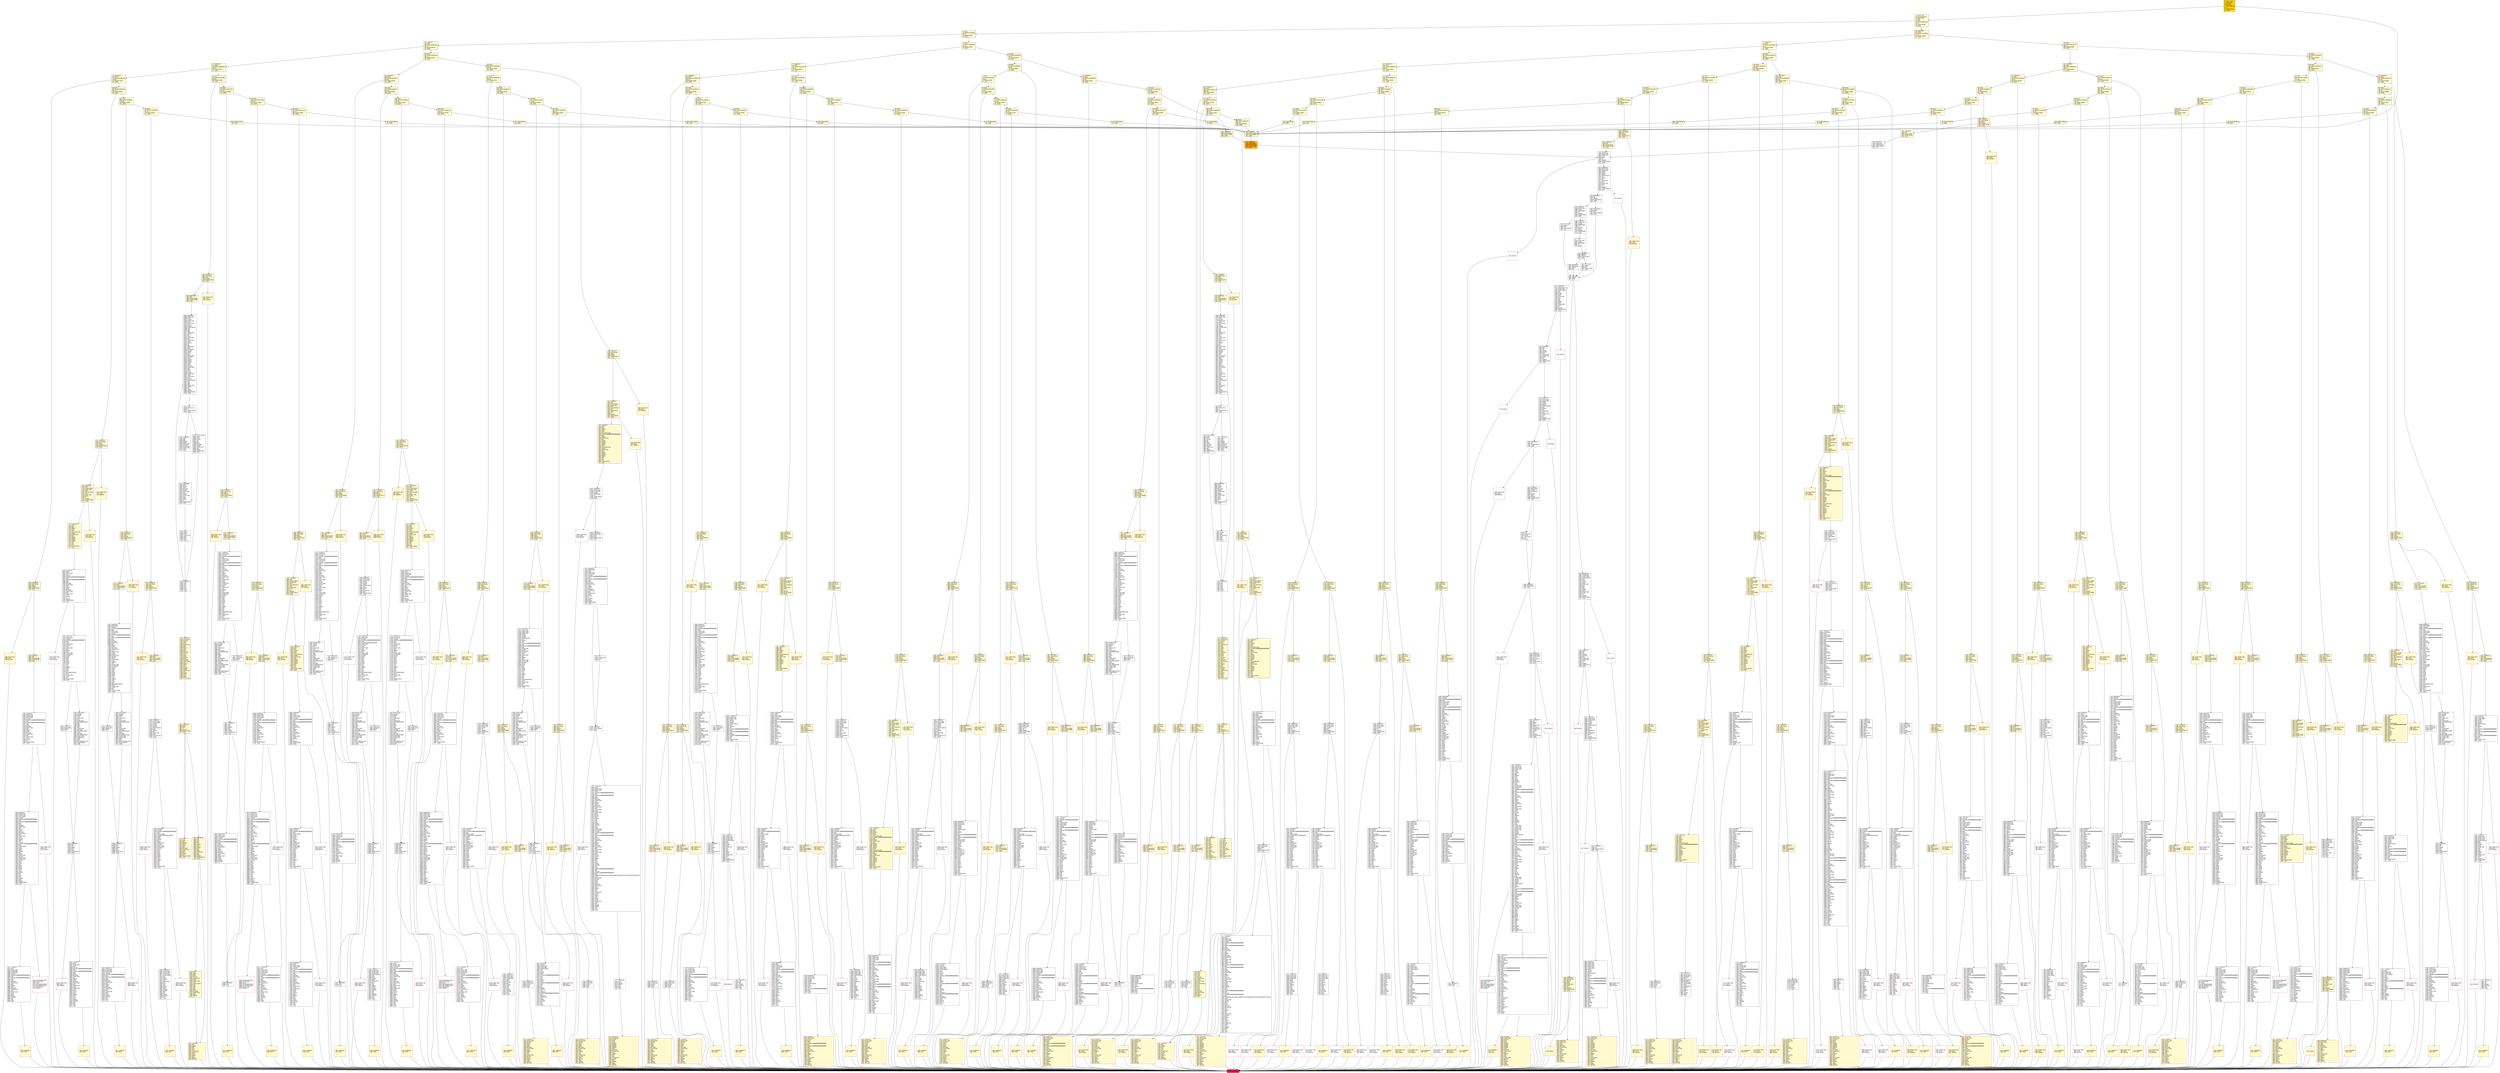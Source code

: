 digraph G {
bgcolor=transparent rankdir=UD;
node [shape=box style=filled color=black fillcolor=white fontname=arial fontcolor=black];
587 [label="587: DUP1\l588: PUSH4 0x8ac2015f\l593: EQ\l594: PUSH2 0x0a34\l597: JUMPI\l" fillcolor=lemonchiffon ];
1429 [label="1429: JUMPDEST\l1430: STOP\l" fillcolor=lemonchiffon shape=Msquare color=crimson ];
11546 [label="11546: PUSH1 0x40\l11548: MLOAD\l11549: SWAP2\l11550: POP\l11551: PUSH1 0x1f\l11553: NOT\l11554: PUSH1 0x3f\l11556: RETURNDATASIZE\l11557: ADD\l11558: AND\l11559: DUP3\l11560: ADD\l11561: PUSH1 0x40\l11563: MSTORE\l11564: RETURNDATASIZE\l11565: DUP3\l11566: MSTORE\l11567: RETURNDATASIZE\l11568: PUSH1 0x00\l11570: PUSH1 0x20\l11572: DUP5\l11573: ADD\l11574: RETURNDATACOPY\l11575: PUSH2 0x2d40\l11578: JUMP\l" ];
10912 [label="10912: JUMPDEST\l10913: POP\l10914: PUSH1 0x00\l10916: PUSH1 0x19\l10918: PUSH1 0x00\l10920: CALLER\l10921: PUSH20 0xffffffffffffffffffffffffffffffffffffffff\l10942: AND\l10943: PUSH20 0xffffffffffffffffffffffffffffffffffffffff\l10964: AND\l10965: DUP2\l10966: MSTORE\l10967: PUSH1 0x20\l10969: ADD\l10970: SWAP1\l10971: DUP2\l10972: MSTORE\l10973: PUSH1 0x20\l10975: ADD\l10976: PUSH1 0x00\l10978: SHA3\l10979: DUP2\l10980: SWAP1\l10981: SSTORE\l10982: POP\l10983: POP\l10984: JUMP\l" ];
674 [label="674: DUP1\l675: PUSH4 0x501ea27d\l680: EQ\l681: PUSH2 0x0869\l684: JUMPI\l" fillcolor=lemonchiffon ];
2981 [label="2981: PUSH1 0x00\l2983: DUP1\l2984: REVERT\l" fillcolor=lemonchiffon shape=Msquare color=crimson ];
3485 [label="3485: JUMPDEST\l3486: POP\l3487: PUSH2 0x0da6\l3490: PUSH2 0x3130\l3493: JUMP\l" fillcolor=lemonchiffon ];
6329 [label="6329: INVALID\l" shape=Msquare color=crimson ];
12199 [label="12199: PUSH1 0x00\l12201: DUP1\l12202: REVERT\l" shape=Msquare color=crimson ];
1958 [label="1958: PUSH1 0x00\l1960: DUP1\l1961: REVERT\l" fillcolor=lemonchiffon shape=Msquare color=crimson ];
3895 [label="3895: JUMPDEST\l3896: PUSH1 0x40\l3898: MLOAD\l3899: DUP1\l3900: DUP3\l3901: ISZERO\l3902: ISZERO\l3903: ISZERO\l3904: ISZERO\l3905: DUP2\l3906: MSTORE\l3907: PUSH1 0x20\l3909: ADD\l3910: SWAP2\l3911: POP\l3912: POP\l3913: PUSH1 0x40\l3915: MLOAD\l3916: DUP1\l3917: SWAP2\l3918: SUB\l3919: SWAP1\l3920: RETURN\l" fillcolor=lemonchiffon shape=Msquare color=crimson ];
3720 [label="3720: JUMPDEST\l3721: POP\l3722: PUSH2 0x0e91\l3725: PUSH2 0x33b0\l3728: JUMP\l" fillcolor=lemonchiffon ];
2258 [label="2258: JUMPDEST\l2259: CALLVALUE\l2260: DUP1\l2261: ISZERO\l2262: PUSH2 0x08de\l2265: JUMPI\l" fillcolor=lemonchiffon ];
4875 [label="4875: JUMPDEST\l4876: DUP3\l4877: ADD\l4878: SWAP2\l4879: SWAP1\l4880: PUSH1 0x00\l4882: MSTORE\l4883: PUSH1 0x20\l4885: PUSH1 0x00\l4887: SHA3\l4888: SWAP1\l" ];
2760 [label="2760: JUMPDEST\l2761: CALLVALUE\l2762: DUP1\l2763: ISZERO\l2764: PUSH2 0x0ad4\l2767: JUMPI\l" fillcolor=lemonchiffon ];
14258 [label="14258: PUSH1 0x00\l14260: DUP1\l14261: REVERT\l" shape=Msquare color=crimson ];
1532 [label="1532: JUMPDEST\l1533: POP\l1534: PUSH2 0x0605\l1537: PUSH2 0x16fa\l1540: JUMP\l" fillcolor=lemonchiffon ];
4623 [label="4623: RETURNDATASIZE\l4624: PUSH1 0x00\l4626: DUP1\l4627: RETURNDATACOPY\l4628: RETURNDATASIZE\l4629: PUSH1 0x00\l4631: REVERT\l" shape=Msquare color=crimson ];
9141 [label="9141: PUSH1 0x00\l9143: DUP1\l9144: REVERT\l" shape=Msquare color=crimson ];
3494 [label="3494: JUMPDEST\l3495: PUSH1 0x40\l3497: MLOAD\l3498: DUP1\l3499: DUP3\l3500: DUP2\l3501: MSTORE\l3502: PUSH1 0x20\l3504: ADD\l3505: SWAP2\l3506: POP\l3507: POP\l3508: PUSH1 0x40\l3510: MLOAD\l3511: DUP1\l3512: SWAP2\l3513: SUB\l3514: SWAP1\l3515: RETURN\l" fillcolor=lemonchiffon shape=Msquare color=crimson ];
471 [label="471: JUMPDEST\l472: DUP1\l473: PUSH4 0x8d0c9354\l478: EQ\l479: PUSH2 0x0a76\l482: JUMPI\l" fillcolor=lemonchiffon ];
1981 [label="1981: PUSH1 0x00\l1983: DUP1\l1984: REVERT\l" fillcolor=lemonchiffon shape=Msquare color=crimson ];
3004 [label="3004: PUSH1 0x00\l3006: DUP1\l3007: REVERT\l" fillcolor=lemonchiffon shape=Msquare color=crimson ];
3031 [label="3031: JUMPDEST\l3032: DUP2\l3033: ADD\l3034: SWAP1\l3035: DUP1\l3036: DUP1\l3037: CALLDATALOAD\l3038: SWAP1\l3039: PUSH1 0x20\l3041: ADD\l3042: SWAP1\l3043: SWAP3\l3044: SWAP2\l3045: SWAP1\l3046: POP\l3047: POP\l3048: POP\l3049: PUSH2 0x2ae9\l3052: JUMP\l" fillcolor=lemonchiffon ];
6302 [label="6302: INVALID\l" shape=Msquare color=crimson ];
2188 [label="2188: JUMPDEST\l2189: POP\l2190: PUSH2 0x0895\l2193: PUSH2 0x1cff\l2196: JUMP\l" fillcolor=lemonchiffon ];
6018 [label="6018: PUSH1 0x00\l6020: DUP1\l6021: REVERT\l" shape=Msquare color=crimson ];
4249 [label="4249: INVALID\l" shape=Msquare color=crimson ];
10264 [label="10264: JUMPDEST\l10265: PUSH1 0x00\l10267: PUSH1 0x3d\l10269: PUSH1 0x00\l10271: PUSH2 0x0100\l10274: EXP\l10275: DUP2\l10276: SLOAD\l10277: DUP2\l10278: PUSH1 0xff\l10280: MUL\l10281: NOT\l10282: AND\l10283: SWAP1\l10284: DUP4\l10285: ISZERO\l10286: ISZERO\l10287: MUL\l10288: OR\l10289: SWAP1\l10290: SSTORE\l10291: POP\l10292: JUMP\l" ];
8426 [label="8426: JUMPDEST\l8427: DUP1\l8428: PUSH1 0x22\l8430: PUSH1 0x00\l8432: PUSH2 0x0100\l8435: EXP\l8436: DUP2\l8437: SLOAD\l8438: DUP2\l8439: PUSH20 0xffffffffffffffffffffffffffffffffffffffff\l8460: MUL\l8461: NOT\l8462: AND\l8463: SWAP1\l8464: DUP4\l8465: PUSH20 0xffffffffffffffffffffffffffffffffffffffff\l8486: AND\l8487: MUL\l8488: OR\l8489: SWAP1\l8490: SSTORE\l8491: POP\l8492: POP\l8493: JUMP\l" ];
5000 [label="5000: PUSH1 0x00\l5002: DUP1\l5003: REVERT\l" shape=Msquare color=crimson ];
3387 [label="3387: JUMPDEST\l3388: CALLVALUE\l3389: DUP1\l3390: ISZERO\l3391: PUSH2 0x0d47\l3394: JUMPI\l" fillcolor=lemonchiffon ];
6303 [label="6303: JUMPDEST\l6304: PUSH1 0x33\l6306: PUSH1 0x00\l6308: SWAP1\l6309: SLOAD\l6310: SWAP1\l6311: PUSH2 0x0100\l6314: EXP\l6315: SWAP1\l6316: DIV\l6317: PUSH1 0xff\l6319: AND\l6320: PUSH1 0x03\l6322: DUP2\l6323: GT\l6324: ISZERO\l6325: PUSH2 0x18ba\l6328: JUMPI\l" ];
3965 [label="3965: JUMPDEST\l3966: PUSH1 0x40\l3968: MLOAD\l3969: DUP1\l3970: DUP3\l3971: PUSH20 0xffffffffffffffffffffffffffffffffffffffff\l3992: AND\l3993: PUSH20 0xffffffffffffffffffffffffffffffffffffffff\l4014: AND\l4015: DUP2\l4016: MSTORE\l4017: PUSH1 0x20\l4019: ADD\l4020: SWAP2\l4021: POP\l4022: POP\l4023: PUSH1 0x40\l4025: MLOAD\l4026: DUP1\l4027: SWAP2\l4028: SUB\l4029: SWAP1\l4030: RETURN\l" fillcolor=lemonchiffon shape=Msquare color=crimson ];
2958 [label="2958: PUSH1 0x00\l2960: DUP1\l2961: REVERT\l" fillcolor=lemonchiffon shape=Msquare color=crimson ];
5468 [label="5468: JUMPDEST\l5469: CALLER\l5470: PUSH20 0xffffffffffffffffffffffffffffffffffffffff\l5491: AND\l5492: PUSH2 0x08fc\l5495: PUSH8 0x8ac7230489e80000\l5504: SWAP1\l5505: DUP2\l5506: ISZERO\l5507: MUL\l5508: SWAP1\l5509: PUSH1 0x40\l5511: MLOAD\l5512: PUSH1 0x00\l5514: PUSH1 0x40\l5516: MLOAD\l5517: DUP1\l5518: DUP4\l5519: SUB\l5520: DUP2\l5521: DUP6\l5522: DUP9\l5523: DUP9\l5524: CALL\l5525: SWAP4\l5526: POP\l5527: POP\l5528: POP\l5529: POP\l5530: PUSH2 0x15a2\l5533: JUMPI\l" ];
505 [label="505: DUP1\l506: PUSH4 0x9128b348\l511: EQ\l512: PUSH2 0x0adf\l515: JUMPI\l" fillcolor=lemonchiffon ];
5013 [label="5013: PUSH1 0x00\l5015: DUP1\l5016: REVERT\l" shape=Msquare color=crimson ];
984 [label="984: DUP1\l985: PUSH4 0x06fdde03\l990: EQ\l991: PUSH2 0x044f\l994: JUMPI\l" fillcolor=lemonchiffon ];
1452 [label="1452: JUMPDEST\l1453: STOP\l" fillcolor=lemonchiffon shape=Msquare color=crimson ];
756 [label="756: DUP1\l757: PUSH4 0x4d853ee5\l762: EQ\l763: PUSH2 0x0812\l766: JUMPI\l" fillcolor=lemonchiffon ];
3067 [label="3067: JUMPDEST\l3068: POP\l3069: PUSH2 0x0c04\l3072: PUSH2 0x2bc3\l3075: JUMP\l" fillcolor=lemonchiffon ];
118 [label="118: PUSH2 0x03ee\l121: JUMP\l" fillcolor=lemonchiffon ];
6113 [label="6113: PUSH1 0x00\l6115: DUP1\l6116: REVERT\l" shape=Msquare color=crimson ];
10451 [label="10451: JUMPDEST\l10452: PUSH1 0x00\l10454: CALLER\l10455: PUSH20 0xffffffffffffffffffffffffffffffffffffffff\l10476: AND\l10477: PUSH1 0x23\l10479: PUSH1 0x00\l10481: CALLER\l10482: PUSH20 0xffffffffffffffffffffffffffffffffffffffff\l10503: AND\l10504: PUSH20 0xffffffffffffffffffffffffffffffffffffffff\l10525: AND\l10526: DUP2\l10527: MSTORE\l10528: PUSH1 0x20\l10530: ADD\l10531: SWAP1\l10532: DUP2\l10533: MSTORE\l10534: PUSH1 0x20\l10536: ADD\l10537: PUSH1 0x00\l10539: SHA3\l10540: SLOAD\l10541: PUSH1 0x40\l10543: MLOAD\l10544: DUP1\l10545: PUSH1 0x00\l10547: ADD\l10548: SWAP1\l10549: POP\l10550: PUSH1 0x00\l10552: PUSH1 0x40\l10554: MLOAD\l10555: DUP1\l10556: DUP4\l10557: SUB\l10558: DUP2\l10559: DUP6\l10560: DUP8\l10561: GAS\l10562: CALL\l10563: SWAP3\l10564: POP\l10565: POP\l10566: POP\l10567: RETURNDATASIZE\l10568: DUP1\l10569: PUSH1 0x00\l10571: DUP2\l10572: EQ\l10573: PUSH2 0x2972\l10576: JUMPI\l" ];
3537 [label="3537: JUMPDEST\l3538: STOP\l" fillcolor=lemonchiffon shape=Msquare color=crimson ];
2165 [label="2165: JUMPDEST\l2166: POP\l2167: PUSH2 0x087e\l2170: PUSH2 0x1c3c\l2173: JUMP\l" fillcolor=lemonchiffon ];
3743 [label="3743: JUMPDEST\l3744: POP\l3745: PUSH2 0x0f02\l3748: PUSH1 0x04\l3750: DUP1\l3751: CALLDATASIZE\l3752: SUB\l3753: PUSH1 0x40\l3755: DUP2\l3756: LT\l3757: ISZERO\l3758: PUSH2 0x0eb6\l3761: JUMPI\l" fillcolor=lemonchiffon ];
303 [label="303: DUP1\l304: PUSH4 0xa9059cbb\l309: EQ\l310: PUSH2 0x0c6f\l313: JUMPI\l" fillcolor=lemonchiffon ];
1973 [label="1973: JUMPDEST\l1974: CALLVALUE\l1975: DUP1\l1976: ISZERO\l1977: PUSH2 0x07c1\l1980: JUMPI\l" fillcolor=lemonchiffon ];
1761 [label="1761: JUMPDEST\l1762: POP\l1763: PUSH2 0x0724\l1766: PUSH1 0x04\l1768: DUP1\l1769: CALLDATASIZE\l1770: SUB\l1771: PUSH1 0x20\l1773: DUP2\l1774: LT\l1775: ISZERO\l1776: PUSH2 0x06f8\l1779: JUMPI\l" fillcolor=lemonchiffon ];
3172 [label="3172: JUMPDEST\l3173: POP\l3174: PUSH2 0x0c6d\l3177: PUSH2 0x2e7c\l3180: JUMP\l" fillcolor=lemonchiffon ];
1520 [label="1520: JUMPDEST\l1521: CALLVALUE\l1522: DUP1\l1523: ISZERO\l1524: PUSH2 0x05fc\l1527: JUMPI\l" fillcolor=lemonchiffon ];
4768 [label="4768: JUMPDEST\l4769: PUSH1 0x09\l4771: DUP1\l4772: SLOAD\l4773: PUSH1 0x01\l4775: DUP2\l4776: PUSH1 0x01\l4778: AND\l4779: ISZERO\l4780: PUSH2 0x0100\l4783: MUL\l4784: SUB\l4785: AND\l4786: PUSH1 0x02\l4788: SWAP1\l4789: DIV\l4790: DUP1\l4791: PUSH1 0x1f\l4793: ADD\l4794: PUSH1 0x20\l4796: DUP1\l4797: SWAP2\l4798: DIV\l4799: MUL\l4800: PUSH1 0x20\l4802: ADD\l4803: PUSH1 0x40\l4805: MLOAD\l4806: SWAP1\l4807: DUP2\l4808: ADD\l4809: PUSH1 0x40\l4811: MSTORE\l4812: DUP1\l4813: SWAP3\l4814: SWAP2\l4815: SWAP1\l4816: DUP2\l4817: DUP2\l4818: MSTORE\l4819: PUSH1 0x20\l4821: ADD\l4822: DUP3\l4823: DUP1\l4824: SLOAD\l4825: PUSH1 0x01\l4827: DUP2\l4828: PUSH1 0x01\l4830: AND\l4831: ISZERO\l4832: PUSH2 0x0100\l4835: MUL\l4836: SUB\l4837: AND\l4838: PUSH1 0x02\l4840: SWAP1\l4841: DIV\l4842: DUP1\l4843: ISZERO\l4844: PUSH2 0x1336\l4847: JUMPI\l" ];
3090 [label="3090: JUMPDEST\l3091: POP\l3092: PUSH2 0x0c1b\l3095: PUSH2 0x2cba\l3098: JUMP\l" fillcolor=lemonchiffon ];
14262 [label="14262: JUMPDEST\l14263: PUSH1 0x00\l14265: PUSH1 0x2d\l14267: PUSH1 0x00\l14269: PUSH2 0x0100\l14272: EXP\l14273: DUP2\l14274: SLOAD\l14275: DUP2\l14276: PUSH1 0xff\l14278: MUL\l14279: NOT\l14280: AND\l14281: SWAP1\l14282: DUP4\l14283: ISZERO\l14284: ISZERO\l14285: MUL\l14286: OR\l14287: SWAP1\l14288: SSTORE\l14289: POP\l14290: JUMP\l" ];
685 [label="685: DUP1\l686: PUSH4 0x54611e35\l691: EQ\l692: PUSH2 0x0880\l695: JUMPI\l" fillcolor=lemonchiffon ];
4085 [label="4085: PUSH1 0x00\l4087: DUP1\l4088: REVERT\l" fillcolor=lemonchiffon shape=Msquare color=crimson ];
3063 [label="3063: PUSH1 0x00\l3065: DUP1\l3066: REVERT\l" fillcolor=lemonchiffon shape=Msquare color=crimson ];
4762 [label="4762: JUMPDEST\l4763: PUSH1 0x10\l4765: SLOAD\l4766: DUP2\l4767: JUMP\l" ];
647 [label="647: DUP1\l648: PUSH4 0x70029fa8\l653: EQ\l654: PUSH2 0x0968\l657: JUMPI\l" fillcolor=lemonchiffon ];
265 [label="265: DUP1\l266: PUSH4 0xcb3e64fd\l271: EQ\l272: PUSH2 0x0dd3\l275: JUMPI\l" fillcolor=lemonchiffon ];
4848 [label="4848: DUP1\l4849: PUSH1 0x1f\l4851: LT\l4852: PUSH2 0x130b\l4855: JUMPI\l" ];
3113 [label="3113: JUMPDEST\l3114: POP\l3115: PUSH2 0x0c56\l3118: PUSH1 0x04\l3120: DUP1\l3121: CALLDATASIZE\l3122: SUB\l3123: PUSH1 0x20\l3125: DUP2\l3126: LT\l3127: ISZERO\l3128: PUSH2 0x0c40\l3131: JUMPI\l" fillcolor=lemonchiffon ];
6851 [label="6851: JUMPDEST\l6852: PUSH1 0x33\l6854: PUSH1 0x00\l6856: SWAP1\l6857: SLOAD\l6858: SWAP1\l6859: PUSH2 0x0100\l6862: EXP\l6863: SWAP1\l6864: DIV\l6865: PUSH1 0xff\l6867: AND\l6868: PUSH1 0x03\l6870: DUP2\l6871: GT\l6872: ISZERO\l6873: PUSH2 0x1ade\l6876: JUMPI\l" ];
13232 [label="13232: JUMPDEST\l13233: PUSH1 0x18\l13235: PUSH1 0x00\l13237: SWAP1\l13238: SLOAD\l13239: SWAP1\l13240: PUSH2 0x0100\l13243: EXP\l13244: SWAP1\l13245: DIV\l13246: PUSH1 0xff\l13248: AND\l13249: PUSH2 0x33c9\l13252: JUMPI\l" ];
7228 [label="7228: JUMPDEST\l7229: PUSH1 0x1d\l7231: PUSH1 0x00\l7233: SWAP1\l7234: SLOAD\l7235: SWAP1\l7236: PUSH2 0x0100\l7239: EXP\l7240: SWAP1\l7241: DIV\l7242: PUSH20 0xffffffffffffffffffffffffffffffffffffffff\l7263: AND\l7264: PUSH20 0xffffffffffffffffffffffffffffffffffffffff\l7285: AND\l7286: PUSH2 0x08fc\l7289: PUSH1 0x1e\l7291: SLOAD\l7292: SWAP1\l7293: DUP2\l7294: ISZERO\l7295: MUL\l7296: SWAP1\l7297: PUSH1 0x40\l7299: MLOAD\l7300: PUSH1 0x00\l7302: PUSH1 0x40\l7304: MLOAD\l7305: DUP1\l7306: DUP4\l7307: SUB\l7308: DUP2\l7309: DUP6\l7310: DUP9\l7311: DUP9\l7312: CALL\l7313: SWAP4\l7314: POP\l7315: POP\l7316: POP\l7317: POP\l7318: PUSH2 0x1c9e\l7321: JUMPI\l" ];
3333 [label="3333: JUMPDEST\l3334: POP\l3335: PUSH2 0x0d0e\l3338: PUSH2 0x3025\l3341: JUMP\l" fillcolor=lemonchiffon ];
3731 [label="3731: JUMPDEST\l3732: CALLVALUE\l3733: DUP1\l3734: ISZERO\l3735: PUSH2 0x0e9f\l3738: JUMPI\l" fillcolor=lemonchiffon ];
9649 [label="9649: JUMPDEST\l9650: DUP1\l9651: PUSH1 0x00\l9653: DUP1\l9654: CALLER\l9655: PUSH20 0xffffffffffffffffffffffffffffffffffffffff\l9676: AND\l9677: PUSH20 0xffffffffffffffffffffffffffffffffffffffff\l9698: AND\l9699: DUP2\l9700: MSTORE\l9701: PUSH1 0x20\l9703: ADD\l9704: SWAP1\l9705: DUP2\l9706: MSTORE\l9707: PUSH1 0x20\l9709: ADD\l9710: PUSH1 0x00\l9712: SHA3\l9713: SLOAD\l9714: LT\l9715: ISZERO\l9716: PUSH2 0x25fc\l9719: JUMPI\l" ];
12776 [label="12776: JUMPDEST\l12777: PUSH1 0x00\l12779: PUSH1 0x3c\l12781: PUSH1 0x00\l12783: CALLER\l12784: PUSH20 0xffffffffffffffffffffffffffffffffffffffff\l12805: AND\l12806: PUSH20 0xffffffffffffffffffffffffffffffffffffffff\l12827: AND\l12828: DUP2\l12829: MSTORE\l12830: PUSH1 0x20\l12832: ADD\l12833: SWAP1\l12834: DUP2\l12835: MSTORE\l12836: PUSH1 0x20\l12838: ADD\l12839: PUSH1 0x00\l12841: SHA3\l12842: DUP2\l12843: SWAP1\l12844: SSTORE\l12845: POP\l12846: POP\l12847: JUMP\l" ];
13253 [label="13253: PUSH1 0x00\l13255: DUP1\l13256: REVERT\l" shape=Msquare color=crimson ];
4054 [label="4054: JUMPDEST\l4055: CALLVALUE\l4056: DUP1\l4057: ISZERO\l4058: PUSH2 0x0fe2\l4061: JUMPI\l" fillcolor=lemonchiffon ];
4039 [label="4039: PUSH1 0x00\l4041: DUP1\l4042: REVERT\l" fillcolor=lemonchiffon shape=Msquare color=crimson ];
12232 [label="12232: PUSH1 0x00\l12234: DUP1\l12235: REVERT\l" shape=Msquare color=crimson ];
7115 [label="7115: PUSH1 0x00\l7117: DUP1\l7118: REVERT\l" shape=Msquare color=crimson ];
15470 [label="15470: EXIT BLOCK\l" fillcolor=crimson ];
4856 [label="4856: PUSH2 0x0100\l4859: DUP1\l4860: DUP4\l4861: SLOAD\l4862: DIV\l4863: MUL\l4864: DUP4\l4865: MSTORE\l4866: SWAP2\l4867: PUSH1 0x20\l4869: ADD\l4870: SWAP2\l4871: PUSH2 0x1336\l4874: JUMP\l" ];
10190 [label="10190: PUSH1 0x00\l10192: DUP1\l10193: REVERT\l" shape=Msquare color=crimson ];
1475 [label="1475: JUMPDEST\l1476: PUSH1 0x40\l1478: MLOAD\l1479: DUP1\l1480: DUP3\l1481: DUP2\l1482: MSTORE\l1483: PUSH1 0x20\l1485: ADD\l1486: SWAP2\l1487: POP\l1488: POP\l1489: PUSH1 0x40\l1491: MLOAD\l1492: DUP1\l1493: SWAP2\l1494: SUB\l1495: SWAP1\l1496: RETURN\l" fillcolor=lemonchiffon shape=Msquare color=crimson ];
3027 [label="3027: PUSH1 0x00\l3029: DUP1\l3030: REVERT\l" fillcolor=lemonchiffon shape=Msquare color=crimson ];
4301 [label="4301: INVALID\l" shape=Msquare color=crimson ];
6289 [label="6289: JUMPDEST\l6290: PUSH1 0x00\l6292: PUSH1 0x03\l6294: DUP1\l6295: DUP2\l6296: GT\l6297: ISZERO\l6298: PUSH2 0x189f\l6301: JUMPI\l" ];
2004 [label="2004: PUSH1 0x00\l2006: DUP1\l2007: REVERT\l" fillcolor=lemonchiffon shape=Msquare color=crimson ];
13356 [label="13356: JUMPDEST\l13357: PUSH1 0x00\l13359: PUSH1 0x16\l13361: PUSH1 0x00\l13363: DUP5\l13364: PUSH20 0xffffffffffffffffffffffffffffffffffffffff\l13385: AND\l13386: PUSH20 0xffffffffffffffffffffffffffffffffffffffff\l13407: AND\l13408: DUP2\l13409: MSTORE\l13410: PUSH1 0x20\l13412: ADD\l13413: SWAP1\l13414: DUP2\l13415: MSTORE\l13416: PUSH1 0x20\l13418: ADD\l13419: PUSH1 0x00\l13421: SHA3\l13422: PUSH1 0x00\l13424: DUP4\l13425: PUSH20 0xffffffffffffffffffffffffffffffffffffffff\l13446: AND\l13447: PUSH20 0xffffffffffffffffffffffffffffffffffffffff\l13468: AND\l13469: DUP2\l13470: MSTORE\l13471: PUSH1 0x20\l13473: ADD\l13474: SWAP1\l13475: DUP2\l13476: MSTORE\l13477: PUSH1 0x20\l13479: ADD\l13480: PUSH1 0x00\l13482: SHA3\l13483: SLOAD\l13484: SWAP1\l13485: POP\l13486: SWAP3\l13487: SWAP2\l13488: POP\l13489: POP\l13490: JUMP\l" ];
4273 [label="4273: POP\l4274: PUSH1 0x2e\l4276: SLOAD\l4277: CALLVALUE\l4278: GT\l4279: ISZERO\l" ];
7545 [label="7545: PUSH1 0x00\l7547: PUSH1 0x39\l7549: PUSH1 0x00\l7551: CALLER\l7552: PUSH20 0xffffffffffffffffffffffffffffffffffffffff\l7573: AND\l7574: PUSH20 0xffffffffffffffffffffffffffffffffffffffff\l7595: AND\l7596: DUP2\l7597: MSTORE\l7598: PUSH1 0x20\l7600: ADD\l7601: SWAP1\l7602: DUP2\l7603: MSTORE\l7604: PUSH1 0x20\l7606: ADD\l7607: PUSH1 0x00\l7609: SHA3\l7610: DUP2\l7611: SWAP1\l7612: SSTORE\l7613: POP\l" ];
1518 [label="1518: JUMPDEST\l1519: STOP\l" fillcolor=lemonchiffon shape=Msquare color=crimson ];
3560 [label="3560: JUMPDEST\l3561: STOP\l" fillcolor=lemonchiffon shape=Msquare color=crimson ];
8858 [label="8858: JUMPDEST\l8859: PUSH1 0x00\l8861: PUSH1 0x06\l8863: PUSH1 0x00\l8865: CALLER\l8866: PUSH20 0xffffffffffffffffffffffffffffffffffffffff\l8887: AND\l8888: PUSH20 0xffffffffffffffffffffffffffffffffffffffff\l8909: AND\l8910: DUP2\l8911: MSTORE\l8912: PUSH1 0x20\l8914: ADD\l8915: SWAP1\l8916: DUP2\l8917: MSTORE\l8918: PUSH1 0x20\l8920: ADD\l8921: PUSH1 0x00\l8923: SHA3\l8924: SLOAD\l8925: SWAP1\l8926: POP\l8927: CALLER\l8928: PUSH20 0xffffffffffffffffffffffffffffffffffffffff\l8949: AND\l8950: PUSH2 0x08fc\l8953: DUP3\l8954: SWAP1\l8955: DUP2\l8956: ISZERO\l8957: MUL\l8958: SWAP1\l8959: PUSH1 0x40\l8961: MLOAD\l8962: PUSH1 0x00\l8964: PUSH1 0x40\l8966: MLOAD\l8967: DUP1\l8968: DUP4\l8969: SUB\l8970: DUP2\l8971: DUP6\l8972: DUP9\l8973: DUP9\l8974: CALL\l8975: SWAP4\l8976: POP\l8977: POP\l8978: POP\l8979: POP\l8980: ISZERO\l8981: DUP1\l8982: ISZERO\l8983: PUSH2 0x2324\l8986: JUMPI\l" ];
4062 [label="4062: PUSH1 0x00\l4064: DUP1\l4065: REVERT\l" fillcolor=lemonchiffon shape=Msquare color=crimson ];
2325 [label="2325: JUMPDEST\l2326: STOP\l" fillcolor=lemonchiffon shape=Msquare color=crimson ];
3872 [label="3872: PUSH1 0x00\l3874: DUP1\l3875: REVERT\l" fillcolor=lemonchiffon shape=Msquare color=crimson ];
15205 [label="15205: JUMPDEST\l15206: DUP2\l15207: PUSH1 0x14\l15209: PUSH1 0x00\l15211: DUP6\l15212: PUSH20 0xffffffffffffffffffffffffffffffffffffffff\l15233: AND\l15234: PUSH20 0xffffffffffffffffffffffffffffffffffffffff\l15255: AND\l15256: DUP2\l15257: MSTORE\l15258: PUSH1 0x20\l15260: ADD\l15261: SWAP1\l15262: DUP2\l15263: MSTORE\l15264: PUSH1 0x20\l15266: ADD\l15267: PUSH1 0x00\l15269: SHA3\l15270: PUSH1 0x00\l15272: DUP3\l15273: DUP3\l15274: SLOAD\l15275: ADD\l15276: SWAP3\l15277: POP\l15278: POP\l15279: DUP2\l15280: SWAP1\l15281: SSTORE\l15282: POP\l15283: DUP2\l15284: PUSH1 0x14\l15286: PUSH1 0x00\l15288: CALLER\l15289: PUSH20 0xffffffffffffffffffffffffffffffffffffffff\l15310: AND\l15311: PUSH20 0xffffffffffffffffffffffffffffffffffffffff\l15332: AND\l15333: DUP2\l15334: MSTORE\l15335: PUSH1 0x20\l15337: ADD\l15338: SWAP1\l15339: DUP2\l15340: MSTORE\l15341: PUSH1 0x20\l15343: ADD\l15344: PUSH1 0x00\l15346: SHA3\l15347: PUSH1 0x00\l15349: DUP3\l15350: DUP3\l15351: SLOAD\l15352: SUB\l15353: SWAP3\l15354: POP\l15355: POP\l15356: DUP2\l15357: SWAP1\l15358: SSTORE\l15359: POP\l15360: DUP3\l15361: PUSH20 0xffffffffffffffffffffffffffffffffffffffff\l15382: AND\l15383: CALLER\l15384: PUSH20 0xffffffffffffffffffffffffffffffffffffffff\l15405: AND\l15406: PUSH32 0xddf252ad1be2c89b69c2b068fc378daa952ba7f163c4a11628f55a4df523b3ef\l15439: DUP5\l15440: PUSH1 0x40\l15442: MLOAD\l15443: DUP1\l15444: DUP3\l15445: DUP2\l15446: MSTORE\l15447: PUSH1 0x20\l15449: ADD\l15450: SWAP2\l15451: POP\l15452: POP\l15453: PUSH1 0x40\l15455: MLOAD\l15456: DUP1\l15457: SWAP2\l15458: SUB\l15459: SWAP1\l15460: LOG3\l15461: PUSH1 0x01\l15463: SWAP1\l15464: POP\l15465: SWAP3\l15466: SWAP2\l15467: POP\l15468: POP\l15469: JUMP\l" ];
625 [label="625: DUP1\l626: PUSH4 0x6cfd7721\l631: EQ\l632: PUSH2 0x0900\l635: JUMPI\l" fillcolor=lemonchiffon ];
2176 [label="2176: JUMPDEST\l2177: CALLVALUE\l2178: DUP1\l2179: ISZERO\l2180: PUSH2 0x088c\l2183: JUMPI\l" fillcolor=lemonchiffon ];
973 [label="973: DUP1\l974: PUSH4 0x047fc9aa\l979: EQ\l980: PUSH2 0x0424\l983: JUMPI\l" fillcolor=lemonchiffon ];
3551 [label="3551: JUMPDEST\l3552: POP\l3553: PUSH2 0x0de8\l3556: PUSH2 0x3230\l3559: JUMP\l" fillcolor=lemonchiffon ];
3298 [label="3298: JUMPDEST\l3299: CALLVALUE\l3300: DUP1\l3301: ISZERO\l3302: PUSH2 0x0cee\l3305: JUMPI\l" fillcolor=lemonchiffon ];
1282 [label="1282: JUMPDEST\l1283: DUP2\l1284: ADD\l1285: SWAP1\l1286: DUP1\l1287: DUP1\l1288: CALLDATALOAD\l1289: PUSH20 0xffffffffffffffffffffffffffffffffffffffff\l1310: AND\l1311: SWAP1\l1312: PUSH1 0x20\l1314: ADD\l1315: SWAP1\l1316: SWAP3\l1317: SWAP2\l1318: SWAP1\l1319: DUP1\l1320: CALLDATALOAD\l1321: SWAP1\l1322: PUSH1 0x20\l1324: ADD\l1325: SWAP1\l1326: SWAP3\l1327: SWAP2\l1328: SWAP1\l1329: POP\l1330: POP\l1331: POP\l1332: PUSH2 0x133e\l1335: JUMP\l" fillcolor=lemonchiffon ];
2443 [label="2443: JUMPDEST\l2444: POP\l2445: PUSH2 0x0994\l2448: PUSH2 0x21f2\l2451: JUMP\l" fillcolor=lemonchiffon ];
9438 [label="9438: JUMPDEST\l9439: PUSH1 0x00\l9441: PUSH1 0x38\l9443: PUSH1 0x00\l9445: CALLER\l9446: PUSH20 0xffffffffffffffffffffffffffffffffffffffff\l9467: AND\l9468: PUSH20 0xffffffffffffffffffffffffffffffffffffffff\l9489: AND\l9490: DUP2\l9491: MSTORE\l9492: PUSH1 0x20\l9494: ADD\l9495: SWAP1\l9496: DUP2\l9497: MSTORE\l9498: PUSH1 0x20\l9500: ADD\l9501: PUSH1 0x00\l9503: SHA3\l9504: SLOAD\l9505: SWAP1\l9506: POP\l9507: CALLER\l9508: PUSH20 0xffffffffffffffffffffffffffffffffffffffff\l9529: AND\l9530: PUSH2 0x08fc\l9533: DUP3\l9534: SWAP1\l9535: DUP2\l9536: ISZERO\l9537: MUL\l9538: SWAP1\l9539: PUSH1 0x40\l9541: MLOAD\l9542: PUSH1 0x00\l9544: PUSH1 0x40\l9546: MLOAD\l9547: DUP1\l9548: DUP4\l9549: SUB\l9550: DUP2\l9551: DUP6\l9552: DUP9\l9553: DUP9\l9554: CALL\l9555: SWAP4\l9556: POP\l9557: POP\l9558: POP\l9559: POP\l9560: ISZERO\l9561: DUP1\l9562: ISZERO\l9563: PUSH2 0x2568\l9566: JUMPI\l" ];
10903 [label="10903: RETURNDATASIZE\l10904: PUSH1 0x00\l10906: DUP1\l10907: RETURNDATACOPY\l10908: RETURNDATASIZE\l10909: PUSH1 0x00\l10911: REVERT\l" shape=Msquare color=crimson ];
3887 [label="3887: JUMPDEST\l3888: PUSH2 0x0f37\l3891: PUSH2 0x1046\l3894: JUMP\l" fillcolor=lemonchiffon ];
2408 [label="2408: JUMPDEST\l2409: CALLVALUE\l2410: DUP1\l2411: ISZERO\l2412: PUSH2 0x0974\l2415: JUMPI\l" fillcolor=lemonchiffon ];
6337 [label="6337: PUSH1 0x03\l6339: SWAP1\l6340: POP\l6341: PUSH2 0x1903\l6344: JUMP\l" ];
11057 [label="11057: PUSH1 0x00\l11059: DUP1\l11060: REVERT\l" shape=Msquare color=crimson ];
11628 [label="11628: JUMPDEST\l11629: DUP1\l11630: PUSH1 0x03\l11632: PUSH1 0x00\l11634: CALLER\l11635: PUSH20 0xffffffffffffffffffffffffffffffffffffffff\l11656: AND\l11657: PUSH20 0xffffffffffffffffffffffffffffffffffffffff\l11678: AND\l11679: DUP2\l11680: MSTORE\l11681: PUSH1 0x20\l11683: ADD\l11684: SWAP1\l11685: DUP2\l11686: MSTORE\l11687: PUSH1 0x20\l11689: ADD\l11690: PUSH1 0x00\l11692: SHA3\l11693: SLOAD\l11694: LT\l11695: ISZERO\l11696: PUSH2 0x2db8\l11699: JUMPI\l" ];
6356 [label="6356: PUSH1 0x00\l6358: SWAP1\l6359: POP\l6360: PUSH2 0x1903\l6363: JUMP\l" ];
13110 [label="13110: PUSH1 0x00\l13112: DUP1\l13113: REVERT\l" shape=Msquare color=crimson ];
13845 [label="13845: JUMPDEST\l13846: PUSH1 0x60\l13848: SWAP2\l13849: POP\l" ];
14389 [label="14389: JUMPDEST\l14390: CALLER\l14391: PUSH1 0x31\l14393: PUSH1 0x00\l14395: PUSH2 0x0100\l14398: EXP\l14399: DUP2\l14400: SLOAD\l14401: DUP2\l14402: PUSH20 0xffffffffffffffffffffffffffffffffffffffff\l14423: MUL\l14424: NOT\l14425: AND\l14426: SWAP1\l14427: DUP4\l14428: PUSH20 0xffffffffffffffffffffffffffffffffffffffff\l14449: AND\l14450: MUL\l14451: OR\l14452: SWAP1\l14453: SSTORE\l14454: POP\l14455: ADDRESS\l14456: PUSH20 0xffffffffffffffffffffffffffffffffffffffff\l14477: AND\l14478: BALANCE\l14479: PUSH1 0x32\l14481: DUP2\l14482: SWAP1\l14483: SSTORE\l14484: POP\l14485: JUMP\l" ];
696 [label="696: DUP1\l697: PUSH4 0x5700ec4d\l702: EQ\l703: PUSH2 0x0897\l706: JUMPI\l" fillcolor=lemonchiffon ];
11800 [label="11800: JUMPDEST\l11801: PUSH1 0x60\l11803: SWAP2\l11804: POP\l" ];
2589 [label="2589: JUMPDEST\l2590: CALLVALUE\l2591: DUP1\l2592: ISZERO\l2593: PUSH2 0x0a29\l2596: JUMPI\l" fillcolor=lemonchiffon ];
2281 [label="2281: JUMPDEST\l2282: CALLVALUE\l2283: DUP1\l2284: ISZERO\l2285: PUSH2 0x08f5\l2288: JUMPI\l" fillcolor=lemonchiffon ];
554 [label="554: DUP1\l555: PUSH4 0x702e597d\l560: EQ\l561: PUSH2 0x097f\l564: JUMPI\l" fillcolor=lemonchiffon ];
2488 [label="2488: JUMPDEST\l2489: CALLVALUE\l2490: DUP1\l2491: ISZERO\l2492: PUSH2 0x09c4\l2495: JUMPI\l" fillcolor=lemonchiffon ];
227 [label="227: PUSH2 0x03ee\l230: JUMP\l" fillcolor=lemonchiffon ];
9839 [label="9839: JUMPDEST\l9840: DUP2\l9841: PUSH1 0x00\l9843: DUP1\l9844: CALLER\l9845: PUSH20 0xffffffffffffffffffffffffffffffffffffffff\l9866: AND\l9867: PUSH20 0xffffffffffffffffffffffffffffffffffffffff\l9888: AND\l9889: DUP2\l9890: MSTORE\l9891: PUSH1 0x20\l9893: ADD\l9894: SWAP1\l9895: DUP2\l9896: MSTORE\l9897: PUSH1 0x20\l9899: ADD\l9900: PUSH1 0x00\l9902: SHA3\l9903: PUSH1 0x00\l9905: DUP3\l9906: DUP3\l9907: SLOAD\l9908: SUB\l9909: SWAP3\l9910: POP\l9911: POP\l9912: DUP2\l9913: SWAP1\l9914: SSTORE\l9915: POP\l9916: POP\l9917: POP\l9918: JUMP\l" ];
10169 [label="10169: JUMPDEST\l10170: PUSH1 0x3d\l10172: PUSH1 0x00\l10174: SWAP1\l10175: SLOAD\l10176: SWAP1\l10177: PUSH2 0x0100\l10180: EXP\l10181: SWAP1\l10182: DIV\l10183: PUSH1 0xff\l10185: AND\l10186: PUSH2 0x27d2\l10189: JUMPI\l" ];
3385 [label="3385: JUMPDEST\l3386: STOP\l" fillcolor=lemonchiffon shape=Msquare color=crimson ];
14092 [label="14092: PUSH1 0x00\l14094: DUP1\l14095: REVERT\l" shape=Msquare color=crimson ];
5903 [label="5903: PUSH1 0x00\l5905: DUP1\l5906: REVERT\l" shape=Msquare color=crimson ];
6390 [label="6390: PUSH1 0x01\l6392: SWAP1\l6393: POP\l6394: PUSH2 0x1903\l6397: JUMP\l" ];
2864 [label="2864: JUMPDEST\l2865: DUP4\l2866: DUP2\l2867: LT\l2868: ISZERO\l2869: PUSH2 0x0b4b\l2872: JUMPI\l" fillcolor=lemonchiffon ];
1543 [label="1543: JUMPDEST\l1544: CALLVALUE\l1545: DUP1\l1546: ISZERO\l1547: PUSH2 0x0613\l1550: JUMPI\l" fillcolor=lemonchiffon ];
122 [label="122: JUMPDEST\l123: DUP1\l124: PUSH4 0xe096369d\l129: EQ\l130: PUSH2 0x0f18\l133: JUMPI\l" fillcolor=lemonchiffon ];
3160 [label="3160: JUMPDEST\l3161: CALLVALUE\l3162: DUP1\l3163: ISZERO\l3164: PUSH2 0x0c64\l3167: JUMPI\l" fillcolor=lemonchiffon ];
4112 [label="4112: JUMPDEST\l4113: POP\l4114: PUSH2 0x1019\l4117: PUSH2 0x3896\l4120: JUMP\l" fillcolor=lemonchiffon ];
3342 [label="3342: JUMPDEST\l3343: PUSH1 0x40\l3345: MLOAD\l3346: DUP1\l3347: DUP3\l3348: DUP2\l3349: MSTORE\l3350: PUSH1 0x20\l3352: ADD\l3353: SWAP2\l3354: POP\l3355: POP\l3356: PUSH1 0x40\l3358: MLOAD\l3359: DUP1\l3360: SWAP2\l3361: SUB\l3362: SWAP1\l3363: RETURN\l" fillcolor=lemonchiffon shape=Msquare color=crimson ];
15201 [label="15201: PUSH1 0x00\l15203: DUP1\l15204: REVERT\l" shape=Msquare color=crimson ];
4222 [label="4222: INVALID\l" shape=Msquare color=crimson ];
9356 [label="9356: JUMPDEST\l9357: PUSH1 0x30\l9359: SLOAD\l9360: DUP2\l9361: JUMP\l" ];
3136 [label="3136: JUMPDEST\l3137: DUP2\l3138: ADD\l3139: SWAP1\l3140: DUP1\l3141: DUP1\l3142: CALLDATALOAD\l3143: SWAP1\l3144: PUSH1 0x20\l3146: ADD\l3147: SWAP1\l3148: SWAP3\l3149: SWAP2\l3150: SWAP1\l3151: POP\l3152: POP\l3153: POP\l3154: PUSH2 0x2d6c\l3157: JUMP\l" fillcolor=lemonchiffon ];
3310 [label="3310: JUMPDEST\l3311: POP\l3312: PUSH2 0x0cf7\l3315: PUSH2 0x2fbc\l3318: JUMP\l" fillcolor=lemonchiffon ];
2806 [label="2806: JUMPDEST\l2807: CALLVALUE\l2808: DUP1\l2809: ISZERO\l2810: PUSH2 0x0b02\l2813: JUMPI\l" fillcolor=lemonchiffon ];
3451 [label="3451: JUMPDEST\l3452: PUSH1 0x40\l3454: MLOAD\l3455: DUP1\l3456: DUP3\l3457: DUP2\l3458: MSTORE\l3459: PUSH1 0x20\l3461: ADD\l3462: SWAP2\l3463: POP\l3464: POP\l3465: PUSH1 0x40\l3467: MLOAD\l3468: DUP1\l3469: SWAP2\l3470: SUB\l3471: SWAP1\l3472: RETURN\l" fillcolor=lemonchiffon shape=Msquare color=crimson ];
734 [label="734: DUP1\l735: PUSH4 0x44df8e70\l740: EQ\l741: PUSH2 0x07cc\l744: JUMPI\l" fillcolor=lemonchiffon ];
8212 [label="8212: PUSH1 0x40\l8214: MLOAD\l8215: SWAP2\l8216: POP\l8217: PUSH1 0x1f\l8219: NOT\l8220: PUSH1 0x3f\l8222: RETURNDATASIZE\l8223: ADD\l8224: AND\l8225: DUP3\l8226: ADD\l8227: PUSH1 0x40\l8229: MSTORE\l8230: RETURNDATASIZE\l8231: DUP3\l8232: MSTORE\l8233: RETURNDATASIZE\l8234: PUSH1 0x00\l8236: PUSH1 0x20\l8238: DUP5\l8239: ADD\l8240: RETURNDATACOPY\l8241: PUSH2 0x203a\l8244: JUMP\l" ];
6888 [label="6888: JUMPDEST\l6889: PUSH1 0x00\l6891: PUSH1 0x14\l6893: PUSH1 0x00\l6895: PUSH1 0x12\l6897: PUSH1 0x00\l6899: SWAP1\l6900: SLOAD\l6901: SWAP1\l6902: PUSH2 0x0100\l6905: EXP\l6906: SWAP1\l6907: DIV\l6908: PUSH20 0xffffffffffffffffffffffffffffffffffffffff\l6929: AND\l6930: PUSH20 0xffffffffffffffffffffffffffffffffffffffff\l6951: AND\l6952: PUSH20 0xffffffffffffffffffffffffffffffffffffffff\l6973: AND\l6974: DUP2\l6975: MSTORE\l6976: PUSH1 0x20\l6978: ADD\l6979: SWAP1\l6980: DUP2\l6981: MSTORE\l6982: PUSH1 0x20\l6984: ADD\l6985: PUSH1 0x00\l6987: SHA3\l6988: DUP2\l6989: SWAP1\l6990: SSTORE\l6991: POP\l6992: SWAP1\l6993: JUMP\l" ];
1901 [label="1901: PUSH1 0x00\l1903: DUP1\l1904: REVERT\l" fillcolor=lemonchiffon shape=Msquare color=crimson ];
5678 [label="5678: JUMPDEST\l5679: CALLER\l5680: PUSH20 0xffffffffffffffffffffffffffffffffffffffff\l5701: AND\l5702: PUSH2 0x08fc\l5705: PUSH8 0x8ac7230489e80000\l5714: SWAP1\l5715: DUP2\l5716: ISZERO\l5717: MUL\l5718: SWAP1\l5719: PUSH1 0x40\l5721: MLOAD\l5722: PUSH1 0x00\l5724: PUSH1 0x40\l5726: MLOAD\l5727: DUP1\l5728: DUP4\l5729: SUB\l5730: DUP2\l5731: DUP6\l5732: DUP9\l5733: DUP9\l5734: CALL\l5735: SWAP4\l5736: POP\l5737: POP\l5738: POP\l5739: POP\l5740: PUSH2 0x1674\l5743: JUMPI\l" ];
10093 [label="10093: PUSH1 0x00\l10095: DUP1\l10096: REVERT\l" shape=Msquare color=crimson ];
8044 [label="8044: PUSH1 0x00\l8046: DUP1\l8047: REVERT\l" shape=Msquare color=crimson ];
14188 [label="14188: PUSH1 0x00\l14190: DUP1\l14191: REVERT\l" shape=Msquare color=crimson ];
11119 [label="11119: PUSH1 0x00\l11121: DUP1\l11122: REVERT\l" shape=Msquare color=crimson ];
2211 [label="2211: JUMPDEST\l2212: POP\l2213: PUSH2 0x08d0\l2216: PUSH1 0x04\l2218: DUP1\l2219: CALLDATASIZE\l2220: SUB\l2221: PUSH1 0x20\l2223: DUP2\l2224: LT\l2225: ISZERO\l2226: PUSH2 0x08ba\l2229: JUMPI\l" fillcolor=lemonchiffon ];
3952 [label="3952: PUSH1 0x00\l3954: DUP1\l3955: REVERT\l" fillcolor=lemonchiffon shape=Msquare color=crimson ];
794 [label="794: DUP1\l795: PUSH4 0x25fbee58\l800: EQ\l801: PUSH2 0x069a\l804: JUMPI\l" fillcolor=lemonchiffon ];
9919 [label="9919: JUMPDEST\l9920: PUSH1 0x00\l9922: CALLER\l9923: PUSH20 0xffffffffffffffffffffffffffffffffffffffff\l9944: AND\l9945: PUSH1 0x17\l9947: PUSH1 0x00\l9949: CALLER\l9950: PUSH20 0xffffffffffffffffffffffffffffffffffffffff\l9971: AND\l9972: PUSH20 0xffffffffffffffffffffffffffffffffffffffff\l9993: AND\l9994: DUP2\l9995: MSTORE\l9996: PUSH1 0x20\l9998: ADD\l9999: SWAP1\l10000: DUP2\l10001: MSTORE\l10002: PUSH1 0x20\l10004: ADD\l10005: PUSH1 0x00\l10007: SHA3\l10008: SLOAD\l10009: PUSH1 0x40\l10011: MLOAD\l10012: DUP1\l10013: PUSH1 0x00\l10015: ADD\l10016: SWAP1\l10017: POP\l10018: PUSH1 0x00\l10020: PUSH1 0x40\l10022: MLOAD\l10023: DUP1\l10024: DUP4\l10025: SUB\l10026: DUP2\l10027: DUP6\l10028: DUP8\l10029: GAS\l10030: CALL\l10031: SWAP3\l10032: POP\l10033: POP\l10034: POP\l10035: RETURNDATASIZE\l10036: DUP1\l10037: PUSH1 0x00\l10039: DUP2\l10040: EQ\l10041: PUSH2 0x275e\l10044: JUMPI\l" ];
4204 [label="4204: INVALID\l" shape=Msquare color=crimson ];
10293 [label="10293: JUMPDEST\l10294: PUSH1 0x0c\l10296: DUP1\l10297: SLOAD\l10298: PUSH1 0x01\l10300: DUP2\l10301: PUSH1 0x01\l10303: AND\l10304: ISZERO\l10305: PUSH2 0x0100\l10308: MUL\l10309: SUB\l10310: AND\l10311: PUSH1 0x02\l10313: SWAP1\l10314: DIV\l10315: DUP1\l10316: PUSH1 0x1f\l10318: ADD\l10319: PUSH1 0x20\l10321: DUP1\l10322: SWAP2\l10323: DIV\l10324: MUL\l10325: PUSH1 0x20\l10327: ADD\l10328: PUSH1 0x40\l10330: MLOAD\l10331: SWAP1\l10332: DUP2\l10333: ADD\l10334: PUSH1 0x40\l10336: MSTORE\l10337: DUP1\l10338: SWAP3\l10339: SWAP2\l10340: SWAP1\l10341: DUP2\l10342: DUP2\l10343: MSTORE\l10344: PUSH1 0x20\l10346: ADD\l10347: DUP3\l10348: DUP1\l10349: SLOAD\l10350: PUSH1 0x01\l10352: DUP2\l10353: PUSH1 0x01\l10355: AND\l10356: ISZERO\l10357: PUSH2 0x0100\l10360: MUL\l10361: SUB\l10362: AND\l10363: PUSH1 0x02\l10365: SWAP1\l10366: DIV\l10367: DUP1\l10368: ISZERO\l10369: PUSH2 0x28cb\l10372: JUMPI\l" ];
3442 [label="3442: JUMPDEST\l3443: POP\l3444: PUSH2 0x0d7b\l3447: PUSH2 0x312a\l3450: JUMP\l" fillcolor=lemonchiffon ];
15196 [label="15196: JUMPDEST\l15197: PUSH2 0x3b65\l15200: JUMPI\l" ];
1749 [label="1749: JUMPDEST\l1750: CALLVALUE\l1751: DUP1\l1752: ISZERO\l1753: PUSH2 0x06e1\l1756: JUMPI\l" fillcolor=lemonchiffon ];
2017 [label="2017: JUMPDEST\l2018: PUSH1 0x40\l2020: MLOAD\l2021: DUP1\l2022: DUP3\l2023: ISZERO\l2024: ISZERO\l2025: ISZERO\l2026: ISZERO\l2027: DUP2\l2028: MSTORE\l2029: PUSH1 0x20\l2031: ADD\l2032: SWAP2\l2033: POP\l2034: POP\l2035: PUSH1 0x40\l2037: MLOAD\l2038: DUP1\l2039: SWAP2\l2040: SUB\l2041: SWAP1\l2042: RETURN\l" fillcolor=lemonchiffon shape=Msquare color=crimson ];
947 [label="947: DUP1\l948: PUSH4 0x1578e01e\l953: EQ\l954: PUSH2 0x0597\l957: JUMPI\l" fillcolor=lemonchiffon ];
9820 [label="9820: JUMPDEST\l9821: PUSH1 0x60\l9823: SWAP2\l9824: POP\l" ];
3321 [label="3321: JUMPDEST\l3322: CALLVALUE\l3323: DUP1\l3324: ISZERO\l3325: PUSH2 0x0d05\l3328: JUMPI\l" fillcolor=lemonchiffon ];
10695 [label="10695: JUMPDEST\l10696: POP\l10697: JUMP\l" ];
12203 [label="12203: JUMPDEST\l12204: PUSH2 0x2fb5\l12207: DUP4\l12208: DUP4\l12209: PUSH2 0x3b0b\l12212: JUMP\l" ];
13589 [label="13589: JUMPDEST\l13590: CALLER\l13591: PUSH1 0x35\l13593: PUSH1 0x00\l13595: PUSH2 0x0100\l13598: EXP\l13599: DUP2\l13600: SLOAD\l13601: DUP2\l13602: PUSH20 0xffffffffffffffffffffffffffffffffffffffff\l13623: MUL\l13624: NOT\l13625: AND\l13626: SWAP1\l13627: DUP4\l13628: PUSH20 0xffffffffffffffffffffffffffffffffffffffff\l13649: AND\l13650: MUL\l13651: OR\l13652: SWAP1\l13653: SSTORE\l13654: POP\l13655: ADDRESS\l13656: PUSH20 0xffffffffffffffffffffffffffffffffffffffff\l13677: AND\l13678: BALANCE\l13679: PUSH1 0x36\l13681: DUP2\l13682: SWAP1\l13683: SSTORE\l13684: POP\l13685: JUMP\l" ];
1893 [label="1893: JUMPDEST\l1894: CALLVALUE\l1895: DUP1\l1896: ISZERO\l1897: PUSH2 0x0771\l1900: JUMPI\l" fillcolor=lemonchiffon ];
1858 [label="1858: PUSH1 0x00\l1860: DUP1\l1861: REVERT\l" fillcolor=lemonchiffon shape=Msquare color=crimson ];
3408 [label="3408: JUMPDEST\l3409: PUSH1 0x40\l3411: MLOAD\l3412: DUP1\l3413: DUP3\l3414: DUP2\l3415: MSTORE\l3416: PUSH1 0x20\l3418: ADD\l3419: SWAP2\l3420: POP\l3421: POP\l3422: PUSH1 0x40\l3424: MLOAD\l3425: DUP1\l3426: SWAP2\l3427: SUB\l3428: SWAP1\l3429: RETURN\l" fillcolor=lemonchiffon shape=Msquare color=crimson ];
3008 [label="3008: JUMPDEST\l3009: POP\l3010: PUSH2 0x0bed\l3013: PUSH1 0x04\l3015: DUP1\l3016: CALLDATASIZE\l3017: SUB\l3018: PUSH1 0x20\l3020: DUP2\l3021: LT\l3022: ISZERO\l3023: PUSH2 0x0bd7\l3026: JUMPI\l" fillcolor=lemonchiffon ];
12187 [label="12187: JUMPDEST\l12188: PUSH1 0x00\l12190: PUSH1 0x2c\l12192: SLOAD\l12193: TIMESTAMP\l12194: GT\l12195: PUSH2 0x2fab\l12198: JUMPI\l" ];
13052 [label="13052: JUMPDEST\l13053: CALLER\l13054: PUSH20 0xffffffffffffffffffffffffffffffffffffffff\l13075: AND\l13076: PUSH2 0x08fc\l13079: DUP3\l13080: SWAP1\l13081: DUP2\l13082: ISZERO\l13083: MUL\l13084: SWAP1\l13085: PUSH1 0x40\l13087: MLOAD\l13088: PUSH1 0x00\l13090: PUSH1 0x40\l13092: MLOAD\l13093: DUP1\l13094: DUP4\l13095: SUB\l13096: DUP2\l13097: DUP6\l13098: DUP9\l13099: DUP9\l13100: CALL\l13101: SWAP4\l13102: POP\l13103: POP\l13104: POP\l13105: POP\l13106: PUSH2 0x333a\l13109: JUMPI\l" ];
2429 [label="2429: JUMPDEST\l2430: STOP\l" fillcolor=lemonchiffon shape=Msquare color=crimson ];
722 [label="722: JUMPDEST\l723: DUP1\l724: PUSH4 0x3c7604de\l729: EQ\l730: PUSH2 0x07b5\l733: JUMPI\l" fillcolor=lemonchiffon ];
1406 [label="1406: JUMPDEST\l1407: STOP\l" fillcolor=lemonchiffon shape=Msquare color=crimson ];
6599 [label="6599: JUMPDEST\l6600: PUSH1 0x01\l6602: PUSH1 0x00\l6604: SWAP1\l6605: SLOAD\l6606: SWAP1\l6607: PUSH2 0x0100\l6610: EXP\l6611: SWAP1\l6612: DIV\l6613: PUSH20 0xffffffffffffffffffffffffffffffffffffffff\l6634: AND\l6635: PUSH20 0xffffffffffffffffffffffffffffffffffffffff\l6656: AND\l6657: PUSH2 0x08fc\l6660: PUSH1 0x02\l6662: SLOAD\l6663: SWAP1\l6664: DUP2\l6665: ISZERO\l6666: MUL\l6667: SWAP1\l6668: PUSH1 0x40\l6670: MLOAD\l6671: PUSH1 0x00\l6673: PUSH1 0x40\l6675: MLOAD\l6676: DUP1\l6677: DUP4\l6678: SUB\l6679: DUP2\l6680: DUP6\l6681: DUP9\l6682: DUP9\l6683: CALL\l6684: SWAP4\l6685: POP\l6686: POP\l6687: POP\l6688: POP\l6689: PUSH2 0x1a29\l6692: JUMPI\l" ];
167 [label="167: PUSH2 0x03ee\l170: JUMP\l" fillcolor=lemonchiffon ];
2406 [label="2406: JUMPDEST\l2407: STOP\l" fillcolor=lemonchiffon shape=Msquare color=crimson ];
11203 [label="11203: JUMPDEST\l11204: PUSH1 0x00\l11206: CALLER\l11207: PUSH20 0xffffffffffffffffffffffffffffffffffffffff\l11228: AND\l11229: PUSH1 0x37\l11231: PUSH1 0x00\l11233: CALLER\l11234: PUSH20 0xffffffffffffffffffffffffffffffffffffffff\l11255: AND\l11256: PUSH20 0xffffffffffffffffffffffffffffffffffffffff\l11277: AND\l11278: DUP2\l11279: MSTORE\l11280: PUSH1 0x20\l11282: ADD\l11283: SWAP1\l11284: DUP2\l11285: MSTORE\l11286: PUSH1 0x20\l11288: ADD\l11289: PUSH1 0x00\l11291: SHA3\l11292: SLOAD\l11293: PUSH1 0x40\l11295: MLOAD\l11296: DUP1\l11297: PUSH1 0x00\l11299: ADD\l11300: SWAP1\l11301: POP\l11302: PUSH1 0x00\l11304: PUSH1 0x40\l11306: MLOAD\l11307: DUP1\l11308: DUP4\l11309: SUB\l11310: DUP2\l11311: DUP6\l11312: DUP8\l11313: GAS\l11314: CALL\l11315: SWAP3\l11316: POP\l11317: POP\l11318: POP\l11319: RETURNDATASIZE\l11320: DUP1\l11321: PUSH1 0x00\l11323: DUP2\l11324: EQ\l11325: PUSH2 0x2c62\l11328: JUMPI\l" ];
1383 [label="1383: JUMPDEST\l1384: STOP\l" fillcolor=lemonchiffon shape=Msquare color=crimson ];
494 [label="494: DUP1\l495: PUSH4 0x8f94454c\l500: EQ\l501: PUSH2 0x0ac8\l504: JUMPI\l" fillcolor=lemonchiffon ];
5973 [label="5973: PUSH1 0x00\l5975: DUP1\l5976: REVERT\l" shape=Msquare color=crimson ];
3929 [label="3929: PUSH1 0x00\l3931: DUP1\l3932: REVERT\l" fillcolor=lemonchiffon shape=Msquare color=crimson ];
2678 [label="2678: JUMPDEST\l2679: CALLVALUE\l2680: DUP1\l2681: ISZERO\l2682: PUSH2 0x0a82\l2685: JUMPI\l" fillcolor=lemonchiffon ];
10443 [label="10443: JUMPDEST\l10444: POP\l10445: POP\l10446: POP\l10447: POP\l10448: POP\l10449: DUP2\l10450: JUMP\l" ];
7326 [label="7326: JUMPDEST\l7327: CALLER\l7328: PUSH1 0x1d\l7330: PUSH1 0x00\l7332: PUSH2 0x0100\l7335: EXP\l7336: DUP2\l7337: SLOAD\l7338: DUP2\l7339: PUSH20 0xffffffffffffffffffffffffffffffffffffffff\l7360: MUL\l7361: NOT\l7362: AND\l7363: SWAP1\l7364: DUP4\l7365: PUSH20 0xffffffffffffffffffffffffffffffffffffffff\l7386: AND\l7387: MUL\l7388: OR\l7389: SWAP1\l7390: SSTORE\l7391: POP\l7392: ADDRESS\l7393: PUSH20 0xffffffffffffffffffffffffffffffffffffffff\l7414: AND\l7415: BALANCE\l7416: PUSH1 0x1e\l7418: DUP2\l7419: SWAP1\l7420: SSTORE\l7421: POP\l7422: JUMP\l" ];
8987 [label="8987: RETURNDATASIZE\l8988: PUSH1 0x00\l8990: DUP1\l8991: RETURNDATACOPY\l8992: RETURNDATASIZE\l8993: PUSH1 0x00\l8995: REVERT\l" shape=Msquare color=crimson ];
2197 [label="2197: JUMPDEST\l2198: STOP\l" fillcolor=lemonchiffon shape=Msquare color=crimson ];
1698 [label="1698: PUSH1 0x00\l1700: DUP1\l1701: REVERT\l" fillcolor=lemonchiffon shape=Msquare color=crimson ];
1850 [label="1850: JUMPDEST\l1851: CALLVALUE\l1852: DUP1\l1853: ISZERO\l1854: PUSH2 0x0746\l1857: JUMPI\l" fillcolor=lemonchiffon ];
7692 [label="7692: JUMPDEST\l7693: CALLER\l7694: PUSH20 0xffffffffffffffffffffffffffffffffffffffff\l7715: AND\l7716: PUSH2 0x08fc\l7719: DUP3\l7720: SWAP1\l7721: DUP2\l7722: ISZERO\l7723: MUL\l7724: SWAP1\l7725: PUSH1 0x40\l7727: MLOAD\l7728: PUSH1 0x00\l7730: PUSH1 0x40\l7732: MLOAD\l7733: DUP1\l7734: DUP4\l7735: SUB\l7736: DUP2\l7737: DUP6\l7738: DUP9\l7739: DUP9\l7740: CALL\l7741: SWAP4\l7742: POP\l7743: POP\l7744: POP\l7745: POP\l7746: PUSH2 0x1e4a\l7749: JUMPI\l" ];
7958 [label="7958: JUMPDEST\l7959: PUSH1 0x20\l7961: PUSH1 0x00\l7963: SWAP1\l7964: SLOAD\l7965: SWAP1\l7966: PUSH2 0x0100\l7969: EXP\l7970: SWAP1\l7971: DIV\l7972: PUSH20 0xffffffffffffffffffffffffffffffffffffffff\l7993: AND\l7994: PUSH20 0xffffffffffffffffffffffffffffffffffffffff\l8015: AND\l8016: CALLER\l8017: PUSH20 0xffffffffffffffffffffffffffffffffffffffff\l8038: AND\l8039: EQ\l8040: PUSH2 0x1f70\l8043: JUMPI\l" ];
5573 [label="5573: JUMPDEST\l5574: CALLER\l5575: PUSH20 0xffffffffffffffffffffffffffffffffffffffff\l5596: AND\l5597: PUSH2 0x08fc\l5600: PUSH8 0x8ac7230489e80000\l5609: SWAP1\l5610: DUP2\l5611: ISZERO\l5612: MUL\l5613: SWAP1\l5614: PUSH1 0x40\l5616: MLOAD\l5617: PUSH1 0x00\l5619: PUSH1 0x40\l5621: MLOAD\l5622: DUP1\l5623: DUP4\l5624: SUB\l5625: DUP2\l5626: DUP6\l5627: DUP9\l5628: DUP9\l5629: CALL\l5630: SWAP4\l5631: POP\l5632: POP\l5633: POP\l5634: POP\l5635: PUSH2 0x160b\l5638: JUMPI\l" ];
411 [label="411: JUMPDEST\l412: DUP1\l413: PUSH4 0x95d89b41\l418: GT\l419: PUSH2 0x01d7\l422: JUMPI\l" fillcolor=lemonchiffon ];
1905 [label="1905: JUMPDEST\l1906: POP\l1907: PUSH2 0x077a\l1910: PUSH2 0x1891\l1913: JUMP\l" fillcolor=lemonchiffon ];
2732 [label="2732: PUSH1 0x00\l2734: DUP1\l2735: REVERT\l" fillcolor=lemonchiffon shape=Msquare color=crimson ];
12724 [label="12724: PUSH1 0x40\l12726: MLOAD\l12727: SWAP2\l12728: POP\l12729: PUSH1 0x1f\l12731: NOT\l12732: PUSH1 0x3f\l12734: RETURNDATASIZE\l12735: ADD\l12736: AND\l12737: DUP3\l12738: ADD\l12739: PUSH1 0x40\l12741: MSTORE\l12742: RETURNDATASIZE\l12743: DUP3\l12744: MSTORE\l12745: RETURNDATASIZE\l12746: PUSH1 0x00\l12748: PUSH1 0x20\l12750: DUP5\l12751: ADD\l12752: RETURNDATACOPY\l12753: PUSH2 0x31da\l12756: JUMP\l" ];
876 [label="876: DUP1\l877: PUSH4 0x1f510f8e\l882: EQ\l883: PUSH2 0x05f0\l886: JUMPI\l" fillcolor=lemonchiffon ];
7855 [label="7855: PUSH1 0x00\l7857: DUP1\l7858: REVERT\l" shape=Msquare color=crimson ];
3376 [label="3376: JUMPDEST\l3377: POP\l3378: PUSH2 0x0d39\l3381: PUSH2 0x302b\l3384: JUMP\l" fillcolor=lemonchiffon ];
7754 [label="7754: JUMPDEST\l7755: DUP1\l7756: PUSH1 0x0d\l7758: PUSH1 0x00\l7760: CALLER\l7761: PUSH20 0xffffffffffffffffffffffffffffffffffffffff\l7782: AND\l7783: PUSH20 0xffffffffffffffffffffffffffffffffffffffff\l7804: AND\l7805: DUP2\l7806: MSTORE\l7807: PUSH1 0x20\l7809: ADD\l7810: SWAP1\l7811: DUP2\l7812: MSTORE\l7813: PUSH1 0x20\l7815: ADD\l7816: PUSH1 0x00\l7818: SHA3\l7819: PUSH1 0x00\l7821: DUP3\l7822: DUP3\l7823: SLOAD\l7824: SUB\l7825: SWAP3\l7826: POP\l7827: POP\l7828: DUP2\l7829: SWAP1\l7830: SSTORE\l7831: POP\l7832: POP\l7833: JUMP\l" ];
2647 [label="2647: JUMPDEST\l2648: POP\l2649: PUSH2 0x0a60\l2652: PUSH2 0x248c\l2655: JUMP\l" fillcolor=lemonchiffon ];
3762 [label="3762: PUSH1 0x00\l3764: DUP1\l3765: REVERT\l" fillcolor=lemonchiffon shape=Msquare color=crimson ];
1509 [label="1509: JUMPDEST\l1510: POP\l1511: PUSH2 0x05ee\l1514: PUSH2 0x1691\l1517: JUMP\l" fillcolor=lemonchiffon ];
4909 [label="4909: DUP3\l4910: SWAP1\l4911: SUB\l4912: PUSH1 0x1f\l4914: AND\l4915: DUP3\l4916: ADD\l4917: SWAP2\l" ];
10774 [label="10774: JUMPDEST\l10775: PUSH1 0x00\l10777: PUSH1 0x19\l10779: PUSH1 0x00\l10781: CALLER\l10782: PUSH20 0xffffffffffffffffffffffffffffffffffffffff\l10803: AND\l10804: PUSH20 0xffffffffffffffffffffffffffffffffffffffff\l10825: AND\l10826: DUP2\l10827: MSTORE\l10828: PUSH1 0x20\l10830: ADD\l10831: SWAP1\l10832: DUP2\l10833: MSTORE\l10834: PUSH1 0x20\l10836: ADD\l10837: PUSH1 0x00\l10839: SHA3\l10840: SLOAD\l10841: SWAP1\l10842: POP\l10843: CALLER\l10844: PUSH20 0xffffffffffffffffffffffffffffffffffffffff\l10865: AND\l10866: PUSH2 0x08fc\l10869: DUP3\l10870: SWAP1\l10871: DUP2\l10872: ISZERO\l10873: MUL\l10874: SWAP1\l10875: PUSH1 0x40\l10877: MLOAD\l10878: PUSH1 0x00\l10880: PUSH1 0x40\l10882: MLOAD\l10883: DUP1\l10884: DUP4\l10885: SUB\l10886: DUP2\l10887: DUP6\l10888: DUP9\l10889: DUP9\l10890: CALL\l10891: SWAP4\l10892: POP\l10893: POP\l10894: POP\l10895: POP\l10896: ISZERO\l10897: DUP1\l10898: ISZERO\l10899: PUSH2 0x2aa0\l10902: JUMPI\l" ];
6406 [label="6406: JUMPDEST\l6407: CALLER\l6408: PUSH20 0xffffffffffffffffffffffffffffffffffffffff\l6429: AND\l6430: PUSH2 0x08fc\l6433: PUSH1 0x11\l6435: PUSH1 0x00\l6437: CALLER\l6438: PUSH20 0xffffffffffffffffffffffffffffffffffffffff\l6459: AND\l6460: PUSH20 0xffffffffffffffffffffffffffffffffffffffff\l6481: AND\l6482: DUP2\l6483: MSTORE\l6484: PUSH1 0x20\l6486: ADD\l6487: SWAP1\l6488: DUP2\l6489: MSTORE\l6490: PUSH1 0x20\l6492: ADD\l6493: PUSH1 0x00\l6495: SHA3\l6496: SLOAD\l6497: SWAP1\l6498: DUP2\l6499: ISZERO\l6500: MUL\l6501: SWAP1\l6502: PUSH1 0x40\l6504: MLOAD\l6505: PUSH1 0x00\l6507: PUSH1 0x40\l6509: MLOAD\l6510: DUP1\l6511: DUP4\l6512: SUB\l6513: DUP2\l6514: DUP6\l6515: DUP9\l6516: DUP9\l6517: CALL\l6518: SWAP4\l6519: POP\l6520: POP\l6521: POP\l6522: POP\l6523: ISZERO\l6524: PUSH2 0x19c5\l6527: JUMPI\l" ];
1721 [label="1721: PUSH1 0x00\l1723: DUP1\l1724: REVERT\l" fillcolor=lemonchiffon shape=Msquare color=crimson ];
2467 [label="2467: INVALID\l" fillcolor=lemonchiffon shape=Msquare color=crimson ];
1397 [label="1397: JUMPDEST\l1398: POP\l1399: PUSH2 0x057e\l1402: PUSH2 0x154c\l1405: JUMP\l" fillcolor=lemonchiffon ];
2008 [label="2008: JUMPDEST\l2009: POP\l2010: PUSH2 0x07e1\l2013: PUSH2 0x1a8a\l2016: JUMP\l" fillcolor=lemonchiffon ];
5863 [label="5863: JUMPDEST\l5864: PUSH1 0x01\l5866: PUSH1 0x34\l5868: PUSH1 0x00\l5870: DUP3\l5871: DUP3\l5872: SLOAD\l5873: ADD\l5874: SWAP3\l5875: POP\l5876: POP\l5877: DUP2\l5878: SWAP1\l5879: SSTORE\l5880: POP\l5881: JUMP\l" ];
14736 [label="14736: JUMPDEST\l14737: DUP2\l14738: PUSH1 0x14\l14740: PUSH1 0x00\l14742: DUP7\l14743: PUSH20 0xffffffffffffffffffffffffffffffffffffffff\l14764: AND\l14765: PUSH20 0xffffffffffffffffffffffffffffffffffffffff\l14786: AND\l14787: DUP2\l14788: MSTORE\l14789: PUSH1 0x20\l14791: ADD\l14792: SWAP1\l14793: DUP2\l14794: MSTORE\l14795: PUSH1 0x20\l14797: ADD\l14798: PUSH1 0x00\l14800: SHA3\l14801: SLOAD\l14802: LT\l14803: ISZERO\l14804: PUSH2 0x39dc\l14807: JUMPI\l" ];
3716 [label="3716: PUSH1 0x00\l3718: DUP1\l3719: REVERT\l" fillcolor=lemonchiffon shape=Msquare color=crimson ];
7616 [label="7616: JUMPDEST\l7617: DUP1\l7618: PUSH1 0x0d\l7620: PUSH1 0x00\l7622: CALLER\l7623: PUSH20 0xffffffffffffffffffffffffffffffffffffffff\l7644: AND\l7645: PUSH20 0xffffffffffffffffffffffffffffffffffffffff\l7666: AND\l7667: DUP2\l7668: MSTORE\l7669: PUSH1 0x20\l7671: ADD\l7672: SWAP1\l7673: DUP2\l7674: MSTORE\l7675: PUSH1 0x20\l7677: ADD\l7678: PUSH1 0x00\l7680: SHA3\l7681: SLOAD\l7682: LT\l7683: ISZERO\l7684: PUSH2 0x1e0c\l7687: JUMPI\l" ];
4176 [label="4176: JUMPDEST\l4177: PUSH1 0x33\l4179: PUSH1 0x00\l4181: PUSH2 0x0100\l4184: EXP\l4185: DUP2\l4186: SLOAD\l4187: DUP2\l4188: PUSH1 0xff\l4190: MUL\l4191: NOT\l4192: AND\l4193: SWAP1\l4194: DUP4\l4195: PUSH1 0x03\l4197: DUP2\l4198: GT\l4199: ISZERO\l4200: PUSH2 0x106d\l4203: JUMPI\l" ];
12934 [label="12934: PUSH1 0x00\l12936: DUP1\l12937: REVERT\l" shape=Msquare color=crimson ];
1962 [label="1962: JUMPDEST\l1963: POP\l1964: PUSH2 0x07b3\l1967: PUSH2 0x1906\l1970: JUMP\l" fillcolor=lemonchiffon ];
14291 [label="14291: JUMPDEST\l14292: PUSH1 0x31\l14294: PUSH1 0x00\l14296: SWAP1\l14297: SLOAD\l14298: SWAP1\l14299: PUSH2 0x0100\l14302: EXP\l14303: SWAP1\l14304: DIV\l14305: PUSH20 0xffffffffffffffffffffffffffffffffffffffff\l14326: AND\l14327: PUSH20 0xffffffffffffffffffffffffffffffffffffffff\l14348: AND\l14349: PUSH2 0x08fc\l14352: PUSH1 0x32\l14354: SLOAD\l14355: SWAP1\l14356: DUP2\l14357: ISZERO\l14358: MUL\l14359: SWAP1\l14360: PUSH1 0x40\l14362: MLOAD\l14363: PUSH1 0x00\l14365: PUSH1 0x40\l14367: MLOAD\l14368: DUP1\l14369: DUP4\l14370: SUB\l14371: DUP2\l14372: DUP6\l14373: DUP9\l14374: DUP9\l14375: CALL\l14376: SWAP4\l14377: POP\l14378: POP\l14379: POP\l14380: POP\l14381: PUSH2 0x3835\l14384: JUMPI\l" ];
745 [label="745: DUP1\l746: PUSH4 0x4ca6972a\l751: EQ\l752: PUSH2 0x07fb\l755: JUMPI\l" fillcolor=lemonchiffon ];
1247 [label="1247: JUMPDEST\l1248: CALLVALUE\l1249: DUP1\l1250: ISZERO\l1251: PUSH2 0x04eb\l1254: JUMPI\l" fillcolor=lemonchiffon ];
358 [label="358: PUSH2 0x03ee\l361: JUMP\l" fillcolor=lemonchiffon ];
15115 [label="15115: JUMPDEST\l15116: PUSH1 0x00\l15118: DUP2\l15119: PUSH1 0x14\l15121: PUSH1 0x00\l15123: CALLER\l15124: PUSH20 0xffffffffffffffffffffffffffffffffffffffff\l15145: AND\l15146: PUSH20 0xffffffffffffffffffffffffffffffffffffffff\l15167: AND\l15168: DUP2\l15169: MSTORE\l15170: PUSH1 0x20\l15172: ADD\l15173: SWAP1\l15174: DUP2\l15175: MSTORE\l15176: PUSH1 0x20\l15178: ADD\l15179: PUSH1 0x00\l15181: SHA3\l15182: SLOAD\l15183: LT\l15184: ISZERO\l15185: DUP1\l15186: ISZERO\l15187: PUSH2 0x3b5c\l15190: JUMPI\l" ];
2709 [label="2709: PUSH1 0x00\l2711: DUP1\l2712: REVERT\l" fillcolor=lemonchiffon shape=Msquare color=crimson ];
5977 [label="5977: JUMPDEST\l5978: PUSH1 0x00\l5980: PUSH1 0x08\l5982: PUSH1 0x00\l5984: PUSH2 0x0100\l5987: EXP\l5988: DUP2\l5989: SLOAD\l5990: DUP2\l5991: PUSH1 0xff\l5993: MUL\l5994: NOT\l5995: AND\l5996: SWAP1\l5997: DUP4\l5998: ISZERO\l5999: ISZERO\l6000: MUL\l6001: OR\l6002: SWAP1\l6003: SSTORE\l6004: POP\l6005: JUMP\l" ];
8854 [label="8854: PUSH1 0x00\l8856: DUP1\l8857: REVERT\l" shape=Msquare color=crimson ];
3739 [label="3739: PUSH1 0x00\l3741: DUP1\l3742: REVERT\l" fillcolor=lemonchiffon shape=Msquare color=crimson ];
314 [label="314: DUP1\l315: PUSH4 0xa9e9834a\l320: EQ\l321: PUSH2 0x0ce2\l324: JUMPI\l" fillcolor=lemonchiffon ];
5789 [label="5789: PUSH1 0x00\l5791: DUP1\l5792: REVERT\l" shape=Msquare color=crimson ];
2713 [label="2713: JUMPDEST\l2714: POP\l2715: PUSH2 0x0ac6\l2718: PUSH1 0x04\l2720: DUP1\l2721: CALLDATASIZE\l2722: SUB\l2723: PUSH1 0x20\l2725: DUP2\l2726: LT\l2727: ISZERO\l2728: PUSH2 0x0ab0\l2731: JUMPI\l" fillcolor=lemonchiffon ];
11061 [label="11061: JUMPDEST\l11062: CALLER\l11063: PUSH20 0xffffffffffffffffffffffffffffffffffffffff\l11084: AND\l11085: PUSH2 0x08fc\l11088: DUP3\l11089: SWAP1\l11090: DUP2\l11091: ISZERO\l11092: MUL\l11093: SWAP1\l11094: PUSH1 0x40\l11096: MLOAD\l11097: PUSH1 0x00\l11099: PUSH1 0x40\l11101: MLOAD\l11102: DUP1\l11103: DUP4\l11104: SUB\l11105: DUP2\l11106: DUP6\l11107: DUP9\l11108: DUP9\l11109: CALL\l11110: SWAP4\l11111: POP\l11112: POP\l11113: POP\l11114: POP\l11115: PUSH2 0x2b73\l11118: JUMPI\l" ];
456 [label="456: DUP1\l457: PUSH4 0xa112c615\l462: EQ\l463: PUSH2 0x0bb4\l466: JUMPI\l" fillcolor=lemonchiffon ];
5859 [label="5859: PUSH1 0x00\l5861: DUP1\l5862: REVERT\l" shape=Msquare color=crimson ];
8619 [label="8619: JUMPDEST\l8620: PUSH1 0x00\l8622: PUSH1 0x25\l8624: PUSH1 0x00\l8626: CALLER\l8627: PUSH20 0xffffffffffffffffffffffffffffffffffffffff\l8648: AND\l8649: PUSH20 0xffffffffffffffffffffffffffffffffffffffff\l8670: AND\l8671: DUP2\l8672: MSTORE\l8673: PUSH1 0x20\l8675: ADD\l8676: SWAP1\l8677: DUP2\l8678: MSTORE\l8679: PUSH1 0x20\l8681: ADD\l8682: PUSH1 0x00\l8684: SHA3\l8685: DUP2\l8686: SWAP1\l8687: SSTORE\l8688: POP\l8689: JUMP\l" ];
2256 [label="2256: JUMPDEST\l2257: STOP\l" fillcolor=lemonchiffon shape=Msquare color=crimson ];
3574 [label="3574: JUMPDEST\l3575: POP\l3576: PUSH2 0x0e23\l3579: PUSH1 0x04\l3581: DUP1\l3582: CALLDATASIZE\l3583: SUB\l3584: PUSH1 0x20\l3586: DUP2\l3587: LT\l3588: ISZERO\l3589: PUSH2 0x0e0d\l3592: JUMPI\l" fillcolor=lemonchiffon ];
6884 [label="6884: PUSH1 0x00\l6886: DUP1\l6887: REVERT\l" shape=Msquare color=crimson ];
2791 [label="2791: PUSH1 0x00\l2793: DUP1\l2794: REVERT\l" fillcolor=lemonchiffon shape=Msquare color=crimson ];
1233 [label="1233: JUMPDEST\l1234: POP\l1235: SWAP3\l1236: POP\l1237: POP\l1238: POP\l1239: PUSH1 0x40\l1241: MLOAD\l1242: DUP1\l1243: SWAP2\l1244: SUB\l1245: SWAP1\l1246: RETURN\l" fillcolor=lemonchiffon shape=Msquare color=crimson ];
12482 [label="12482: JUMPDEST\l12483: CALLER\l12484: PUSH1 0x04\l12486: PUSH1 0x00\l12488: PUSH2 0x0100\l12491: EXP\l12492: DUP2\l12493: SLOAD\l12494: DUP2\l12495: PUSH20 0xffffffffffffffffffffffffffffffffffffffff\l12516: MUL\l12517: NOT\l12518: AND\l12519: SWAP1\l12520: DUP4\l12521: PUSH20 0xffffffffffffffffffffffffffffffffffffffff\l12542: AND\l12543: MUL\l12544: OR\l12545: SWAP1\l12546: SSTORE\l12547: POP\l12548: ADDRESS\l12549: PUSH20 0xffffffffffffffffffffffffffffffffffffffff\l12570: AND\l12571: BALANCE\l12572: PUSH1 0x05\l12574: DUP2\l12575: SWAP1\l12576: SSTORE\l12577: POP\l12578: POP\l12579: JUMP\l" ];
4889 [label="4889: JUMPDEST\l4890: DUP2\l4891: SLOAD\l4892: DUP2\l4893: MSTORE\l4894: SWAP1\l4895: PUSH1 0x01\l4897: ADD\l4898: SWAP1\l4899: PUSH1 0x20\l4901: ADD\l4902: DUP1\l4903: DUP4\l4904: GT\l4905: PUSH2 0x1319\l4908: JUMPI\l" ];
838 [label="838: DUP1\l839: PUSH4 0x37eba6e4\l844: EQ\l845: PUSH2 0x079e\l848: JUMPI\l" fillcolor=lemonchiffon ];
12105 [label="12105: RETURNDATASIZE\l12106: PUSH1 0x00\l12108: DUP1\l12109: RETURNDATACOPY\l12110: RETURNDATASIZE\l12111: PUSH1 0x00\l12113: REVERT\l" shape=Msquare color=crimson ];
7925 [label="7925: PUSH1 0x00\l7927: DUP1\l7928: REVERT\l" shape=Msquare color=crimson ];
1780 [label="1780: PUSH1 0x00\l1782: DUP1\l1783: REVERT\l" fillcolor=lemonchiffon shape=Msquare color=crimson ];
3399 [label="3399: JUMPDEST\l3400: POP\l3401: PUSH2 0x0d50\l3404: PUSH2 0x3124\l3407: JUMP\l" fillcolor=lemonchiffon ];
5662 [label="5662: JUMPDEST\l5663: PUSH1 0x05\l5665: PUSH1 0x3a\l5667: SLOAD\l5668: GT\l5669: ISZERO\l5670: PUSH2 0x162e\l5673: JUMPI\l" ];
5017 [label="5017: JUMPDEST\l5018: DUP2\l5019: PUSH1 0x16\l5021: PUSH1 0x00\l5023: CALLER\l5024: PUSH20 0xffffffffffffffffffffffffffffffffffffffff\l5045: AND\l5046: PUSH20 0xffffffffffffffffffffffffffffffffffffffff\l5067: AND\l5068: DUP2\l5069: MSTORE\l5070: PUSH1 0x20\l5072: ADD\l5073: SWAP1\l5074: DUP2\l5075: MSTORE\l5076: PUSH1 0x20\l5078: ADD\l5079: PUSH1 0x00\l5081: SHA3\l5082: PUSH1 0x00\l5084: DUP6\l5085: PUSH20 0xffffffffffffffffffffffffffffffffffffffff\l5106: AND\l5107: PUSH20 0xffffffffffffffffffffffffffffffffffffffff\l5128: AND\l5129: DUP2\l5130: MSTORE\l5131: PUSH1 0x20\l5133: ADD\l5134: SWAP1\l5135: DUP2\l5136: MSTORE\l5137: PUSH1 0x20\l5139: ADD\l5140: PUSH1 0x00\l5142: SHA3\l5143: DUP2\l5144: SWAP1\l5145: SSTORE\l5146: POP\l5147: DUP3\l5148: PUSH20 0xffffffffffffffffffffffffffffffffffffffff\l5169: AND\l5170: CALLER\l5171: PUSH20 0xffffffffffffffffffffffffffffffffffffffff\l5192: AND\l5193: PUSH32 0x8c5be1e5ebec7d5bd14f71427d1e84f3dd0314c0f7b2291e5b200ac8c7c3b925\l5226: DUP5\l5227: PUSH1 0x40\l5229: MLOAD\l5230: DUP1\l5231: DUP3\l5232: DUP2\l5233: MSTORE\l5234: PUSH1 0x20\l5236: ADD\l5237: SWAP2\l5238: POP\l5239: POP\l5240: PUSH1 0x40\l5242: MLOAD\l5243: DUP1\l5244: SWAP2\l5245: SUB\l5246: SWAP1\l5247: LOG3\l5248: PUSH1 0x01\l5250: SWAP1\l5251: POP\l5252: SWAP3\l5253: SWAP2\l5254: POP\l5255: POP\l5256: JUMP\l" ];
13048 [label="13048: PUSH1 0x00\l13050: DUP1\l13051: REVERT\l" shape=Msquare color=crimson ];
2950 [label="2950: JUMPDEST\l2951: CALLVALUE\l2952: DUP1\l2953: ISZERO\l2954: PUSH2 0x0b92\l2957: JUMPI\l" fillcolor=lemonchiffon ];
9787 [label="9787: PUSH1 0x40\l9789: MLOAD\l9790: SWAP2\l9791: POP\l9792: PUSH1 0x1f\l9794: NOT\l9795: PUSH1 0x3f\l9797: RETURNDATASIZE\l9798: ADD\l9799: AND\l9800: DUP3\l9801: ADD\l9802: PUSH1 0x40\l9804: MSTORE\l9805: RETURNDATASIZE\l9806: DUP3\l9807: MSTORE\l9808: RETURNDATASIZE\l9809: PUSH1 0x00\l9811: PUSH1 0x20\l9813: DUP5\l9814: ADD\l9815: RETURNDATACOPY\l9816: PUSH2 0x2661\l9819: JUMP\l" ];
280 [label="280: JUMPDEST\l281: DUP1\l282: PUSH4 0xa2bcc8c5\l287: GT\l288: PUSH2 0x019b\l291: JUMPI\l" fillcolor=lemonchiffon ];
11805 [label="11805: JUMPDEST\l11806: POP\l11807: POP\l11808: SWAP1\l11809: POP\l11810: DUP1\l11811: PUSH2 0x2e2b\l11814: JUMPI\l" ];
276 [label="276: PUSH2 0x03ee\l279: JUMP\l" fillcolor=lemonchiffon ];
1443 [label="1443: JUMPDEST\l1444: POP\l1445: PUSH2 0x05ac\l1448: PUSH2 0x161e\l1451: JUMP\l" fillcolor=lemonchiffon ];
1362 [label="1362: JUMPDEST\l1363: CALLVALUE\l1364: DUP1\l1365: ISZERO\l1366: PUSH2 0x055e\l1369: JUMPI\l" fillcolor=lemonchiffon ];
853 [label="853: JUMPDEST\l854: DUP1\l855: PUSH4 0x18160ddd\l860: EQ\l861: PUSH2 0x05ae\l864: JUMPI\l" fillcolor=lemonchiffon ];
2814 [label="2814: PUSH1 0x00\l2816: DUP1\l2817: REVERT\l" fillcolor=lemonchiffon shape=Msquare color=crimson ];
7190 [label="7190: JUMPDEST\l7191: PUSH1 0x12\l7193: PUSH1 0x00\l7195: SWAP1\l7196: SLOAD\l7197: SWAP1\l7198: PUSH2 0x0100\l7201: EXP\l7202: SWAP1\l7203: DIV\l7204: PUSH20 0xffffffffffffffffffffffffffffffffffffffff\l7225: AND\l7226: DUP2\l7227: JUMP\l" ];
3319 [label="3319: JUMPDEST\l3320: STOP\l" fillcolor=lemonchiffon shape=Msquare color=crimson ];
15191 [label="15191: POP\l15192: PUSH1 0x00\l15194: DUP3\l15195: GT\l" ];
9145 [label="9145: JUMPDEST\l9146: PUSH1 0x00\l9148: PUSH1 0x1b\l9150: PUSH1 0x00\l9152: CALLER\l9153: PUSH20 0xffffffffffffffffffffffffffffffffffffffff\l9174: AND\l9175: PUSH20 0xffffffffffffffffffffffffffffffffffffffff\l9196: AND\l9197: DUP2\l9198: MSTORE\l9199: PUSH1 0x20\l9201: ADD\l9202: SWAP1\l9203: DUP2\l9204: MSTORE\l9205: PUSH1 0x20\l9207: ADD\l9208: PUSH1 0x00\l9210: SHA3\l9211: SLOAD\l9212: SWAP1\l9213: POP\l9214: CALLER\l9215: PUSH20 0xffffffffffffffffffffffffffffffffffffffff\l9236: AND\l9237: PUSH2 0x08fc\l9240: DUP3\l9241: SWAP1\l9242: DUP2\l9243: ISZERO\l9244: MUL\l9245: SWAP1\l9246: PUSH1 0x40\l9248: MLOAD\l9249: PUSH1 0x00\l9251: PUSH1 0x40\l9253: MLOAD\l9254: DUP1\l9255: DUP4\l9256: SUB\l9257: DUP2\l9258: DUP6\l9259: DUP9\l9260: DUP9\l9261: CALL\l9262: SWAP4\l9263: POP\l9264: POP\l9265: POP\l9266: POP\l9267: ISZERO\l9268: DUP1\l9269: ISZERO\l9270: PUSH2 0x2443\l9273: JUMPI\l" ];
11972 [label="11972: PUSH1 0x00\l11974: DUP1\l11975: REVERT\l" shape=Msquare color=crimson ];
85 [label="85: DUP1\l86: PUSH4 0xfb7e0819\l91: EQ\l92: PUSH2 0x0fed\l95: JUMPI\l" fillcolor=lemonchiffon ];
13971 [label="13971: JUMPDEST\l13972: CALLER\l13973: PUSH20 0xffffffffffffffffffffffffffffffffffffffff\l13994: AND\l13995: PUSH2 0x08fc\l13998: PUSH1 0x0f\l14000: PUSH1 0x00\l14002: CALLER\l14003: PUSH20 0xffffffffffffffffffffffffffffffffffffffff\l14024: AND\l14025: PUSH20 0xffffffffffffffffffffffffffffffffffffffff\l14046: AND\l14047: DUP2\l14048: MSTORE\l14049: PUSH1 0x20\l14051: ADD\l14052: SWAP1\l14053: DUP2\l14054: MSTORE\l14055: PUSH1 0x20\l14057: ADD\l14058: PUSH1 0x00\l14060: SHA3\l14061: SLOAD\l14062: SWAP1\l14063: DUP2\l14064: ISZERO\l14065: MUL\l14066: SWAP1\l14067: PUSH1 0x40\l14069: MLOAD\l14070: PUSH1 0x00\l14072: PUSH1 0x40\l14074: MLOAD\l14075: DUP1\l14076: DUP4\l14077: SUB\l14078: DUP2\l14079: DUP6\l14080: DUP9\l14081: DUP9\l14082: CALL\l14083: SWAP4\l14084: POP\l14085: POP\l14086: POP\l14087: POP\l14088: PUSH2 0x3710\l14091: JUMPI\l" ];
3642 [label="3642: JUMPDEST\l3643: PUSH1 0x40\l3645: MLOAD\l3646: DUP1\l3647: DUP3\l3648: PUSH20 0xffffffffffffffffffffffffffffffffffffffff\l3669: AND\l3670: PUSH20 0xffffffffffffffffffffffffffffffffffffffff\l3691: AND\l3692: DUP2\l3693: MSTORE\l3694: PUSH1 0x20\l3696: ADD\l3697: SWAP2\l3698: POP\l3699: POP\l3700: PUSH1 0x40\l3702: MLOAD\l3703: DUP1\l3704: SWAP2\l3705: SUB\l3706: SWAP1\l3707: RETURN\l" fillcolor=lemonchiffon shape=Msquare color=crimson ];
2302 [label="2302: JUMPDEST\l2303: STOP\l" fillcolor=lemonchiffon shape=Msquare color=crimson ];
254 [label="254: DUP1\l255: PUSH4 0xc6604ad7\l260: EQ\l261: PUSH2 0x0dbc\l264: JUMPI\l" fillcolor=lemonchiffon ];
1017 [label="1017: JUMPDEST\l1018: CALLVALUE\l1019: DUP1\l1020: ISZERO\l1021: PUSH2 0x0405\l1024: JUMPI\l" fillcolor=lemonchiffon ];
63 [label="63: DUP1\l64: PUSH4 0xf89d4368\l69: EQ\l70: PUSH2 0x0fbf\l73: JUMPI\l" fillcolor=lemonchiffon ];
1725 [label="1725: JUMPDEST\l1726: DUP2\l1727: ADD\l1728: SWAP1\l1729: DUP1\l1730: DUP1\l1731: CALLDATALOAD\l1732: SWAP1\l1733: PUSH1 0x20\l1735: ADD\l1736: SWAP1\l1737: SWAP3\l1738: SWAP2\l1739: SWAP1\l1740: POP\l1741: POP\l1742: POP\l1743: PUSH2 0x1799\l1746: JUMP\l" fillcolor=lemonchiffon ];
2768 [label="2768: PUSH1 0x00\l2770: DUP1\l2771: REVERT\l" fillcolor=lemonchiffon shape=Msquare color=crimson ];
2279 [label="2279: JUMPDEST\l2280: STOP\l" fillcolor=lemonchiffon shape=Msquare color=crimson ];
2523 [label="2523: JUMPDEST\l2524: DUP2\l2525: ADD\l2526: SWAP1\l2527: DUP1\l2528: DUP1\l2529: CALLDATALOAD\l2530: PUSH20 0xffffffffffffffffffffffffffffffffffffffff\l2551: AND\l2552: SWAP1\l2553: PUSH1 0x20\l2555: ADD\l2556: SWAP1\l2557: SWAP3\l2558: SWAP2\l2559: SWAP1\l2560: POP\l2561: POP\l2562: POP\l2563: PUSH2 0x2205\l2566: JUMP\l" fillcolor=lemonchiffon ];
4031 [label="4031: JUMPDEST\l4032: CALLVALUE\l4033: DUP1\l4034: ISZERO\l4035: PUSH2 0x0fcb\l4038: JUMPI\l" fillcolor=lemonchiffon ];
2153 [label="2153: JUMPDEST\l2154: CALLVALUE\l2155: DUP1\l2156: ISZERO\l2157: PUSH2 0x0875\l2160: JUMPI\l" fillcolor=lemonchiffon ];
4066 [label="4066: JUMPDEST\l4067: POP\l4068: PUSH2 0x0feb\l4071: PUSH2 0x3757\l4074: JUMP\l" fillcolor=lemonchiffon ];
2234 [label="2234: JUMPDEST\l2235: DUP2\l2236: ADD\l2237: SWAP1\l2238: DUP1\l2239: DUP1\l2240: CALLDATALOAD\l2241: SWAP1\l2242: PUSH1 0x20\l2244: ADD\l2245: SWAP1\l2246: SWAP3\l2247: SWAP2\l2248: SWAP1\l2249: POP\l2250: POP\l2251: POP\l2252: PUSH2 0x1dc0\l2255: JUMP\l" fillcolor=lemonchiffon ];
1757 [label="1757: PUSH1 0x00\l1759: DUP1\l1760: REVERT\l" fillcolor=lemonchiffon shape=Msquare color=crimson ];
5777 [label="5777: JUMPDEST\l5778: PUSH1 0x05\l5780: PUSH1 0x34\l5782: SLOAD\l5783: GT\l5784: ISZERO\l5785: PUSH2 0x16a1\l5788: JUMPI\l" ];
11367 [label="11367: JUMPDEST\l11368: POP\l11369: POP\l11370: SWAP1\l11371: POP\l11372: DUP1\l11373: ISZERO\l11374: PUSH2 0x2cb7\l11377: JUMPI\l" ];
1466 [label="1466: JUMPDEST\l1467: POP\l1468: PUSH2 0x05c3\l1471: PUSH2 0x1687\l1474: JUMP\l" fillcolor=lemonchiffon ];
2736 [label="2736: JUMPDEST\l2737: DUP2\l2738: ADD\l2739: SWAP1\l2740: DUP1\l2741: DUP1\l2742: CALLDATALOAD\l2743: SWAP1\l2744: PUSH1 0x20\l2746: ADD\l2747: SWAP1\l2748: SWAP3\l2749: SWAP2\l2750: SWAP1\l2751: POP\l2752: POP\l2753: POP\l2754: PUSH2 0x25b1\l2757: JUMP\l" fillcolor=lemonchiffon ];
2064 [label="2064: JUMPDEST\l2065: STOP\l" fillcolor=lemonchiffon shape=Msquare color=crimson ];
2597 [label="2597: PUSH1 0x00\l2599: DUP1\l2600: REVERT\l" fillcolor=lemonchiffon shape=Msquare color=crimson ];
6384 [label="6384: JUMPDEST\l6385: ISZERO\l6386: PUSH2 0x18fe\l6389: JUMPI\l" ];
6693 [label="6693: PUSH1 0x00\l6695: DUP1\l6696: REVERT\l" shape=Msquare color=crimson ];
2468 [label="2468: JUMPDEST\l2469: PUSH1 0xff\l2471: AND\l2472: DUP2\l2473: MSTORE\l2474: PUSH1 0x20\l2476: ADD\l2477: SWAP2\l2478: POP\l2479: POP\l2480: PUSH1 0x40\l2482: MLOAD\l2483: DUP1\l2484: SWAP2\l2485: SUB\l2486: SWAP1\l2487: RETURN\l" fillcolor=lemonchiffon shape=Msquare color=crimson ];
2199 [label="2199: JUMPDEST\l2200: CALLVALUE\l2201: DUP1\l2202: ISZERO\l2203: PUSH2 0x08a3\l2206: JUMPI\l" fillcolor=lemonchiffon ];
4260 [label="4260: JUMPDEST\l4261: PUSH1 0x30\l4263: SLOAD\l4264: CALLVALUE\l4265: LT\l4266: ISZERO\l4267: DUP1\l4268: ISZERO\l4269: PUSH2 0x10b8\l4272: JUMPI\l" ];
11815 [label="11815: PUSH1 0x00\l11817: DUP1\l11818: REVERT\l" shape=Msquare color=crimson ];
1574 [label="1574: PUSH1 0x00\l1576: DUP1\l1577: REVERT\l" fillcolor=lemonchiffon shape=Msquare color=crimson ];
1784 [label="1784: JUMPDEST\l1785: DUP2\l1786: ADD\l1787: SWAP1\l1788: DUP1\l1789: DUP1\l1790: CALLDATALOAD\l1791: PUSH20 0xffffffffffffffffffffffffffffffffffffffff\l1812: AND\l1813: SWAP1\l1814: PUSH1 0x20\l1816: ADD\l1817: SWAP1\l1818: SWAP3\l1819: SWAP2\l1820: SWAP1\l1821: POP\l1822: POP\l1823: POP\l1824: PUSH2 0x1873\l1827: JUMP\l" fillcolor=lemonchiffon ];
2431 [label="2431: JUMPDEST\l2432: CALLVALUE\l2433: DUP1\l2434: ISZERO\l2435: PUSH2 0x098b\l2438: JUMPI\l" fillcolor=lemonchiffon ];
1081 [label="1081: JUMPDEST\l1082: PUSH1 0x40\l1084: MLOAD\l1085: DUP1\l1086: DUP3\l1087: DUP2\l1088: MSTORE\l1089: PUSH1 0x20\l1091: ADD\l1092: SWAP2\l1093: POP\l1094: POP\l1095: PUSH1 0x40\l1097: MLOAD\l1098: DUP1\l1099: SWAP2\l1100: SUB\l1101: SWAP1\l1102: RETURN\l" fillcolor=lemonchiffon shape=Msquare color=crimson ];
5674 [label="5674: PUSH1 0x00\l5676: DUP1\l5677: REVERT\l" shape=Msquare color=crimson ];
12848 [label="12848: JUMPDEST\l12849: PUSH1 0x20\l12851: PUSH1 0x00\l12853: SWAP1\l12854: SLOAD\l12855: SWAP1\l12856: PUSH2 0x0100\l12859: EXP\l12860: SWAP1\l12861: DIV\l12862: PUSH20 0xffffffffffffffffffffffffffffffffffffffff\l12883: AND\l12884: PUSH20 0xffffffffffffffffffffffffffffffffffffffff\l12905: AND\l12906: CALLER\l12907: PUSH20 0xffffffffffffffffffffffffffffffffffffffff\l12928: AND\l12929: EQ\l12930: PUSH2 0x328a\l12933: JUMPI\l" ];
3629 [label="3629: PUSH1 0x00\l3631: DUP1\l3632: REVERT\l" fillcolor=lemonchiffon shape=Msquare color=crimson ];
3099 [label="3099: JUMPDEST\l3100: STOP\l" fillcolor=lemonchiffon shape=Msquare color=crimson ];
3076 [label="3076: JUMPDEST\l3077: STOP\l" fillcolor=lemonchiffon shape=Msquare color=crimson ];
11447 [label="11447: JUMPDEST\l11448: POP\l11449: JUMP\l" ];
598 [label="598: DUP1\l599: PUSH4 0x8ac2c680\l604: EQ\l605: PUSH2 0x0a4b\l608: JUMPI\l" fillcolor=lemonchiffon ];
2078 [label="2078: JUMPDEST\l2079: POP\l2080: PUSH2 0x0827\l2083: PUSH2 0x1c16\l2086: JUMP\l" fillcolor=lemonchiffon ];
30 [label="30: DUP1\l31: PUSH4 0xc10b9358\l36: GT\l37: PUSH2 0x0118\l40: JUMPI\l" fillcolor=lemonchiffon ];
4098 [label="4098: JUMPDEST\l4099: STOP\l" fillcolor=lemonchiffon shape=Msquare color=crimson ];
231 [label="231: JUMPDEST\l232: DUP1\l233: PUSH4 0xc10b9358\l238: EQ\l239: PUSH2 0x0d66\l242: JUMPI\l" fillcolor=lemonchiffon ];
12306 [label="12306: JUMPDEST\l12307: PUSH1 0x01\l12309: PUSH1 0x1f\l12311: PUSH1 0x00\l12313: DUP3\l12314: DUP3\l12315: SLOAD\l12316: ADD\l12317: SWAP3\l12318: POP\l12319: POP\l12320: DUP2\l12321: SWAP1\l12322: SSTORE\l12323: POP\l12324: JUMP\l" ];
707 [label="707: DUP1\l708: PUSH4 0x5c5ec980\l713: EQ\l714: PUSH2 0x08d2\l717: JUMPI\l" fillcolor=lemonchiffon ];
467 [label="467: PUSH2 0x03ee\l470: JUMP\l" fillcolor=lemonchiffon ];
2620 [label="2620: PUSH1 0x00\l2622: DUP1\l2623: REVERT\l" fillcolor=lemonchiffon shape=Msquare color=crimson ];
14508 [label="14508: JUMPDEST\l14509: CALLER\l14510: PUSH20 0xffffffffffffffffffffffffffffffffffffffff\l14531: AND\l14532: PUSH2 0x08fc\l14535: PUSH8 0x8ac7230489e80000\l14544: SWAP1\l14545: DUP2\l14546: ISZERO\l14547: MUL\l14548: SWAP1\l14549: PUSH1 0x40\l14551: MLOAD\l14552: PUSH1 0x00\l14554: PUSH1 0x40\l14556: MLOAD\l14557: DUP1\l14558: DUP4\l14559: SUB\l14560: DUP2\l14561: DUP6\l14562: DUP9\l14563: DUP9\l14564: CALL\l14565: SWAP4\l14566: POP\l14567: POP\l14568: POP\l14569: POP\l14570: PUSH2 0x38f2\l14573: JUMPI\l" ];
5639 [label="5639: PUSH1 0x00\l5641: DUP1\l5642: REVERT\l" shape=Msquare color=crimson ];
3593 [label="3593: PUSH1 0x00\l3595: DUP1\l3596: REVERT\l" fillcolor=lemonchiffon shape=Msquare color=crimson ];
902 [label="902: JUMPDEST\l903: DUP1\l904: PUSH4 0x0be0f287\l909: GT\l910: PUSH2 0x03c2\l913: JUMPI\l" fillcolor=lemonchiffon ];
7688 [label="7688: PUSH1 0x00\l7690: DUP1\l7691: REVERT\l" shape=Msquare color=crimson ];
4121 [label="4121: JUMPDEST\l4122: PUSH1 0x40\l4124: MLOAD\l4125: DUP1\l4126: DUP3\l4127: DUP2\l4128: MSTORE\l4129: PUSH1 0x20\l4131: ADD\l4132: SWAP2\l4133: POP\l4134: POP\l4135: PUSH1 0x40\l4137: MLOAD\l4138: DUP1\l4139: SWAP2\l4140: SUB\l4141: SWAP1\l4142: RETURN\l" fillcolor=lemonchiffon shape=Msquare color=crimson ];
11329 [label="11329: PUSH1 0x40\l11331: MLOAD\l11332: SWAP2\l11333: POP\l11334: PUSH1 0x1f\l11336: NOT\l11337: PUSH1 0x3f\l11339: RETURNDATASIZE\l11340: ADD\l11341: AND\l11342: DUP3\l11343: ADD\l11344: PUSH1 0x40\l11346: MSTORE\l11347: RETURNDATASIZE\l11348: DUP3\l11349: MSTORE\l11350: RETURNDATASIZE\l11351: PUSH1 0x00\l11353: PUSH1 0x20\l11355: DUP5\l11356: ADD\l11357: RETURNDATACOPY\l11358: PUSH2 0x2c67\l11361: JUMP\l" ];
9069 [label="9069: JUMPDEST\l9070: PUSH1 0x00\l9072: PUSH1 0x1b\l9074: PUSH1 0x00\l9076: CALLER\l9077: PUSH20 0xffffffffffffffffffffffffffffffffffffffff\l9098: AND\l9099: PUSH20 0xffffffffffffffffffffffffffffffffffffffff\l9120: AND\l9121: DUP2\l9122: MSTORE\l9123: PUSH1 0x20\l9125: ADD\l9126: SWAP1\l9127: DUP2\l9128: MSTORE\l9129: PUSH1 0x20\l9131: ADD\l9132: PUSH1 0x00\l9134: SHA3\l9135: SLOAD\l9136: GT\l9137: PUSH2 0x23b9\l9140: JUMPI\l" ];
1551 [label="1551: PUSH1 0x00\l1553: DUP1\l1554: REVERT\l" fillcolor=lemonchiffon shape=Msquare color=crimson ];
1208 [label="1208: DUP1\l1209: DUP3\l1210: SUB\l1211: DUP1\l1212: MLOAD\l1213: PUSH1 0x01\l1215: DUP4\l1216: PUSH1 0x20\l1218: SUB\l1219: PUSH2 0x0100\l1222: EXP\l1223: SUB\l1224: NOT\l1225: AND\l1226: DUP2\l1227: MSTORE\l1228: PUSH1 0x20\l1230: ADD\l1231: SWAP2\l1232: POP\l" fillcolor=lemonchiffon ];
10770 [label="10770: PUSH1 0x00\l10772: DUP1\l10773: REVERT\l" shape=Msquare color=crimson ];
171 [label="171: JUMPDEST\l172: DUP1\l173: PUSH4 0xcbaa318a\l178: GT\l179: PUSH2 0x00e7\l182: JUMPI\l" fillcolor=lemonchiffon ];
6364 [label="6364: JUMPDEST\l6365: PUSH1 0x2a\l6367: SLOAD\l6368: TIMESTAMP\l6369: LT\l6370: ISZERO\l6371: DUP1\l6372: ISZERO\l6373: PUSH2 0x18f0\l6376: JUMPI\l" ];
8086 [label="8086: JUMPDEST\l8087: PUSH1 0x00\l8089: CALLER\l8090: PUSH20 0xffffffffffffffffffffffffffffffffffffffff\l8111: AND\l8112: PUSH1 0x3b\l8114: PUSH1 0x00\l8116: CALLER\l8117: PUSH20 0xffffffffffffffffffffffffffffffffffffffff\l8138: AND\l8139: PUSH20 0xffffffffffffffffffffffffffffffffffffffff\l8160: AND\l8161: DUP2\l8162: MSTORE\l8163: PUSH1 0x20\l8165: ADD\l8166: SWAP1\l8167: DUP2\l8168: MSTORE\l8169: PUSH1 0x20\l8171: ADD\l8172: PUSH1 0x00\l8174: SHA3\l8175: SLOAD\l8176: PUSH1 0x40\l8178: MLOAD\l8179: DUP1\l8180: PUSH1 0x00\l8182: ADD\l8183: SWAP1\l8184: POP\l8185: PUSH1 0x00\l8187: PUSH1 0x40\l8189: MLOAD\l8190: DUP1\l8191: DUP4\l8192: SUB\l8193: DUP2\l8194: DUP6\l8195: DUP8\l8196: GAS\l8197: CALL\l8198: SWAP3\l8199: POP\l8200: POP\l8201: POP\l8202: RETURNDATASIZE\l8203: DUP1\l8204: PUSH1 0x00\l8206: DUP2\l8207: EQ\l8208: PUSH2 0x2035\l8211: JUMPI\l" ];
8250 [label="8250: JUMPDEST\l8251: POP\l8252: POP\l8253: SWAP1\l8254: POP\l8255: DUP1\l8256: PUSH2 0x2048\l8259: JUMPI\l" ];
41 [label="41: DUP1\l42: PUSH4 0xe096369d\l47: GT\l48: PUSH2 0x00ab\l51: JUMPI\l" fillcolor=lemonchiffon ];
6794 [label="6794: JUMPDEST\l6795: PUSH1 0x00\l6797: PUSH2 0x1a94\l6800: PUSH2 0x1891\l6803: JUMP\l" ];
2827 [label="2827: JUMPDEST\l2828: PUSH1 0x40\l2830: MLOAD\l2831: DUP1\l2832: DUP1\l2833: PUSH1 0x20\l2835: ADD\l2836: DUP3\l2837: DUP2\l2838: SUB\l2839: DUP3\l2840: MSTORE\l2841: DUP4\l2842: DUP2\l2843: DUP2\l2844: MLOAD\l2845: DUP2\l2846: MSTORE\l2847: PUSH1 0x20\l2849: ADD\l2850: SWAP2\l2851: POP\l2852: DUP1\l2853: MLOAD\l2854: SWAP1\l2855: PUSH1 0x20\l2857: ADD\l2858: SWAP1\l2859: DUP1\l2860: DUP4\l2861: DUP4\l2862: PUSH1 0x00\l" fillcolor=lemonchiffon ];
1664 [label="1664: JUMPDEST\l1665: PUSH1 0x40\l1667: MLOAD\l1668: DUP1\l1669: DUP3\l1670: ISZERO\l1671: ISZERO\l1672: ISZERO\l1673: ISZERO\l1674: DUP2\l1675: MSTORE\l1676: PUSH1 0x20\l1678: ADD\l1679: SWAP2\l1680: POP\l1681: POP\l1682: PUSH1 0x40\l1684: MLOAD\l1685: DUP1\l1686: SWAP2\l1687: SUB\l1688: SWAP1\l1689: RETURN\l" fillcolor=lemonchiffon shape=Msquare color=crimson ];
1038 [label="1038: JUMPDEST\l1039: PUSH1 0x40\l1041: MLOAD\l1042: DUP1\l1043: DUP3\l1044: DUP2\l1045: MSTORE\l1046: PUSH1 0x20\l1048: ADD\l1049: SWAP2\l1050: POP\l1051: POP\l1052: PUSH1 0x40\l1054: MLOAD\l1055: DUP1\l1056: SWAP2\l1057: SUB\l1058: SWAP1\l1059: RETURN\l" fillcolor=lemonchiffon shape=Msquare color=crimson ];
2612 [label="2612: JUMPDEST\l2613: CALLVALUE\l2614: DUP1\l2615: ISZERO\l2616: PUSH2 0x0a40\l2619: JUMPI\l" fillcolor=lemonchiffon ];
3158 [label="3158: JUMPDEST\l3159: STOP\l" fillcolor=lemonchiffon shape=Msquare color=crimson ];
3597 [label="3597: JUMPDEST\l3598: DUP2\l3599: ADD\l3600: SWAP1\l3601: DUP1\l3602: DUP1\l3603: CALLDATALOAD\l3604: SWAP1\l3605: PUSH1 0x20\l3607: ADD\l3608: SWAP1\l3609: SWAP3\l3610: SWAP2\l3611: SWAP1\l3612: POP\l3613: POP\l3614: POP\l3615: PUSH2 0x32b0\l3618: JUMP\l" fillcolor=lemonchiffon ];
7929 [label="7929: JUMPDEST\l7930: PUSH1 0x00\l7932: PUSH1 0x15\l7934: PUSH1 0x00\l7936: PUSH2 0x0100\l7939: EXP\l7940: DUP2\l7941: SLOAD\l7942: DUP2\l7943: PUSH1 0xff\l7945: MUL\l7946: NOT\l7947: AND\l7948: SWAP1\l7949: DUP4\l7950: ISZERO\l7951: ISZERO\l7952: MUL\l7953: OR\l7954: SWAP1\l7955: SSTORE\l7956: POP\l7957: JUMP\l" ];
962 [label="962: JUMPDEST\l963: DUP1\l964: PUSH3 0x2e1316\l968: EQ\l969: PUSH2 0x03f9\l972: JUMPI\l" fillcolor=lemonchiffon ];
12236 [label="12236: JUMPDEST\l12237: CALLER\l12238: PUSH20 0xffffffffffffffffffffffffffffffffffffffff\l12259: AND\l12260: PUSH2 0x08fc\l12263: PUSH8 0x8ac7230489e80000\l12272: SWAP1\l12273: DUP2\l12274: ISZERO\l12275: MUL\l12276: SWAP1\l12277: PUSH1 0x40\l12279: MLOAD\l12280: PUSH1 0x00\l12282: PUSH1 0x40\l12284: MLOAD\l12285: DUP1\l12286: DUP4\l12287: SUB\l12288: DUP2\l12289: DUP6\l12290: DUP9\l12291: DUP9\l12292: CALL\l12293: SWAP4\l12294: POP\l12295: POP\l12296: POP\l12297: POP\l12298: PUSH2 0x3012\l12301: JUMPI\l" ];
13257 [label="13257: JUMPDEST\l13258: CALLER\l13259: PUSH20 0xffffffffffffffffffffffffffffffffffffffff\l13280: AND\l13281: PUSH2 0x08fc\l13284: PUSH8 0x0de0b6b3a7640000\l13293: SWAP1\l13294: DUP2\l13295: ISZERO\l13296: MUL\l13297: SWAP1\l13298: PUSH1 0x40\l13300: MLOAD\l13301: PUSH1 0x00\l13303: PUSH1 0x40\l13305: MLOAD\l13306: DUP1\l13307: DUP4\l13308: SUB\l13309: DUP2\l13310: DUP6\l13311: DUP9\l13312: DUP9\l13313: CALL\l13314: SWAP4\l13315: POP\l13316: POP\l13317: POP\l13318: POP\l13319: PUSH2 0x340f\l13322: JUMPI\l" ];
205 [label="205: DUP1\l206: PUSH4 0xd8fa982f\l211: EQ\l212: PUSH2 0x0e7c\l215: JUMPI\l" fillcolor=lemonchiffon ];
9835 [label="9835: PUSH1 0x00\l9837: DUP1\l9838: REVERT\l" shape=Msquare color=crimson ];
11976 [label="11976: JUMPDEST\l11977: PUSH1 0x00\l11979: PUSH1 0x27\l11981: PUSH1 0x00\l11983: CALLER\l11984: PUSH20 0xffffffffffffffffffffffffffffffffffffffff\l12005: AND\l12006: PUSH20 0xffffffffffffffffffffffffffffffffffffffff\l12027: AND\l12028: DUP2\l12029: MSTORE\l12030: PUSH1 0x20\l12032: ADD\l12033: SWAP1\l12034: DUP2\l12035: MSTORE\l12036: PUSH1 0x20\l12038: ADD\l12039: PUSH1 0x00\l12041: SHA3\l12042: SLOAD\l12043: SWAP1\l12044: POP\l12045: CALLER\l12046: PUSH20 0xffffffffffffffffffffffffffffffffffffffff\l12067: AND\l12068: PUSH2 0x08fc\l12071: DUP3\l12072: SWAP1\l12073: DUP2\l12074: ISZERO\l12075: MUL\l12076: SWAP1\l12077: PUSH1 0x40\l12079: MLOAD\l12080: PUSH1 0x00\l12082: PUSH1 0x40\l12084: MLOAD\l12085: DUP1\l12086: DUP4\l12087: SUB\l12088: DUP2\l12089: DUP6\l12090: DUP9\l12091: DUP9\l12092: CALL\l12093: SWAP4\l12094: POP\l12095: POP\l12096: POP\l12097: POP\l12098: ISZERO\l12099: DUP1\l12100: ISZERO\l12101: PUSH2 0x2f52\l12104: JUMPI\l" ];
2973 [label="2973: JUMPDEST\l2974: CALLVALUE\l2975: DUP1\l2976: ISZERO\l2977: PUSH2 0x0ba9\l2980: JUMPI\l" fillcolor=lemonchiffon ];
96 [label="96: DUP1\l97: PUSH4 0xfb86a404\l102: EQ\l103: PUSH2 0x1004\l106: JUMPI\l" fillcolor=lemonchiffon ];
8690 [label="8690: JUMPDEST\l8691: PUSH1 0x33\l8693: PUSH1 0x00\l8695: SWAP1\l8696: SLOAD\l8697: SWAP1\l8698: PUSH2 0x0100\l8701: EXP\l8702: SWAP1\l8703: DIV\l8704: PUSH1 0xff\l8706: AND\l8707: DUP2\l8708: JUMP\l" ];
2891 [label="2891: JUMPDEST\l2892: POP\l2893: POP\l2894: POP\l2895: POP\l2896: SWAP1\l2897: POP\l2898: SWAP1\l2899: DUP2\l2900: ADD\l2901: SWAP1\l2902: PUSH1 0x1f\l2904: AND\l2905: DUP1\l2906: ISZERO\l2907: PUSH2 0x0b78\l2910: JUMPI\l" fillcolor=lemonchiffon ];
4164 [label="4164: JUMPDEST\l4165: STOP\l" fillcolor=lemonchiffon shape=Msquare color=crimson ];
5744 [label="5744: PUSH1 0x00\l5746: DUP1\l5747: REVERT\l" shape=Msquare color=crimson ];
13933 [label="13933: JUMPDEST\l13934: PUSH1 0x20\l13936: PUSH1 0x00\l13938: SWAP1\l13939: SLOAD\l13940: SWAP1\l13941: PUSH2 0x0100\l13944: EXP\l13945: SWAP1\l13946: DIV\l13947: PUSH20 0xffffffffffffffffffffffffffffffffffffffff\l13968: AND\l13969: DUP2\l13970: JUMP\l" ];
4043 [label="4043: JUMPDEST\l4044: POP\l4045: PUSH2 0x0fd4\l4048: PUSH2 0x3693\l4051: JUMP\l" fillcolor=lemonchiffon ];
14192 [label="14192: JUMPDEST\l14193: CALLER\l14194: PUSH20 0xffffffffffffffffffffffffffffffffffffffff\l14215: AND\l14216: PUSH2 0x08fc\l14219: PUSH8 0x0de0b6b3a7640000\l14228: SWAP1\l14229: DUP2\l14230: ISZERO\l14231: MUL\l14232: SWAP1\l14233: PUSH1 0x40\l14235: MLOAD\l14236: PUSH1 0x00\l14238: PUSH1 0x40\l14240: MLOAD\l14241: DUP1\l14242: DUP4\l14243: SUB\l14244: DUP2\l14245: DUP6\l14246: DUP9\l14247: DUP9\l14248: CALL\l14249: SWAP4\l14250: POP\l14251: POP\l14252: POP\l14253: POP\l14254: PUSH2 0x37b6\l14257: JUMPI\l" ];
2818 [label="2818: JUMPDEST\l2819: POP\l2820: PUSH2 0x0b0b\l2823: PUSH2 0x2835\l2826: JUMP\l" fillcolor=lemonchiffon ];
2873 [label="2873: DUP1\l2874: DUP3\l2875: ADD\l2876: MLOAD\l2877: DUP2\l2878: DUP5\l2879: ADD\l2880: MSTORE\l2881: PUSH1 0x20\l2883: DUP2\l2884: ADD\l2885: SWAP1\l2886: POP\l2887: PUSH2 0x0b30\l2890: JUMP\l" fillcolor=lemonchiffon ];
4155 [label="4155: JUMPDEST\l4156: POP\l4157: PUSH2 0x1044\l4160: PUSH2 0x389c\l4163: JUMP\l" fillcolor=lemonchiffon ];
10078 [label="10078: JUMPDEST\l10079: PUSH1 0x60\l10081: SWAP2\l10082: POP\l" ];
407 [label="407: PUSH2 0x03ee\l410: JUMP\l" fillcolor=lemonchiffon ];
2686 [label="2686: PUSH1 0x00\l2688: DUP1\l2689: REVERT\l" fillcolor=lemonchiffon shape=Msquare color=crimson ];
145 [label="145: DUP1\l146: PUSH4 0xf0b6e306\l151: EQ\l152: PUSH2 0x0f51\l155: JUMPI\l" fillcolor=lemonchiffon ];
4077 [label="4077: JUMPDEST\l4078: CALLVALUE\l4079: DUP1\l4080: ISZERO\l4081: PUSH2 0x0ff9\l4084: JUMPI\l" fillcolor=lemonchiffon ];
6041 [label="6041: JUMPDEST\l6042: DUP1\l6043: PUSH1 0x1a\l6045: PUSH1 0x00\l6047: CALLER\l6048: PUSH20 0xffffffffffffffffffffffffffffffffffffffff\l6069: AND\l6070: PUSH20 0xffffffffffffffffffffffffffffffffffffffff\l6091: AND\l6092: DUP2\l6093: MSTORE\l6094: PUSH1 0x20\l6096: ADD\l6097: SWAP1\l6098: DUP2\l6099: MSTORE\l6100: PUSH1 0x20\l6102: ADD\l6103: PUSH1 0x00\l6105: SHA3\l6106: SLOAD\l6107: LT\l6108: ISZERO\l6109: PUSH2 0x17e5\l6112: JUMPI\l" ];
7750 [label="7750: PUSH1 0x00\l7752: DUP1\l7753: REVERT\l" shape=Msquare color=crimson ];
2174 [label="2174: JUMPDEST\l2175: STOP\l" fillcolor=lemonchiffon shape=Msquare color=crimson ];
292 [label="292: DUP1\l293: PUSH4 0xa9059cbb\l298: GT\l299: PUSH2 0x016a\l302: JUMPI\l" fillcolor=lemonchiffon ];
3956 [label="3956: JUMPDEST\l3957: POP\l3958: PUSH2 0x0f7d\l3961: PUSH2 0x366d\l3964: JUMP\l" fillcolor=lemonchiffon ];
11900 [label="11900: JUMPDEST\l11901: PUSH1 0x00\l11903: PUSH1 0x27\l11905: PUSH1 0x00\l11907: CALLER\l11908: PUSH20 0xffffffffffffffffffffffffffffffffffffffff\l11929: AND\l11930: PUSH20 0xffffffffffffffffffffffffffffffffffffffff\l11951: AND\l11952: DUP2\l11953: MSTORE\l11954: PUSH1 0x20\l11956: ADD\l11957: SWAP1\l11958: DUP2\l11959: MSTORE\l11960: PUSH1 0x20\l11962: ADD\l11963: PUSH1 0x00\l11965: SHA3\l11966: SLOAD\l11967: GT\l11968: PUSH2 0x2ec8\l11971: JUMPI\l" ];
5538 [label="5538: JUMPDEST\l5539: PUSH1 0x01\l5541: PUSH1 0x13\l5543: PUSH1 0x00\l5545: DUP3\l5546: DUP3\l5547: SLOAD\l5548: ADD\l5549: SWAP3\l5550: POP\l5551: POP\l5552: DUP2\l5553: SWAP1\l5554: SSTORE\l5555: POP\l5556: JUMP\l" ];
2643 [label="2643: PUSH1 0x00\l2645: DUP1\l2646: REVERT\l" fillcolor=lemonchiffon shape=Msquare color=crimson ];
3055 [label="3055: JUMPDEST\l3056: CALLVALUE\l3057: DUP1\l3058: ISZERO\l3059: PUSH2 0x0bfb\l3062: JUMPI\l" fillcolor=lemonchiffon ];
3181 [label="3181: JUMPDEST\l3182: STOP\l" fillcolor=lemonchiffon shape=Msquare color=crimson ];
520 [label="520: JUMPDEST\l521: DUP1\l522: PUSH4 0x3c7604de\l527: GT\l528: PUSH2 0x0303\l531: JUMPI\l" fillcolor=lemonchiffon ];
925 [label="925: DUP1\l926: PUSH4 0x0d5feff1\l931: EQ\l932: PUSH2 0x0569\l935: JUMPI\l" fillcolor=lemonchiffon ];
445 [label="445: DUP1\l446: PUSH4 0x9771238b\l451: EQ\l452: PUSH2 0x0b9d\l455: JUMPI\l" fillcolor=lemonchiffon ];
2270 [label="2270: JUMPDEST\l2271: POP\l2272: PUSH2 0x08e7\l2275: PUSH2 0x1e9a\l2278: JUMP\l" fillcolor=lemonchiffon ];
1555 [label="1555: JUMPDEST\l1556: POP\l1557: PUSH2 0x0680\l1560: PUSH1 0x04\l1562: DUP1\l1563: CALLDATASIZE\l1564: SUB\l1565: PUSH1 0x60\l1567: DUP2\l1568: LT\l1569: ISZERO\l1570: PUSH2 0x062a\l1573: JUMPI\l" fillcolor=lemonchiffon ];
1336 [label="1336: JUMPDEST\l1337: PUSH1 0x40\l1339: MLOAD\l1340: DUP1\l1341: DUP3\l1342: ISZERO\l1343: ISZERO\l1344: ISZERO\l1345: ISZERO\l1346: DUP2\l1347: MSTORE\l1348: PUSH1 0x20\l1350: ADD\l1351: SWAP2\l1352: POP\l1353: POP\l1354: PUSH1 0x40\l1356: MLOAD\l1357: DUP1\l1358: SWAP2\l1359: SUB\l1360: SWAP1\l1361: RETURN\l" fillcolor=lemonchiffon shape=Msquare color=crimson ];
8615 [label="8615: PUSH1 0x00\l8617: DUP1\l8618: REVERT\l" shape=Msquare color=crimson ];
14597 [label="14597: JUMPDEST\l14598: PUSH1 0x00\l14600: DUP2\l14601: PUSH1 0x16\l14603: PUSH1 0x00\l14605: DUP7\l14606: PUSH20 0xffffffffffffffffffffffffffffffffffffffff\l14627: AND\l14628: PUSH20 0xffffffffffffffffffffffffffffffffffffffff\l14649: AND\l14650: DUP2\l14651: MSTORE\l14652: PUSH1 0x20\l14654: ADD\l14655: SWAP1\l14656: DUP2\l14657: MSTORE\l14658: PUSH1 0x20\l14660: ADD\l14661: PUSH1 0x00\l14663: SHA3\l14664: PUSH1 0x00\l14666: DUP6\l14667: PUSH20 0xffffffffffffffffffffffffffffffffffffffff\l14688: AND\l14689: PUSH20 0xffffffffffffffffffffffffffffffffffffffff\l14710: AND\l14711: DUP2\l14712: MSTORE\l14713: PUSH1 0x20\l14715: ADD\l14716: SWAP1\l14717: DUP2\l14718: MSTORE\l14719: PUSH1 0x20\l14721: ADD\l14722: PUSH1 0x00\l14724: SHA3\l14725: SLOAD\l14726: LT\l14727: ISZERO\l14728: PUSH2 0x3990\l14731: JUMPI\l" ];
6528 [label="6528: PUSH1 0x00\l6530: PUSH1 0x11\l6532: PUSH1 0x00\l6534: CALLER\l6535: PUSH20 0xffffffffffffffffffffffffffffffffffffffff\l6556: AND\l6557: PUSH20 0xffffffffffffffffffffffffffffffffffffffff\l6578: AND\l6579: DUP2\l6580: MSTORE\l6581: PUSH1 0x20\l6583: ADD\l6584: SWAP1\l6585: DUP2\l6586: MSTORE\l6587: PUSH1 0x20\l6589: ADD\l6590: PUSH1 0x00\l6592: SHA3\l6593: DUP2\l6594: SWAP1\l6595: SSTORE\l6596: POP\l" ];
14486 [label="14486: JUMPDEST\l14487: PUSH1 0x26\l14489: SLOAD\l14490: DUP2\l14491: JUMP\l" ];
107 [label="107: DUP1\l108: PUSH4 0xfef28f0b\l113: EQ\l114: PUSH2 0x102f\l117: JUMPI\l" fillcolor=lemonchiffon ];
2327 [label="2327: JUMPDEST\l2328: CALLVALUE\l2329: DUP1\l2330: ISZERO\l2331: PUSH2 0x0923\l2334: JUMPI\l" fillcolor=lemonchiffon ];
1431 [label="1431: JUMPDEST\l1432: CALLVALUE\l1433: DUP1\l1434: ISZERO\l1435: PUSH2 0x05a3\l1438: JUMPI\l" fillcolor=lemonchiffon ];
2971 [label="2971: JUMPDEST\l2972: STOP\l" fillcolor=lemonchiffon shape=Msquare color=crimson ];
6832 [label="6832: INVALID\l" shape=Msquare color=crimson ];
374 [label="374: DUP1\l375: PUSH4 0xa328c11f\l380: EQ\l381: PUSH2 0x0c06\l384: JUMPI\l" fillcolor=lemonchiffon ];
1385 [label="1385: JUMPDEST\l1386: CALLVALUE\l1387: DUP1\l1388: ISZERO\l1389: PUSH2 0x0575\l1392: JUMPI\l" fillcolor=lemonchiffon ];
14812 [label="14812: JUMPDEST\l14813: DUP2\l14814: PUSH1 0x14\l14816: PUSH1 0x00\l14818: DUP7\l14819: PUSH20 0xffffffffffffffffffffffffffffffffffffffff\l14840: AND\l14841: PUSH20 0xffffffffffffffffffffffffffffffffffffffff\l14862: AND\l14863: DUP2\l14864: MSTORE\l14865: PUSH1 0x20\l14867: ADD\l14868: SWAP1\l14869: DUP2\l14870: MSTORE\l14871: PUSH1 0x20\l14873: ADD\l14874: PUSH1 0x00\l14876: SHA3\l14877: PUSH1 0x00\l14879: DUP3\l14880: DUP3\l14881: SLOAD\l14882: SUB\l14883: SWAP3\l14884: POP\l14885: POP\l14886: DUP2\l14887: SWAP1\l14888: SSTORE\l14889: POP\l14890: DUP2\l14891: PUSH1 0x14\l14893: PUSH1 0x00\l14895: DUP6\l14896: PUSH20 0xffffffffffffffffffffffffffffffffffffffff\l14917: AND\l14918: PUSH20 0xffffffffffffffffffffffffffffffffffffffff\l14939: AND\l14940: DUP2\l14941: MSTORE\l14942: PUSH1 0x20\l14944: ADD\l14945: SWAP1\l14946: DUP2\l14947: MSTORE\l14948: PUSH1 0x20\l14950: ADD\l14951: PUSH1 0x00\l14953: SHA3\l14954: PUSH1 0x00\l14956: DUP3\l14957: DUP3\l14958: SLOAD\l14959: ADD\l14960: SWAP3\l14961: POP\l14962: POP\l14963: DUP2\l14964: SWAP1\l14965: SSTORE\l14966: POP\l14967: DUP2\l14968: PUSH1 0x16\l14970: PUSH1 0x00\l14972: DUP7\l14973: PUSH20 0xffffffffffffffffffffffffffffffffffffffff\l14994: AND\l14995: PUSH20 0xffffffffffffffffffffffffffffffffffffffff\l15016: AND\l15017: DUP2\l15018: MSTORE\l15019: PUSH1 0x20\l15021: ADD\l15022: SWAP1\l15023: DUP2\l15024: MSTORE\l15025: PUSH1 0x20\l15027: ADD\l15028: PUSH1 0x00\l15030: SHA3\l15031: PUSH1 0x00\l15033: DUP6\l15034: PUSH20 0xffffffffffffffffffffffffffffffffffffffff\l15055: AND\l15056: PUSH20 0xffffffffffffffffffffffffffffffffffffffff\l15077: AND\l15078: DUP2\l15079: MSTORE\l15080: PUSH1 0x20\l15082: ADD\l15083: SWAP1\l15084: DUP2\l15085: MSTORE\l15086: PUSH1 0x20\l15088: ADD\l15089: PUSH1 0x00\l15091: SHA3\l15092: PUSH1 0x00\l15094: DUP3\l15095: DUP3\l15096: SLOAD\l15097: SUB\l15098: SWAP3\l15099: POP\l15100: POP\l15101: DUP2\l15102: SWAP1\l15103: SSTORE\l15104: POP\l15105: PUSH1 0x01\l15107: SWAP1\l15108: POP\l15109: SWAP4\l15110: SWAP3\l15111: POP\l15112: POP\l15113: POP\l15114: JUMP\l" ];
11700 [label="11700: PUSH1 0x00\l11702: DUP1\l11703: REVERT\l" shape=Msquare color=crimson ];
13812 [label="13812: PUSH1 0x40\l13814: MLOAD\l13815: SWAP2\l13816: POP\l13817: PUSH1 0x1f\l13819: NOT\l13820: PUSH1 0x3f\l13822: RETURNDATASIZE\l13823: ADD\l13824: AND\l13825: DUP3\l13826: ADD\l13827: PUSH1 0x40\l13829: MSTORE\l13830: RETURNDATASIZE\l13831: DUP3\l13832: MSTORE\l13833: RETURNDATASIZE\l13834: PUSH1 0x00\l13836: PUSH1 0x20\l13838: DUP5\l13839: ADD\l13840: RETURNDATACOPY\l13841: PUSH2 0x361a\l13844: JUMP\l" ];
1462 [label="1462: PUSH1 0x00\l1464: DUP1\l1465: REVERT\l" fillcolor=lemonchiffon shape=Msquare color=crimson ];
12968 [label="12968: INVALID\l" shape=Msquare color=crimson ];
3921 [label="3921: JUMPDEST\l3922: CALLVALUE\l3923: DUP1\l3924: ISZERO\l3925: PUSH2 0x0f5d\l3928: JUMPI\l" fillcolor=lemonchiffon ];
3430 [label="3430: JUMPDEST\l3431: CALLVALUE\l3432: DUP1\l3433: ISZERO\l3434: PUSH2 0x0d72\l3437: JUMPI\l" fillcolor=lemonchiffon ];
14492 [label="14492: JUMPDEST\l14493: PUSH1 0x05\l14495: PUSH1 0x1c\l14497: SLOAD\l14498: GT\l14499: ISZERO\l14500: PUSH2 0x38ac\l14503: JUMPI\l" ];
3562 [label="3562: JUMPDEST\l3563: CALLVALUE\l3564: DUP1\l3565: ISZERO\l3566: PUSH2 0x0df6\l3569: JUMPI\l" fillcolor=lemonchiffon ];
2962 [label="2962: JUMPDEST\l2963: POP\l2964: PUSH2 0x0b9b\l2967: PUSH2 0x28d3\l2970: JUMP\l" fillcolor=lemonchiffon ];
9274 [label="9274: RETURNDATASIZE\l9275: PUSH1 0x00\l9277: DUP1\l9278: RETURNDATACOPY\l9279: RETURNDATASIZE\l9280: PUSH1 0x00\l9282: REVERT\l" shape=Msquare color=crimson ];
1259 [label="1259: JUMPDEST\l1260: POP\l1261: PUSH2 0x0538\l1264: PUSH1 0x04\l1266: DUP1\l1267: CALLDATASIZE\l1268: SUB\l1269: PUSH1 0x40\l1271: DUP2\l1272: LT\l1273: ISZERO\l1274: PUSH2 0x0502\l1277: JUMPI\l" fillcolor=lemonchiffon ];
2439 [label="2439: PUSH1 0x00\l2441: DUP1\l2442: REVERT\l" fillcolor=lemonchiffon shape=Msquare color=crimson ];
2994 [label="2994: JUMPDEST\l2995: STOP\l" fillcolor=lemonchiffon shape=Msquare color=crimson ];
6697 [label="6697: JUMPDEST\l6698: CALLER\l6699: PUSH1 0x01\l6701: PUSH1 0x00\l6703: PUSH2 0x0100\l6706: EXP\l6707: DUP2\l6708: SLOAD\l6709: DUP2\l6710: PUSH20 0xffffffffffffffffffffffffffffffffffffffff\l6731: MUL\l6732: NOT\l6733: AND\l6734: SWAP1\l6735: DUP4\l6736: PUSH20 0xffffffffffffffffffffffffffffffffffffffff\l6757: AND\l6758: MUL\l6759: OR\l6760: SWAP1\l6761: SSTORE\l6762: POP\l6763: ADDRESS\l6764: PUSH20 0xffffffffffffffffffffffffffffffffffffffff\l6785: AND\l6786: BALANCE\l6787: PUSH1 0x02\l6789: DUP2\l6790: SWAP1\l6791: SSTORE\l6792: POP\l6793: JUMP\l" ];
1971 [label="1971: JUMPDEST\l1972: STOP\l" fillcolor=lemonchiffon shape=Msquare color=crimson ];
609 [label="609: PUSH2 0x03ee\l612: JUMP\l" fillcolor=lemonchiffon ];
1416 [label="1416: PUSH1 0x00\l1418: DUP1\l1419: REVERT\l" fillcolor=lemonchiffon shape=Msquare color=crimson ];
9283 [label="9283: JUMPDEST\l9284: POP\l9285: PUSH1 0x00\l9287: PUSH1 0x1b\l9289: PUSH1 0x00\l9291: CALLER\l9292: PUSH20 0xffffffffffffffffffffffffffffffffffffffff\l9313: AND\l9314: PUSH20 0xffffffffffffffffffffffffffffffffffffffff\l9335: AND\l9336: DUP2\l9337: MSTORE\l9338: PUSH1 0x20\l9340: ADD\l9341: SWAP1\l9342: DUP2\l9343: MSTORE\l9344: PUSH1 0x20\l9346: ADD\l9347: PUSH1 0x00\l9349: SHA3\l9350: DUP2\l9351: SWAP1\l9352: SSTORE\l9353: POP\l9354: POP\l9355: JUMP\l" ];
12463 [label="12463: JUMPDEST\l12464: PUSH1 0x60\l12466: SWAP2\l12467: POP\l" ];
14732 [label="14732: PUSH1 0x00\l14734: DUP1\l14735: REVERT\l" shape=Msquare color=crimson ];
7423 [label="7423: JUMPDEST\l7424: CALLER\l7425: PUSH20 0xffffffffffffffffffffffffffffffffffffffff\l7446: AND\l7447: PUSH2 0x08fc\l7450: PUSH1 0x39\l7452: PUSH1 0x00\l7454: CALLER\l7455: PUSH20 0xffffffffffffffffffffffffffffffffffffffff\l7476: AND\l7477: PUSH20 0xffffffffffffffffffffffffffffffffffffffff\l7498: AND\l7499: DUP2\l7500: MSTORE\l7501: PUSH1 0x20\l7503: ADD\l7504: SWAP1\l7505: DUP2\l7506: MSTORE\l7507: PUSH1 0x20\l7509: ADD\l7510: PUSH1 0x00\l7512: SHA3\l7513: SLOAD\l7514: SWAP1\l7515: DUP2\l7516: ISZERO\l7517: MUL\l7518: SWAP1\l7519: PUSH1 0x40\l7521: MLOAD\l7522: PUSH1 0x00\l7524: PUSH1 0x40\l7526: MLOAD\l7527: DUP1\l7528: DUP4\l7529: SUB\l7530: DUP2\l7531: DUP6\l7532: DUP9\l7533: DUP9\l7534: CALL\l7535: SWAP4\l7536: POP\l7537: POP\l7538: POP\l7539: POP\l7540: ISZERO\l7541: PUSH2 0x1dbe\l7544: JUMPI\l" ];
1014 [label="1014: JUMPDEST\l1015: POP\l1016: STOP\l" fillcolor=lemonchiffon shape=Msquare color=crimson ];
4223 [label="4223: JUMPDEST\l4224: PUSH1 0x33\l4226: PUSH1 0x00\l4228: SWAP1\l4229: SLOAD\l4230: SWAP1\l4231: PUSH2 0x0100\l4234: EXP\l4235: SWAP1\l4236: DIV\l4237: PUSH1 0xff\l4239: AND\l4240: PUSH1 0x03\l4242: DUP2\l4243: GT\l4244: ISZERO\l4245: PUSH2 0x109a\l4248: JUMPI\l" ];
12586 [label="12586: JUMPDEST\l12587: PUSH1 0x2b\l12589: SLOAD\l12590: DUP2\l12591: JUMP\l" ];
423 [label="423: DUP1\l424: PUSH4 0x95d89b41\l429: EQ\l430: PUSH2 0x0af6\l433: JUMPI\l" fillcolor=lemonchiffon ];
6345 [label="6345: JUMPDEST\l6346: PUSH1 0x2a\l6348: SLOAD\l6349: TIMESTAMP\l6350: LT\l6351: ISZERO\l6352: PUSH2 0x18dc\l6355: JUMPI\l" ];
3481 [label="3481: PUSH1 0x00\l3483: DUP1\l3484: REVERT\l" fillcolor=lemonchiffon shape=Msquare color=crimson ];
6259 [label="6259: JUMPDEST\l6260: PUSH1 0x14\l6262: PUSH1 0x20\l6264: MSTORE\l6265: DUP1\l6266: PUSH1 0x00\l6268: MSTORE\l6269: PUSH1 0x40\l6271: PUSH1 0x00\l6273: SHA3\l6274: PUSH1 0x00\l6276: SWAP2\l6277: POP\l6278: SWAP1\l6279: POP\l6280: SLOAD\l6281: DUP2\l6282: JUMP\l" ];
2624 [label="2624: JUMPDEST\l2625: POP\l2626: PUSH2 0x0a49\l2629: PUSH2 0x236d\l2632: JUMP\l" fillcolor=lemonchiffon ];
14096 [label="14096: JUMPDEST\l14097: PUSH1 0x00\l14099: PUSH1 0x0f\l14101: PUSH1 0x00\l14103: CALLER\l14104: PUSH20 0xffffffffffffffffffffffffffffffffffffffff\l14125: AND\l14126: PUSH20 0xffffffffffffffffffffffffffffffffffffffff\l14147: AND\l14148: DUP2\l14149: MSTORE\l14150: PUSH1 0x20\l14152: ADD\l14153: SWAP1\l14154: DUP2\l14155: MSTORE\l14156: PUSH1 0x20\l14158: ADD\l14159: PUSH1 0x00\l14161: SHA3\l14162: DUP2\l14163: SWAP1\l14164: SSTORE\l14165: POP\l14166: JUMP\l" ];
1439 [label="1439: PUSH1 0x00\l1441: DUP1\l1442: REVERT\l" fillcolor=lemonchiffon shape=Msquare color=crimson ];
5534 [label="5534: PUSH1 0x00\l5536: DUP1\l5537: REVERT\l" shape=Msquare color=crimson ];
243 [label="243: DUP1\l244: PUSH4 0xc59ee1dc\l249: EQ\l250: PUSH2 0x0d91\l253: JUMPI\l" fillcolor=lemonchiffon ];
1505 [label="1505: PUSH1 0x00\l1507: DUP1\l1508: REVERT\l" fillcolor=lemonchiffon shape=Msquare color=crimson ];
7834 [label="7834: JUMPDEST\l7835: PUSH1 0x15\l7837: PUSH1 0x00\l7839: SWAP1\l7840: SLOAD\l7841: SWAP1\l7842: PUSH2 0x0100\l7845: EXP\l7846: SWAP1\l7847: DIV\l7848: PUSH1 0xff\l7850: AND\l7851: PUSH2 0x1eb3\l7854: JUMPI\l" ];
4052 [label="4052: JUMPDEST\l4053: STOP\l" fillcolor=lemonchiffon shape=Msquare color=crimson ];
12580 [label="12580: JUMPDEST\l12581: PUSH1 0x2c\l12583: SLOAD\l12584: DUP2\l12585: JUMP\l" ];
3078 [label="3078: JUMPDEST\l3079: CALLVALUE\l3080: DUP1\l3081: ISZERO\l3082: PUSH2 0x0c12\l3085: JUMPI\l" fillcolor=lemonchiffon ];
12772 [label="12772: PUSH1 0x00\l12774: DUP1\l12775: REVERT\l" shape=Msquare color=crimson ];
10698 [label="10698: JUMPDEST\l10699: PUSH1 0x00\l10701: PUSH1 0x19\l10703: PUSH1 0x00\l10705: CALLER\l10706: PUSH20 0xffffffffffffffffffffffffffffffffffffffff\l10727: AND\l10728: PUSH20 0xffffffffffffffffffffffffffffffffffffffff\l10749: AND\l10750: DUP2\l10751: MSTORE\l10752: PUSH1 0x20\l10754: ADD\l10755: SWAP1\l10756: DUP2\l10757: MSTORE\l10758: PUSH1 0x20\l10760: ADD\l10761: PUSH1 0x00\l10763: SHA3\l10764: SLOAD\l10765: GT\l10766: PUSH2 0x2a16\l10769: JUMPI\l" ];
11767 [label="11767: PUSH1 0x40\l11769: MLOAD\l11770: SWAP2\l11771: POP\l11772: PUSH1 0x1f\l11774: NOT\l11775: PUSH1 0x3f\l11777: RETURNDATASIZE\l11778: ADD\l11779: AND\l11780: DUP3\l11781: ADD\l11782: PUSH1 0x40\l11784: MSTORE\l11785: RETURNDATASIZE\l11786: DUP3\l11787: MSTORE\l11788: RETURNDATASIZE\l11789: PUSH1 0x00\l11791: PUSH1 0x20\l11793: DUP5\l11794: ADD\l11795: RETURNDATACOPY\l11796: PUSH2 0x2e1d\l11799: JUMP\l" ];
516 [label="516: PUSH2 0x03ee\l519: JUMP\l" fillcolor=lemonchiffon ];
3570 [label="3570: PUSH1 0x00\l3572: DUP1\l3573: REVERT\l" fillcolor=lemonchiffon shape=Msquare color=crimson ];
2911 [label="2911: DUP1\l2912: DUP3\l2913: SUB\l2914: DUP1\l2915: MLOAD\l2916: PUSH1 0x01\l2918: DUP4\l2919: PUSH1 0x20\l2921: SUB\l2922: PUSH2 0x0100\l2925: EXP\l2926: SUB\l2927: NOT\l2928: AND\l2929: DUP2\l2930: MSTORE\l2931: PUSH1 0x20\l2933: ADD\l2934: SWAP2\l2935: POP\l" fillcolor=lemonchiffon ];
8264 [label="8264: JUMPDEST\l8265: PUSH1 0x00\l8267: PUSH1 0x3b\l8269: PUSH1 0x00\l8271: CALLER\l8272: PUSH20 0xffffffffffffffffffffffffffffffffffffffff\l8293: AND\l8294: PUSH20 0xffffffffffffffffffffffffffffffffffffffff\l8315: AND\l8316: DUP2\l8317: MSTORE\l8318: PUSH1 0x20\l8320: ADD\l8321: SWAP1\l8322: DUP2\l8323: MSTORE\l8324: PUSH1 0x20\l8326: ADD\l8327: PUSH1 0x00\l8329: SHA3\l8330: DUP2\l8331: SWAP1\l8332: SSTORE\l8333: POP\l8334: POP\l8335: JUMP\l" ];
1528 [label="1528: PUSH1 0x00\l1530: DUP1\l1531: REVERT\l" fillcolor=lemonchiffon shape=Msquare color=crimson ];
9720 [label="9720: PUSH1 0x00\l9722: DUP1\l9723: REVERT\l" shape=Msquare color=crimson ];
4143 [label="4143: JUMPDEST\l4144: CALLVALUE\l4145: DUP1\l4146: ISZERO\l4147: PUSH2 0x103b\l4150: JUMPI\l" fillcolor=lemonchiffon ];
6022 [label="6022: JUMPDEST\l6023: PUSH2 0x1791\l6026: DUP5\l6027: DUP5\l6028: DUP5\l6029: PUSH2 0x3905\l6032: JUMP\l" ];
6117 [label="6117: JUMPDEST\l6118: CALLER\l6119: PUSH20 0xffffffffffffffffffffffffffffffffffffffff\l6140: AND\l6141: PUSH2 0x08fc\l6144: DUP3\l6145: SWAP1\l6146: DUP2\l6147: ISZERO\l6148: MUL\l6149: SWAP1\l6150: PUSH1 0x40\l6152: MLOAD\l6153: PUSH1 0x00\l6155: PUSH1 0x40\l6157: MLOAD\l6158: DUP1\l6159: DUP4\l6160: SUB\l6161: DUP2\l6162: DUP6\l6163: DUP9\l6164: DUP9\l6165: CALL\l6166: SWAP4\l6167: POP\l6168: POP\l6169: POP\l6170: POP\l6171: PUSH2 0x1823\l6174: JUMPI\l" ];
1994 [label="1994: JUMPDEST\l1995: STOP\l" fillcolor=lemonchiffon shape=Msquare color=crimson ];
5569 [label="5569: PUSH1 0x00\l5571: DUP1\l5572: REVERT\l" shape=Msquare color=crimson ];
2496 [label="2496: PUSH1 0x00\l2498: DUP1\l2499: REVERT\l" fillcolor=lemonchiffon shape=Msquare color=crimson ];
5907 [label="5907: JUMPDEST\l5908: CALLER\l5909: PUSH20 0xffffffffffffffffffffffffffffffffffffffff\l5930: AND\l5931: PUSH2 0x08fc\l5934: PUSH8 0x0de0b6b3a7640000\l5943: SWAP1\l5944: DUP2\l5945: ISZERO\l5946: MUL\l5947: SWAP1\l5948: PUSH1 0x40\l5950: MLOAD\l5951: PUSH1 0x00\l5953: PUSH1 0x40\l5955: MLOAD\l5956: DUP1\l5957: DUP4\l5958: SUB\l5959: DUP2\l5960: DUP6\l5961: DUP9\l5962: DUP9\l5963: CALL\l5964: SWAP4\l5965: POP\l5966: POP\l5967: POP\l5968: POP\l5969: PUSH2 0x1759\l5972: JUMPI\l" ];
11475 [label="11475: JUMPDEST\l11476: PUSH1 0x00\l11478: CALLER\l11479: PUSH20 0xffffffffffffffffffffffffffffffffffffffff\l11500: AND\l11501: PUSH8 0x0de0b6b3a7640000\l11510: PUSH1 0x40\l11512: MLOAD\l11513: DUP1\l11514: PUSH1 0x00\l11516: ADD\l11517: SWAP1\l11518: POP\l11519: PUSH1 0x00\l11521: PUSH1 0x40\l11523: MLOAD\l11524: DUP1\l11525: DUP4\l11526: SUB\l11527: DUP2\l11528: DUP6\l11529: DUP8\l11530: GAS\l11531: CALL\l11532: SWAP3\l11533: POP\l11534: POP\l11535: POP\l11536: RETURNDATASIZE\l11537: DUP1\l11538: PUSH1 0x00\l11540: DUP2\l11541: EQ\l11542: PUSH2 0x2d3b\l11545: JUMPI\l" ];
6877 [label="6877: INVALID\l" shape=Msquare color=crimson ];
396 [label="396: DUP1\l397: PUSH4 0xa63b748c\l402: EQ\l403: PUSH2 0x0c58\l406: JUMPI\l" fillcolor=lemonchiffon ];
3524 [label="3524: PUSH1 0x00\l3526: DUP1\l3527: REVERT\l" fillcolor=lemonchiffon shape=Msquare color=crimson ];
2420 [label="2420: JUMPDEST\l2421: POP\l2422: PUSH2 0x097d\l2425: PUSH2 0x212e\l2428: JUMP\l" fillcolor=lemonchiffon ];
4089 [label="4089: JUMPDEST\l4090: POP\l4091: PUSH2 0x1002\l4094: PUSH2 0x37d3\l4097: JUMP\l" fillcolor=lemonchiffon ];
1578 [label="1578: JUMPDEST\l1579: DUP2\l1580: ADD\l1581: SWAP1\l1582: DUP1\l1583: DUP1\l1584: CALLDATALOAD\l1585: PUSH20 0xffffffffffffffffffffffffffffffffffffffff\l1606: AND\l1607: SWAP1\l1608: PUSH1 0x20\l1610: ADD\l1611: SWAP1\l1612: SWAP3\l1613: SWAP2\l1614: SWAP1\l1615: DUP1\l1616: CALLDATALOAD\l1617: PUSH20 0xffffffffffffffffffffffffffffffffffffffff\l1638: AND\l1639: SWAP1\l1640: PUSH1 0x20\l1642: ADD\l1643: SWAP1\l1644: SWAP3\l1645: SWAP2\l1646: SWAP1\l1647: DUP1\l1648: CALLDATALOAD\l1649: SWAP1\l1650: PUSH1 0x20\l1652: ADD\l1653: SWAP1\l1654: SWAP3\l1655: SWAP2\l1656: SWAP1\l1657: POP\l1658: POP\l1659: POP\l1660: PUSH2 0x1776\l1663: JUMP\l" fillcolor=lemonchiffon ];
4289 [label="4289: JUMPDEST\l4290: PUSH1 0x00\l4292: PUSH1 0x24\l4294: SLOAD\l4295: CALLVALUE\l4296: DUP2\l4297: PUSH2 0x10ce\l4300: JUMPI\l" ];
13 [label="13: PUSH1 0x00\l15: CALLDATALOAD\l16: PUSH1 0xe0\l18: SHR\l19: DUP1\l20: PUSH4 0x8d0c9354\l25: GT\l26: PUSH2 0x0208\l29: JUMPI\l" fillcolor=lemonchiffon ];
613 [label="613: JUMPDEST\l614: DUP1\l615: PUSH4 0x5ed7ca5b\l620: EQ\l621: PUSH2 0x08e9\l624: JUMPI\l" fillcolor=lemonchiffon ];
3633 [label="3633: JUMPDEST\l3634: POP\l3635: PUSH2 0x0e3a\l3638: PUSH2 0x338a\l3641: JUMP\l" fillcolor=lemonchiffon ];
2519 [label="2519: PUSH1 0x00\l2521: DUP1\l2522: REVERT\l" fillcolor=lemonchiffon shape=Msquare color=crimson ];
2772 [label="2772: JUMPDEST\l2773: POP\l2774: PUSH2 0x0add\l2777: PUSH2 0x26bf\l2780: JUMP\l" fillcolor=lemonchiffon ];
434 [label="434: DUP1\l435: PUSH4 0x96c176f9\l440: EQ\l441: PUSH2 0x0b86\l444: JUMPI\l" fillcolor=lemonchiffon ];
6994 [label="6994: JUMPDEST\l6995: CALLER\l6996: PUSH20 0xffffffffffffffffffffffffffffffffffffffff\l7017: AND\l7018: PUSH2 0x08fc\l7021: PUSH1 0x07\l7023: PUSH1 0x00\l7025: CALLER\l7026: PUSH20 0xffffffffffffffffffffffffffffffffffffffff\l7047: AND\l7048: PUSH20 0xffffffffffffffffffffffffffffffffffffffff\l7069: AND\l7070: DUP2\l7071: MSTORE\l7072: PUSH1 0x20\l7074: ADD\l7075: SWAP1\l7076: DUP2\l7077: MSTORE\l7078: PUSH1 0x20\l7080: ADD\l7081: PUSH1 0x00\l7083: SHA3\l7084: SLOAD\l7085: SWAP1\l7086: DUP2\l7087: ISZERO\l7088: MUL\l7089: SWAP1\l7090: PUSH1 0x40\l7092: MLOAD\l7093: PUSH1 0x00\l7095: PUSH1 0x40\l7097: MLOAD\l7098: DUP1\l7099: DUP4\l7100: SUB\l7101: DUP2\l7102: DUP6\l7103: DUP9\l7104: DUP9\l7105: CALL\l7106: SWAP4\l7107: POP\l7108: POP\l7109: POP\l7110: POP\l7111: PUSH2 0x1bcf\l7114: JUMPI\l" ];
12331 [label="12331: JUMPDEST\l12332: PUSH1 0x00\l12334: PUSH1 0x04\l12336: PUSH1 0x00\l12338: SWAP1\l12339: SLOAD\l12340: SWAP1\l12341: PUSH2 0x0100\l12344: EXP\l12345: SWAP1\l12346: DIV\l12347: PUSH20 0xffffffffffffffffffffffffffffffffffffffff\l12368: AND\l12369: PUSH20 0xffffffffffffffffffffffffffffffffffffffff\l12390: AND\l12391: PUSH1 0x05\l12393: SLOAD\l12394: PUSH1 0x40\l12396: MLOAD\l12397: DUP1\l12398: PUSH1 0x00\l12400: ADD\l12401: SWAP1\l12402: POP\l12403: PUSH1 0x00\l12405: PUSH1 0x40\l12407: MLOAD\l12408: DUP1\l12409: DUP4\l12410: SUB\l12411: DUP2\l12412: DUP6\l12413: DUP8\l12414: GAS\l12415: CALL\l12416: SWAP3\l12417: POP\l12418: POP\l12419: POP\l12420: RETURNDATASIZE\l12421: DUP1\l12422: PUSH1 0x00\l12424: DUP2\l12425: EQ\l12426: PUSH2 0x30af\l12429: JUMPI\l" ];
3053 [label="3053: JUMPDEST\l3054: STOP\l" fillcolor=lemonchiffon shape=Msquare color=crimson ];
8996 [label="8996: JUMPDEST\l8997: POP\l8998: PUSH1 0x00\l9000: PUSH1 0x06\l9002: PUSH1 0x00\l9004: CALLER\l9005: PUSH20 0xffffffffffffffffffffffffffffffffffffffff\l9026: AND\l9027: PUSH20 0xffffffffffffffffffffffffffffffffffffffff\l9048: AND\l9049: DUP2\l9050: MSTORE\l9051: PUSH1 0x20\l9053: ADD\l9054: SWAP1\l9055: DUP2\l9056: MSTORE\l9057: PUSH1 0x20\l9059: ADD\l9060: PUSH1 0x00\l9062: SHA3\l9063: DUP2\l9064: SWAP1\l9065: SSTORE\l9066: POP\l9067: POP\l9068: JUMP\l" ];
14808 [label="14808: PUSH1 0x00\l14810: DUP1\l14811: REVERT\l" shape=Msquare color=crimson ];
3547 [label="3547: PUSH1 0x00\l3549: DUP1\l3550: REVERT\l" fillcolor=lemonchiffon shape=Msquare color=crimson ];
3473 [label="3473: JUMPDEST\l3474: CALLVALUE\l3475: DUP1\l3476: ISZERO\l3477: PUSH2 0x0d9d\l3480: JUMPI\l" fillcolor=lemonchiffon ];
6850 [label="6850: INVALID\l" shape=Msquare color=crimson ];
1170 [label="1170: DUP1\l1171: DUP3\l1172: ADD\l1173: MLOAD\l1174: DUP2\l1175: DUP5\l1176: ADD\l1177: MSTORE\l1178: PUSH1 0x20\l1180: DUP2\l1181: ADD\l1182: SWAP1\l1183: POP\l1184: PUSH2 0x0489\l1187: JUMP\l" fillcolor=lemonchiffon ];
4075 [label="4075: JUMPDEST\l4076: STOP\l" fillcolor=lemonchiffon shape=Msquare color=crimson ];
11450 [label="11450: JUMPDEST\l11451: PUSH1 0x33\l11453: PUSH1 0x01\l11455: SWAP1\l11456: SLOAD\l11457: SWAP1\l11458: PUSH2 0x0100\l11461: EXP\l11462: SWAP1\l11463: DIV\l11464: PUSH1 0xff\l11466: AND\l11467: PUSH2 0x2cd3\l11470: JUMPI\l" ];
718 [label="718: PUSH2 0x03ee\l721: JUMP\l" fillcolor=lemonchiffon ];
1914 [label="1914: JUMPDEST\l1915: PUSH1 0x40\l1917: MLOAD\l1918: DUP1\l1919: DUP3\l1920: PUSH1 0x03\l1922: DUP2\l1923: GT\l1924: ISZERO\l1925: PUSH2 0x078a\l1928: JUMPI\l" fillcolor=lemonchiffon ];
2304 [label="2304: JUMPDEST\l2305: CALLVALUE\l2306: DUP1\l2307: ISZERO\l2308: PUSH2 0x090c\l2311: JUMPI\l" fillcolor=lemonchiffon ];
636 [label="636: DUP1\l637: PUSH4 0x6d58c88f\l642: EQ\l643: PUSH2 0x0917\l646: JUMPI\l" fillcolor=lemonchiffon ];
5557 [label="5557: JUMPDEST\l5558: PUSH1 0x05\l5560: PUSH1 0x2f\l5562: SLOAD\l5563: GT\l5564: ISZERO\l5565: PUSH2 0x15c5\l5568: JUMPI\l" ];
3372 [label="3372: PUSH1 0x00\l3374: DUP1\l3375: REVERT\l" fillcolor=lemonchiffon shape=Msquare color=crimson ];
5257 [label="5257: JUMPDEST\l5258: PUSH1 0x0a\l5260: PUSH1 0x00\l5262: SWAP1\l5263: SLOAD\l5264: SWAP1\l5265: PUSH2 0x0100\l5268: EXP\l5269: SWAP1\l5270: DIV\l5271: PUSH20 0xffffffffffffffffffffffffffffffffffffffff\l5292: AND\l5293: PUSH20 0xffffffffffffffffffffffffffffffffffffffff\l5314: AND\l5315: PUSH2 0x08fc\l5318: PUSH1 0x0b\l5320: SLOAD\l5321: SWAP1\l5322: DUP2\l5323: ISZERO\l5324: MUL\l5325: SWAP1\l5326: PUSH1 0x40\l5328: MLOAD\l5329: PUSH1 0x00\l5331: PUSH1 0x40\l5333: MLOAD\l5334: DUP1\l5335: DUP4\l5336: SUB\l5337: DUP2\l5338: DUP6\l5339: DUP9\l5340: DUP9\l5341: CALL\l5342: SWAP4\l5343: POP\l5344: POP\l5345: POP\l5346: POP\l5347: PUSH2 0x14eb\l5350: JUMPI\l" ];
10985 [label="10985: JUMPDEST\l10986: DUP1\l10987: PUSH1 0x3e\l10989: PUSH1 0x00\l10991: CALLER\l10992: PUSH20 0xffffffffffffffffffffffffffffffffffffffff\l11013: AND\l11014: PUSH20 0xffffffffffffffffffffffffffffffffffffffff\l11035: AND\l11036: DUP2\l11037: MSTORE\l11038: PUSH1 0x20\l11040: ADD\l11041: SWAP1\l11042: DUP2\l11043: MSTORE\l11044: PUSH1 0x20\l11046: ADD\l11047: PUSH1 0x00\l11049: SHA3\l11050: SLOAD\l11051: LT\l11052: ISZERO\l11053: PUSH2 0x2b35\l11056: JUMPI\l" ];
12325 [label="12325: JUMPDEST\l12326: PUSH1 0x2a\l12328: SLOAD\l12329: DUP2\l12330: JUMP\l" ];
3539 [label="3539: JUMPDEST\l3540: CALLVALUE\l3541: DUP1\l3542: ISZERO\l3543: PUSH2 0x0ddf\l3546: JUMPI\l" fillcolor=lemonchiffon ];
12213 [label="12213: JUMPDEST\l12214: POP\l12215: SWAP3\l12216: SWAP2\l12217: POP\l12218: POP\l12219: JUMP\l" ];
2701 [label="2701: JUMPDEST\l2702: CALLVALUE\l2703: DUP1\l2704: ISZERO\l2705: PUSH2 0x0a99\l2708: JUMPI\l" fillcolor=lemonchiffon ];
8709 [label="8709: JUMPDEST\l8710: PUSH1 0x00\l8712: PUSH1 0x14\l8714: PUSH1 0x00\l8716: DUP4\l8717: PUSH20 0xffffffffffffffffffffffffffffffffffffffff\l8738: AND\l8739: PUSH20 0xffffffffffffffffffffffffffffffffffffffff\l8760: AND\l8761: DUP2\l8762: MSTORE\l8763: PUSH1 0x20\l8765: ADD\l8766: SWAP1\l8767: DUP2\l8768: MSTORE\l8769: PUSH1 0x20\l8771: ADD\l8772: PUSH1 0x00\l8774: SHA3\l8775: SLOAD\l8776: SWAP1\l8777: POP\l8778: SWAP2\l8779: SWAP1\l8780: POP\l8781: JUMP\l" ];
995 [label="995: DUP1\l996: PUSH4 0x095ea7b3\l1001: EQ\l1002: PUSH2 0x04df\l1005: JUMPI\l" fillcolor=lemonchiffon ];
1828 [label="1828: JUMPDEST\l1829: PUSH1 0x40\l1831: MLOAD\l1832: DUP1\l1833: DUP3\l1834: DUP2\l1835: MSTORE\l1836: PUSH1 0x20\l1838: ADD\l1839: SWAP2\l1840: POP\l1841: POP\l1842: PUSH1 0x40\l1844: MLOAD\l1845: DUP1\l1846: SWAP2\l1847: SUB\l1848: SWAP1\l1849: RETURN\l" fillcolor=lemonchiffon shape=Msquare color=crimson ];
2358 [label="2358: PUSH1 0x00\l2360: DUP1\l2361: REVERT\l" fillcolor=lemonchiffon shape=Msquare color=crimson ];
10097 [label="10097: JUMPDEST\l10098: PUSH1 0x00\l10100: PUSH1 0x17\l10102: PUSH1 0x00\l10104: CALLER\l10105: PUSH20 0xffffffffffffffffffffffffffffffffffffffff\l10126: AND\l10127: PUSH20 0xffffffffffffffffffffffffffffffffffffffff\l10148: AND\l10149: DUP2\l10150: MSTORE\l10151: PUSH1 0x20\l10153: ADD\l10154: SWAP1\l10155: DUP2\l10156: MSTORE\l10157: PUSH1 0x20\l10159: ADD\l10160: PUSH1 0x00\l10162: SHA3\l10163: DUP2\l10164: SWAP1\l10165: SSTORE\l10166: POP\l10167: POP\l10168: JUMP\l" ];
13686 [label="13686: JUMPDEST\l13687: PUSH1 0x00\l13689: CALLER\l13690: PUSH20 0xffffffffffffffffffffffffffffffffffffffff\l13711: AND\l13712: PUSH1 0x29\l13714: PUSH1 0x00\l13716: CALLER\l13717: PUSH20 0xffffffffffffffffffffffffffffffffffffffff\l13738: AND\l13739: PUSH20 0xffffffffffffffffffffffffffffffffffffffff\l13760: AND\l13761: DUP2\l13762: MSTORE\l13763: PUSH1 0x20\l13765: ADD\l13766: SWAP1\l13767: DUP2\l13768: MSTORE\l13769: PUSH1 0x20\l13771: ADD\l13772: PUSH1 0x00\l13774: SHA3\l13775: SLOAD\l13776: PUSH1 0x40\l13778: MLOAD\l13779: DUP1\l13780: PUSH1 0x00\l13782: ADD\l13783: SWAP1\l13784: POP\l13785: PUSH1 0x00\l13787: PUSH1 0x40\l13789: MLOAD\l13790: DUP1\l13791: DUP4\l13792: SUB\l13793: DUP2\l13794: DUP6\l13795: DUP8\l13796: GAS\l13797: CALL\l13798: SWAP3\l13799: POP\l13800: POP\l13801: POP\l13802: RETURNDATASIZE\l13803: DUP1\l13804: PUSH1 0x00\l13806: DUP2\l13807: EQ\l13808: PUSH2 0x3615\l13811: JUMPI\l" ];
13850 [label="13850: JUMPDEST\l13851: POP\l13852: POP\l13853: SWAP1\l13854: POP\l13855: DUP1\l13856: ISZERO\l13857: PUSH2 0x366a\l13860: JUMPI\l" ];
5882 [label="5882: JUMPDEST\l5883: PUSH1 0x08\l5885: PUSH1 0x00\l5887: SWAP1\l5888: SLOAD\l5889: SWAP1\l5890: PUSH2 0x0100\l5893: EXP\l5894: SWAP1\l5895: DIV\l5896: PUSH1 0xff\l5898: AND\l5899: PUSH2 0x1713\l5902: JUMPI\l" ];
3329 [label="3329: PUSH1 0x00\l3331: DUP1\l3332: REVERT\l" fillcolor=lemonchiffon shape=Msquare color=crimson ];
565 [label="565: DUP1\l566: PUSH4 0x70a08231\l571: EQ\l572: PUSH2 0x09b8\l575: JUMPI\l" fillcolor=lemonchiffon ];
6283 [label="6283: JUMPDEST\l6284: PUSH1 0x0e\l6286: SLOAD\l6287: DUP2\l6288: JUMP\l" ];
4205 [label="4205: JUMPDEST\l4206: MUL\l4207: OR\l4208: SWAP1\l4209: SSTORE\l4210: POP\l4211: PUSH1 0x01\l4213: PUSH1 0x03\l4215: DUP2\l4216: GT\l4217: ISZERO\l4218: PUSH2 0x107f\l4221: JUMPI\l" ];
662 [label="662: JUMPDEST\l663: DUP1\l664: PUSH4 0x501ea27d\l669: GT\l670: PUSH2 0x02d2\l673: JUMPI\l" fillcolor=lemonchiffon ];
2312 [label="2312: PUSH1 0x00\l2314: DUP1\l2315: REVERT\l" fillcolor=lemonchiffon shape=Msquare color=crimson ];
9362 [label="9362: JUMPDEST\l9363: PUSH1 0x00\l9365: PUSH1 0x38\l9367: PUSH1 0x00\l9369: CALLER\l9370: PUSH20 0xffffffffffffffffffffffffffffffffffffffff\l9391: AND\l9392: PUSH20 0xffffffffffffffffffffffffffffffffffffffff\l9413: AND\l9414: DUP2\l9415: MSTORE\l9416: PUSH1 0x20\l9418: ADD\l9419: SWAP1\l9420: DUP2\l9421: MSTORE\l9422: PUSH1 0x20\l9424: ADD\l9425: PUSH1 0x00\l9427: SHA3\l9428: SLOAD\l9429: GT\l9430: PUSH2 0x24de\l9433: JUMPI\l" ];
52 [label="52: DUP1\l53: PUSH4 0xf89d4368\l58: GT\l59: PUSH2 0x007a\l62: JUMPI\l" fillcolor=lemonchiffon ];
11584 [label="11584: JUMPDEST\l11585: POP\l11586: POP\l11587: SWAP1\l11588: POP\l11589: DUP1\l11590: PUSH2 0x2d4e\l11593: JUMPI\l" ];
13585 [label="13585: PUSH1 0x00\l13587: DUP1\l13588: REVERT\l" shape=Msquare color=crimson ];
362 [label="362: JUMPDEST\l363: DUP1\l364: PUSH4 0xa2bcc8c5\l369: EQ\l370: PUSH2 0x0bef\l373: JUMPI\l" fillcolor=lemonchiffon ];
3842 [label="3842: JUMPDEST\l3843: PUSH1 0x40\l3845: MLOAD\l3846: DUP1\l3847: DUP3\l3848: DUP2\l3849: MSTORE\l3850: PUSH1 0x20\l3852: ADD\l3853: SWAP2\l3854: POP\l3855: POP\l3856: PUSH1 0x40\l3858: MLOAD\l3859: DUP1\l3860: SWAP2\l3861: SUB\l3862: SWAP1\l3863: RETURN\l" fillcolor=lemonchiffon shape=Msquare color=crimson ];
12598 [label="12598: JUMPDEST\l12599: PUSH1 0x00\l12601: CALLER\l12602: PUSH20 0xffffffffffffffffffffffffffffffffffffffff\l12623: AND\l12624: PUSH1 0x3c\l12626: PUSH1 0x00\l12628: CALLER\l12629: PUSH20 0xffffffffffffffffffffffffffffffffffffffff\l12650: AND\l12651: PUSH20 0xffffffffffffffffffffffffffffffffffffffff\l12672: AND\l12673: DUP2\l12674: MSTORE\l12675: PUSH1 0x20\l12677: ADD\l12678: SWAP1\l12679: DUP2\l12680: MSTORE\l12681: PUSH1 0x20\l12683: ADD\l12684: PUSH1 0x00\l12686: SHA3\l12687: SLOAD\l12688: PUSH1 0x40\l12690: MLOAD\l12691: DUP1\l12692: PUSH1 0x00\l12694: ADD\l12695: SWAP1\l12696: POP\l12697: PUSH1 0x00\l12699: PUSH1 0x40\l12701: MLOAD\l12702: DUP1\l12703: DUP4\l12704: SUB\l12705: DUP2\l12706: DUP6\l12707: DUP8\l12708: GAS\l12709: CALL\l12710: SWAP3\l12711: POP\l12712: POP\l12713: POP\l12714: RETURNDATASIZE\l12715: DUP1\l12716: PUSH1 0x00\l12718: DUP2\l12719: EQ\l12720: PUSH2 0x31d5\l12723: JUMPI\l" ];
4302 [label="4302: JUMPDEST\l4303: DIV\l4304: SWAP1\l4305: POP\l4306: PUSH1 0x26\l4308: SLOAD\l4309: CALLVALUE\l4310: PUSH1 0x28\l4312: SLOAD\l4313: ADD\l4314: GT\l4315: ISZERO\l4316: PUSH2 0x10e4\l4319: JUMPI\l" ];
2690 [label="2690: JUMPDEST\l2691: POP\l2692: PUSH2 0x0a8b\l2695: PUSH2 0x2492\l2698: JUMP\l" fillcolor=lemonchiffon ];
2985 [label="2985: JUMPDEST\l2986: POP\l2987: PUSH2 0x0bb2\l2990: PUSH2 0x29ca\l2993: JUMP\l" fillcolor=lemonchiffon ];
6403 [label="6403: JUMPDEST\l6404: SWAP1\l6405: JUMP\l" ];
3944 [label="3944: JUMPDEST\l3945: CALLVALUE\l3946: DUP1\l3947: ISZERO\l3948: PUSH2 0x0f74\l3951: JUMPI\l" fillcolor=lemonchiffon ];
767 [label="767: PUSH2 0x03ee\l770: JUMP\l" fillcolor=lemonchiffon ];
8245 [label="8245: JUMPDEST\l8246: PUSH1 0x60\l8248: SWAP2\l8249: POP\l" ];
4756 [label="4756: JUMPDEST\l4757: PUSH1 0x2e\l4759: SLOAD\l4760: DUP2\l4761: JUMP\l" ];
1420 [label="1420: JUMPDEST\l1421: POP\l1422: PUSH2 0x0595\l1425: PUSH2 0x15b5\l1428: JUMP\l" fillcolor=lemonchiffon ];
3885 [label="3885: JUMPDEST\l3886: STOP\l" fillcolor=lemonchiffon shape=Msquare color=crimson ];
1006 [label="1006: JUMPDEST\l1007: PUSH2 0x03f6\l1010: PUSH2 0x1046\l1013: JUMP\l" fillcolor=lemonchiffon ];
2335 [label="2335: PUSH1 0x00\l2337: DUP1\l2338: REVERT\l" fillcolor=lemonchiffon shape=Msquare color=crimson ];
8494 [label="8494: JUMPDEST\l8495: CALLER\l8496: PUSH20 0xffffffffffffffffffffffffffffffffffffffff\l8517: AND\l8518: PUSH2 0x08fc\l8521: PUSH1 0x25\l8523: PUSH1 0x00\l8525: CALLER\l8526: PUSH20 0xffffffffffffffffffffffffffffffffffffffff\l8547: AND\l8548: PUSH20 0xffffffffffffffffffffffffffffffffffffffff\l8569: AND\l8570: DUP2\l8571: MSTORE\l8572: PUSH1 0x20\l8574: ADD\l8575: SWAP1\l8576: DUP2\l8577: MSTORE\l8578: PUSH1 0x20\l8580: ADD\l8581: PUSH1 0x00\l8583: SHA3\l8584: SLOAD\l8585: SWAP1\l8586: DUP2\l8587: ISZERO\l8588: MUL\l8589: SWAP1\l8590: PUSH1 0x40\l8592: MLOAD\l8593: PUSH1 0x00\l8595: PUSH1 0x40\l8597: MLOAD\l8598: DUP1\l8599: DUP4\l8600: SUB\l8601: DUP2\l8602: DUP6\l8603: DUP9\l8604: DUP9\l8605: CALL\l8606: SWAP4\l8607: POP\l8608: POP\l8609: POP\l8610: POP\l8611: PUSH2 0x21ab\l8614: JUMPI\l" ];
2339 [label="2339: JUMPDEST\l2340: POP\l2341: PUSH2 0x0966\l2344: PUSH1 0x04\l2346: DUP1\l2347: CALLDATASIZE\l2348: SUB\l2349: PUSH1 0x20\l2351: DUP2\l2352: LT\l2353: ISZERO\l2354: PUSH2 0x093a\l2357: JUMPI\l" fillcolor=lemonchiffon ];
7859 [label="7859: JUMPDEST\l7860: CALLER\l7861: PUSH20 0xffffffffffffffffffffffffffffffffffffffff\l7882: AND\l7883: PUSH2 0x08fc\l7886: PUSH8 0x0de0b6b3a7640000\l7895: SWAP1\l7896: DUP2\l7897: ISZERO\l7898: MUL\l7899: SWAP1\l7900: PUSH1 0x40\l7902: MLOAD\l7903: PUSH1 0x00\l7905: PUSH1 0x40\l7907: MLOAD\l7908: DUP1\l7909: DUP4\l7910: SUB\l7911: DUP2\l7912: DUP6\l7913: DUP9\l7914: DUP9\l7915: CALL\l7916: SWAP4\l7917: POP\l7918: POP\l7919: POP\l7920: POP\l7921: PUSH2 0x1ef9\l7924: JUMPI\l" ];
11819 [label="11819: JUMPDEST\l11820: DUP2\l11821: PUSH1 0x03\l11823: PUSH1 0x00\l11825: CALLER\l11826: PUSH20 0xffffffffffffffffffffffffffffffffffffffff\l11847: AND\l11848: PUSH20 0xffffffffffffffffffffffffffffffffffffffff\l11869: AND\l11870: DUP2\l11871: MSTORE\l11872: PUSH1 0x20\l11874: ADD\l11875: SWAP1\l11876: DUP2\l11877: MSTORE\l11878: PUSH1 0x20\l11880: ADD\l11881: PUSH1 0x00\l11883: SHA3\l11884: PUSH1 0x00\l11886: DUP3\l11887: DUP3\l11888: SLOAD\l11889: SUB\l11890: SWAP3\l11891: POP\l11892: POP\l11893: DUP2\l11894: SWAP1\l11895: SSTORE\l11896: POP\l11897: POP\l11898: POP\l11899: JUMP\l" ];
13114 [label="13114: JUMPDEST\l13115: DUP1\l13116: PUSH1 0x21\l13118: PUSH1 0x00\l13120: CALLER\l13121: PUSH20 0xffffffffffffffffffffffffffffffffffffffff\l13142: AND\l13143: PUSH20 0xffffffffffffffffffffffffffffffffffffffff\l13164: AND\l13165: DUP2\l13166: MSTORE\l13167: PUSH1 0x20\l13169: ADD\l13170: SWAP1\l13171: DUP2\l13172: MSTORE\l13173: PUSH1 0x20\l13175: ADD\l13176: PUSH1 0x00\l13178: SHA3\l13179: PUSH1 0x00\l13181: DUP3\l13182: DUP3\l13183: SLOAD\l13184: SUB\l13185: SWAP3\l13186: POP\l13187: POP\l13188: DUP2\l13189: SWAP1\l13190: SSTORE\l13191: POP\l13192: POP\l13193: JUMP\l" ];
216 [label="216: DUP1\l217: PUSH4 0xdd62ed3e\l222: EQ\l223: PUSH2 0x0e93\l226: JUMPI\l" fillcolor=lemonchiffon ];
9825 [label="9825: JUMPDEST\l9826: POP\l9827: POP\l9828: SWAP1\l9829: POP\l9830: DUP1\l9831: PUSH2 0x266f\l9834: JUMPI\l" ];
10626 [label="10626: PUSH1 0x00\l10628: PUSH1 0x23\l10630: PUSH1 0x00\l10632: CALLER\l10633: PUSH20 0xffffffffffffffffffffffffffffffffffffffff\l10654: AND\l10655: PUSH20 0xffffffffffffffffffffffffffffffffffffffff\l10676: AND\l10677: DUP2\l10678: MSTORE\l10679: PUSH1 0x20\l10681: ADD\l10682: SWAP1\l10683: DUP2\l10684: MSTORE\l10685: PUSH1 0x20\l10687: ADD\l10688: PUSH1 0x00\l10690: SHA3\l10691: DUP2\l10692: SWAP1\l10693: SSTORE\l10694: POP\l" ];
4926 [label="4926: JUMPDEST\l4927: PUSH1 0x00\l4929: DUP2\l4930: PUSH1 0x14\l4932: PUSH1 0x00\l4934: CALLER\l4935: PUSH20 0xffffffffffffffffffffffffffffffffffffffff\l4956: AND\l4957: PUSH20 0xffffffffffffffffffffffffffffffffffffffff\l4978: AND\l4979: DUP2\l4980: MSTORE\l4981: PUSH1 0x20\l4983: ADD\l4984: SWAP1\l4985: DUP2\l4986: MSTORE\l4987: PUSH1 0x20\l4989: ADD\l4990: PUSH1 0x00\l4992: SHA3\l4993: SLOAD\l4994: LT\l4995: ISZERO\l4996: PUSH2 0x138c\l4999: JUMPI\l" ];
3438 [label="3438: PUSH1 0x00\l3440: DUP1\l3441: REVERT\l" fillcolor=lemonchiffon shape=Msquare color=crimson ];
5355 [label="5355: JUMPDEST\l5356: CALLER\l5357: PUSH1 0x0a\l5359: PUSH1 0x00\l5361: PUSH2 0x0100\l5364: EXP\l5365: DUP2\l5366: SLOAD\l5367: DUP2\l5368: PUSH20 0xffffffffffffffffffffffffffffffffffffffff\l5389: MUL\l5390: NOT\l5391: AND\l5392: SWAP1\l5393: DUP4\l5394: PUSH20 0xffffffffffffffffffffffffffffffffffffffff\l5415: AND\l5416: MUL\l5417: OR\l5418: SWAP1\l5419: SSTORE\l5420: POP\l5421: ADDRESS\l5422: PUSH20 0xffffffffffffffffffffffffffffffffffffffff\l5443: AND\l5444: BALANCE\l5445: PUSH1 0x0b\l5447: DUP2\l5448: SWAP1\l5449: SSTORE\l5450: POP\l5451: JUMP\l" ];
1393 [label="1393: PUSH1 0x00\l1395: DUP1\l1396: REVERT\l" fillcolor=lemonchiffon shape=Msquare color=crimson ];
2416 [label="2416: PUSH1 0x00\l2418: DUP1\l2419: REVERT\l" fillcolor=lemonchiffon shape=Msquare color=crimson ];
12969 [label="12969: JUMPDEST\l12970: MUL\l12971: OR\l12972: SWAP1\l12973: SSTORE\l12974: POP\l12975: JUMP\l" ];
1124 [label="1124: JUMPDEST\l1125: PUSH1 0x40\l1127: MLOAD\l1128: DUP1\l1129: DUP1\l1130: PUSH1 0x20\l1132: ADD\l1133: DUP3\l1134: DUP2\l1135: SUB\l1136: DUP3\l1137: MSTORE\l1138: DUP4\l1139: DUP2\l1140: DUP2\l1141: MLOAD\l1142: DUP2\l1143: MSTORE\l1144: PUSH1 0x20\l1146: ADD\l1147: SWAP2\l1148: POP\l1149: DUP1\l1150: MLOAD\l1151: SWAP1\l1152: PUSH1 0x20\l1154: ADD\l1155: SWAP1\l1156: DUP1\l1157: DUP4\l1158: DUP4\l1159: PUSH1 0x00\l" fillcolor=lemonchiffon ];
6833 [label="6833: JUMPDEST\l6834: MUL\l6835: OR\l6836: SWAP1\l6837: SSTORE\l6838: POP\l6839: PUSH1 0x02\l6841: PUSH1 0x03\l6843: DUP2\l6844: GT\l6845: ISZERO\l6846: PUSH2 0x1ac3\l6849: JUMPI\l" ];
658 [label="658: PUSH2 0x03ee\l661: JUMP\l" fillcolor=lemonchiffon ];
532 [label="532: DUP1\l533: PUSH4 0x5ed7ca5b\l538: GT\l539: PUSH2 0x0296\l542: JUMPI\l" fillcolor=lemonchiffon ];
2936 [label="2936: JUMPDEST\l2937: POP\l2938: SWAP3\l2939: POP\l2940: POP\l2941: POP\l2942: PUSH1 0x40\l2944: MLOAD\l2945: DUP1\l2946: SWAP2\l2947: SUB\l2948: SWAP1\l2949: RETURN\l" fillcolor=lemonchiffon shape=Msquare color=crimson ];
11362 [label="11362: JUMPDEST\l11363: PUSH1 0x60\l11365: SWAP2\l11366: POP\l" ];
1188 [label="1188: JUMPDEST\l1189: POP\l1190: POP\l1191: POP\l1192: POP\l1193: SWAP1\l1194: POP\l1195: SWAP1\l1196: DUP2\l1197: ADD\l1198: SWAP1\l1199: PUSH1 0x1f\l1201: AND\l1202: DUP1\l1203: ISZERO\l1204: PUSH2 0x04d1\l1207: JUMPI\l" fillcolor=lemonchiffon ];
483 [label="483: DUP1\l484: PUSH4 0x8d18e1e8\l489: EQ\l490: PUSH2 0x0a8d\l493: JUMPI\l" fillcolor=lemonchiffon ];
2452 [label="2452: JUMPDEST\l2453: PUSH1 0x40\l2455: MLOAD\l2456: DUP1\l2457: DUP3\l2458: PUSH1 0x03\l2460: DUP2\l2461: GT\l2462: ISZERO\l2463: PUSH2 0x09a4\l2466: JUMPI\l" fillcolor=lemonchiffon ];
3395 [label="3395: PUSH1 0x00\l3397: DUP1\l3398: REVERT\l" fillcolor=lemonchiffon shape=Msquare color=crimson ];
4324 [label="4324: JUMPDEST\l4325: CALLVALUE\l4326: PUSH1 0x28\l4328: PUSH1 0x00\l4330: DUP3\l4331: DUP3\l4332: SLOAD\l4333: ADD\l4334: SWAP3\l4335: POP\l4336: POP\l4337: DUP2\l4338: SWAP1\l4339: SSTORE\l4340: POP\l4341: DUP1\l4342: PUSH1 0x14\l4344: PUSH1 0x00\l4346: CALLER\l4347: PUSH20 0xffffffffffffffffffffffffffffffffffffffff\l4368: AND\l4369: PUSH20 0xffffffffffffffffffffffffffffffffffffffff\l4390: AND\l4391: DUP2\l4392: MSTORE\l4393: PUSH1 0x20\l4395: ADD\l4396: SWAP1\l4397: DUP2\l4398: MSTORE\l4399: PUSH1 0x20\l4401: ADD\l4402: PUSH1 0x00\l4404: SHA3\l4405: PUSH1 0x00\l4407: DUP3\l4408: DUP3\l4409: SLOAD\l4410: ADD\l4411: SWAP3\l4412: POP\l4413: POP\l4414: DUP2\l4415: SWAP1\l4416: SSTORE\l4417: POP\l4418: DUP1\l4419: PUSH1 0x14\l4421: PUSH1 0x00\l4423: PUSH1 0x12\l4425: PUSH1 0x00\l4427: SWAP1\l4428: SLOAD\l4429: SWAP1\l4430: PUSH2 0x0100\l4433: EXP\l4434: SWAP1\l4435: DIV\l4436: PUSH20 0xffffffffffffffffffffffffffffffffffffffff\l4457: AND\l4458: PUSH20 0xffffffffffffffffffffffffffffffffffffffff\l4479: AND\l4480: PUSH20 0xffffffffffffffffffffffffffffffffffffffff\l4501: AND\l4502: DUP2\l4503: MSTORE\l4504: PUSH1 0x20\l4506: ADD\l4507: SWAP1\l4508: DUP2\l4509: MSTORE\l4510: PUSH1 0x20\l4512: ADD\l4513: PUSH1 0x00\l4515: SHA3\l4516: PUSH1 0x00\l4518: DUP3\l4519: DUP3\l4520: SLOAD\l4521: SUB\l4522: SWAP3\l4523: POP\l4524: POP\l4525: DUP2\l4526: SWAP1\l4527: SSTORE\l4528: POP\l4529: PUSH1 0x22\l4531: PUSH1 0x00\l4533: SWAP1\l4534: SLOAD\l4535: SWAP1\l4536: PUSH2 0x0100\l4539: EXP\l4540: SWAP1\l4541: DIV\l4542: PUSH20 0xffffffffffffffffffffffffffffffffffffffff\l4563: AND\l4564: PUSH20 0xffffffffffffffffffffffffffffffffffffffff\l4585: AND\l4586: PUSH2 0x08fc\l4589: CALLVALUE\l4590: SWAP1\l4591: DUP2\l4592: ISZERO\l4593: MUL\l4594: SWAP1\l4595: PUSH1 0x40\l4597: MLOAD\l4598: PUSH1 0x00\l4600: PUSH1 0x40\l4602: MLOAD\l4603: DUP1\l4604: DUP4\l4605: SUB\l4606: DUP2\l4607: DUP6\l4608: DUP9\l4609: DUP9\l4610: CALL\l4611: SWAP4\l4612: POP\l4613: POP\l4614: POP\l4615: POP\l4616: ISZERO\l4617: DUP1\l4618: ISZERO\l4619: PUSH2 0x1218\l4622: JUMPI\l" ];
325 [label="325: DUP1\l326: PUSH4 0xab0bcc41\l331: EQ\l332: PUSH2 0x0cf9\l335: JUMPI\l" fillcolor=lemonchiffon ];
10381 [label="10381: PUSH2 0x0100\l10384: DUP1\l10385: DUP4\l10386: SLOAD\l10387: DIV\l10388: MUL\l10389: DUP4\l10390: MSTORE\l10391: SWAP2\l10392: PUSH1 0x20\l10394: ADD\l10395: SWAP2\l10396: PUSH2 0x28cb\l10399: JUMP\l" ];
12114 [label="12114: JUMPDEST\l12115: POP\l12116: PUSH1 0x00\l12118: PUSH1 0x27\l12120: PUSH1 0x00\l12122: CALLER\l12123: PUSH20 0xffffffffffffffffffffffffffffffffffffffff\l12144: AND\l12145: PUSH20 0xffffffffffffffffffffffffffffffffffffffff\l12166: AND\l12167: DUP2\l12168: MSTORE\l12169: PUSH1 0x20\l12171: ADD\l12172: SWAP1\l12173: DUP2\l12174: MSTORE\l12175: PUSH1 0x20\l12177: ADD\l12178: PUSH1 0x00\l12180: SHA3\l12181: DUP2\l12182: SWAP1\l12183: SSTORE\l12184: POP\l12185: POP\l12186: JUMP\l" ];
11594 [label="11594: PUSH1 0x00\l11596: DUP1\l11597: REVERT\l" shape=Msquare color=crimson ];
4166 [label="4166: JUMPDEST\l4167: PUSH1 0x00\l4169: PUSH2 0x1050\l4172: PUSH2 0x1891\l4175: JUMP\l" fillcolor=orange ];
10083 [label="10083: JUMPDEST\l10084: POP\l10085: POP\l10086: SWAP1\l10087: POP\l10088: DUP1\l10089: PUSH2 0x2771\l10092: JUMPI\l" ];
3942 [label="3942: JUMPDEST\l3943: STOP\l" fillcolor=lemonchiffon shape=Msquare color=crimson ];
2996 [label="2996: JUMPDEST\l2997: CALLVALUE\l2998: DUP1\l2999: ISZERO\l3000: PUSH2 0x0bc0\l3003: JUMPI\l" fillcolor=lemonchiffon ];
1072 [label="1072: JUMPDEST\l1073: POP\l1074: PUSH2 0x0439\l1077: PUSH2 0x129a\l1080: JUMP\l" fillcolor=lemonchiffon ];
5464 [label="5464: PUSH1 0x00\l5466: DUP1\l5467: REVERT\l" shape=Msquare color=crimson ];
6179 [label="6179: JUMPDEST\l6180: DUP1\l6181: PUSH1 0x1a\l6183: PUSH1 0x00\l6185: CALLER\l6186: PUSH20 0xffffffffffffffffffffffffffffffffffffffff\l6207: AND\l6208: PUSH20 0xffffffffffffffffffffffffffffffffffffffff\l6229: AND\l6230: DUP2\l6231: MSTORE\l6232: PUSH1 0x20\l6234: ADD\l6235: SWAP1\l6236: DUP2\l6237: MSTORE\l6238: PUSH1 0x20\l6240: ADD\l6241: PUSH1 0x00\l6243: SHA3\l6244: PUSH1 0x00\l6246: DUP3\l6247: DUP3\l6248: SLOAD\l6249: SUB\l6250: SWAP3\l6251: POP\l6252: POP\l6253: DUP2\l6254: SWAP1\l6255: SSTORE\l6256: POP\l6257: POP\l6258: JUMP\l" ];
10434 [label="10434: DUP3\l10435: SWAP1\l10436: SUB\l10437: PUSH1 0x1f\l10439: AND\l10440: DUP3\l10441: ADD\l10442: SWAP2\l" ];
1370 [label="1370: PUSH1 0x00\l1372: DUP1\l1373: REVERT\l" fillcolor=lemonchiffon shape=Msquare color=crimson ];
1871 [label="1871: JUMPDEST\l1872: PUSH1 0x40\l1874: MLOAD\l1875: DUP1\l1876: DUP3\l1877: DUP2\l1878: MSTORE\l1879: PUSH1 0x20\l1881: ADD\l1882: SWAP2\l1883: POP\l1884: POP\l1885: PUSH1 0x40\l1887: MLOAD\l1888: DUP1\l1889: SWAP2\l1890: SUB\l1891: SWAP1\l1892: RETURN\l" fillcolor=lemonchiffon shape=Msquare color=crimson ];
8782 [label="8782: JUMPDEST\l8783: PUSH1 0x00\l8785: PUSH1 0x06\l8787: PUSH1 0x00\l8789: CALLER\l8790: PUSH20 0xffffffffffffffffffffffffffffffffffffffff\l8811: AND\l8812: PUSH20 0xffffffffffffffffffffffffffffffffffffffff\l8833: AND\l8834: DUP2\l8835: MSTORE\l8836: PUSH1 0x20\l8838: ADD\l8839: SWAP1\l8840: DUP2\l8841: MSTORE\l8842: PUSH1 0x20\l8844: ADD\l8845: PUSH1 0x00\l8847: SHA3\l8848: SLOAD\l8849: GT\l8850: PUSH2 0x229a\l8853: JUMPI\l" ];
4100 [label="4100: JUMPDEST\l4101: CALLVALUE\l4102: DUP1\l4103: ISZERO\l4104: PUSH2 0x1010\l4107: JUMPI\l" fillcolor=lemonchiffon ];
4918 [label="4918: JUMPDEST\l4919: POP\l4920: POP\l4921: POP\l4922: POP\l4923: POP\l4924: DUP2\l4925: JUMP\l" ];
4256 [label="4256: PUSH1 0x00\l4258: DUP1\l4259: REVERT\l" shape=Msquare color=crimson ];
11123 [label="11123: JUMPDEST\l11124: DUP1\l11125: PUSH1 0x3e\l11127: PUSH1 0x00\l11129: CALLER\l11130: PUSH20 0xffffffffffffffffffffffffffffffffffffffff\l11151: AND\l11152: PUSH20 0xffffffffffffffffffffffffffffffffffffffff\l11173: AND\l11174: DUP2\l11175: MSTORE\l11176: PUSH1 0x20\l11178: ADD\l11179: SWAP1\l11180: DUP2\l11181: MSTORE\l11182: PUSH1 0x20\l11184: ADD\l11185: PUSH1 0x00\l11187: SHA3\l11188: PUSH1 0x00\l11190: DUP3\l11191: DUP3\l11192: SLOAD\l11193: SUB\l11194: SWAP3\l11195: POP\l11196: POP\l11197: DUP2\l11198: SWAP1\l11199: SSTORE\l11200: POP\l11201: POP\l11202: JUMP\l" ];
1454 [label="1454: JUMPDEST\l1455: CALLVALUE\l1456: DUP1\l1457: ISZERO\l1458: PUSH2 0x05ba\l1461: JUMPI\l" fillcolor=lemonchiffon ];
3729 [label="3729: JUMPDEST\l3730: STOP\l" fillcolor=lemonchiffon shape=Msquare color=crimson ];
8336 [label="8336: JUMPDEST\l8337: PUSH1 0x20\l8339: PUSH1 0x00\l8341: SWAP1\l8342: SLOAD\l8343: SWAP1\l8344: PUSH2 0x0100\l8347: EXP\l8348: SWAP1\l8349: DIV\l8350: PUSH20 0xffffffffffffffffffffffffffffffffffffffff\l8371: AND\l8372: PUSH20 0xffffffffffffffffffffffffffffffffffffffff\l8393: AND\l8394: CALLER\l8395: PUSH20 0xffffffffffffffffffffffffffffffffffffffff\l8416: AND\l8417: EQ\l8418: PUSH2 0x20ea\l8421: JUMPI\l" ];
14504 [label="14504: PUSH1 0x00\l14506: DUP1\l14507: REVERT\l" shape=Msquare color=crimson ];
2066 [label="2066: JUMPDEST\l2067: CALLVALUE\l2068: DUP1\l2069: ISZERO\l2070: PUSH2 0x081e\l2073: JUMPI\l" fillcolor=lemonchiffon ];
783 [label="783: DUP1\l784: PUSH4 0x25fbee58\l789: GT\l790: PUSH2 0x0355\l793: JUMPI\l" fillcolor=lemonchiffon ];
1060 [label="1060: JUMPDEST\l1061: CALLVALUE\l1062: DUP1\l1063: ISZERO\l1064: PUSH2 0x0430\l1067: JUMPI\l" fillcolor=lemonchiffon ];
74 [label="74: DUP1\l75: PUSH4 0xf9a1f3d9\l80: EQ\l81: PUSH2 0x0fd6\l84: JUMPI\l" fillcolor=lemonchiffon ];
2043 [label="2043: JUMPDEST\l2044: CALLVALUE\l2045: DUP1\l2046: ISZERO\l2047: PUSH2 0x0807\l2050: JUMPI\l" fillcolor=lemonchiffon ];
2230 [label="2230: PUSH1 0x00\l2232: DUP1\l2233: REVERT\l" fillcolor=lemonchiffon shape=Msquare color=crimson ];
9576 [label="9576: JUMPDEST\l9577: POP\l9578: PUSH1 0x00\l9580: PUSH1 0x38\l9582: PUSH1 0x00\l9584: CALLER\l9585: PUSH20 0xffffffffffffffffffffffffffffffffffffffff\l9606: AND\l9607: PUSH20 0xffffffffffffffffffffffffffffffffffffffff\l9628: AND\l9629: DUP2\l9630: MSTORE\l9631: PUSH1 0x20\l9633: ADD\l9634: SWAP1\l9635: DUP2\l9636: MSTORE\l9637: PUSH1 0x20\l9639: ADD\l9640: PUSH1 0x00\l9642: SHA3\l9643: DUP2\l9644: SWAP1\l9645: SSTORE\l9646: POP\l9647: POP\l9648: JUMP\l" ];
849 [label="849: PUSH2 0x03ee\l852: JUMP\l" fillcolor=lemonchiffon ];
4285 [label="4285: PUSH1 0x00\l4287: DUP1\l4288: REVERT\l" shape=Msquare color=crimson ];
2783 [label="2783: JUMPDEST\l2784: CALLVALUE\l2785: DUP1\l2786: ISZERO\l2787: PUSH2 0x0aeb\l2790: JUMPI\l" fillcolor=lemonchiffon ];
2293 [label="2293: JUMPDEST\l2294: POP\l2295: PUSH2 0x08fe\l2298: PUSH2 0x1f16\l2301: JUMP\l" fillcolor=lemonchiffon ];
2699 [label="2699: JUMPDEST\l2700: STOP\l" fillcolor=lemonchiffon shape=Msquare color=crimson ];
8048 [label="8048: JUMPDEST\l8049: PUSH1 0x03\l8051: PUSH1 0x33\l8053: PUSH1 0x00\l8055: PUSH2 0x0100\l8058: EXP\l8059: DUP2\l8060: SLOAD\l8061: DUP2\l8062: PUSH1 0xff\l8064: MUL\l8065: NOT\l8066: AND\l8067: SWAP1\l8068: DUP4\l8069: PUSH1 0x03\l8071: DUP2\l8072: GT\l8073: ISZERO\l8074: PUSH2 0x1f8f\l8077: JUMPI\l" ];
12478 [label="12478: PUSH1 0x00\l12480: DUP1\l12481: REVERT\l" shape=Msquare color=crimson ];
3864 [label="3864: JUMPDEST\l3865: CALLVALUE\l3866: DUP1\l3867: ISZERO\l3868: PUSH2 0x0f24\l3871: JUMPI\l" fillcolor=lemonchiffon ];
936 [label="936: DUP1\l937: PUSH4 0x0f7219b0\l942: EQ\l943: PUSH2 0x0580\l946: JUMPI\l" fillcolor=lemonchiffon ];
6033 [label="6033: JUMPDEST\l6034: POP\l6035: SWAP4\l6036: SWAP3\l6037: POP\l6038: POP\l6039: POP\l6040: JUMP\l" ];
2184 [label="2184: PUSH1 0x00\l2186: DUP1\l2187: REVERT\l" fillcolor=lemonchiffon shape=Msquare color=crimson ];
3214 [label="3214: PUSH1 0x00\l3216: DUP1\l3217: REVERT\l" fillcolor=lemonchiffon shape=Msquare color=crimson ];
8078 [label="8078: INVALID\l" shape=Msquare color=crimson ];
1929 [label="1929: INVALID\l" fillcolor=lemonchiffon shape=Msquare color=crimson ];
7322 [label="7322: PUSH1 0x00\l7324: DUP1\l7325: REVERT\l" shape=Msquare color=crimson ];
2362 [label="2362: JUMPDEST\l2363: DUP2\l2364: ADD\l2365: SWAP1\l2366: DUP1\l2367: DUP1\l2368: CALLDATALOAD\l2369: PUSH20 0xffffffffffffffffffffffffffffffffffffffff\l2390: AND\l2391: SWAP1\l2392: PUSH1 0x20\l2394: ADD\l2395: SWAP1\l2396: SWAP3\l2397: SWAP2\l2398: SWAP1\l2399: POP\l2400: POP\l2401: POP\l2402: PUSH2 0x2090\l2405: JUMP\l" fillcolor=lemonchiffon ];
2207 [label="2207: PUSH1 0x00\l2209: DUP1\l2210: REVERT\l" fillcolor=lemonchiffon shape=Msquare color=crimson ];
183 [label="183: DUP1\l184: PUSH4 0xcbaa318a\l189: EQ\l190: PUSH2 0x0dea\l193: JUMPI\l" fillcolor=lemonchiffon ];
1161 [label="1161: JUMPDEST\l1162: DUP4\l1163: DUP2\l1164: LT\l1165: ISZERO\l1166: PUSH2 0x04a4\l1169: JUMPI\l" fillcolor=lemonchiffon ];
4320 [label="4320: PUSH1 0x00\l4322: DUP1\l4323: REVERT\l" shape=Msquare color=crimson ];
9567 [label="9567: RETURNDATASIZE\l9568: PUSH1 0x00\l9570: DUP1\l9571: RETURNDATACOPY\l9572: RETURNDATASIZE\l9573: PUSH1 0x00\l9575: REVERT\l" shape=Msquare color=crimson ];
1255 [label="1255: PUSH1 0x00\l1257: DUP1\l1258: REVERT\l" fillcolor=lemonchiffon shape=Msquare color=crimson ];
5351 [label="5351: PUSH1 0x00\l5353: DUP1\l5354: REVERT\l" shape=Msquare color=crimson ];
1747 [label="1747: JUMPDEST\l1748: STOP\l" fillcolor=lemonchiffon shape=Msquare color=crimson ];
8422 [label="8422: PUSH1 0x00\l8424: DUP1\l8425: REVERT\l" shape=Msquare color=crimson ];
2781 [label="2781: JUMPDEST\l2782: STOP\l" fillcolor=lemonchiffon shape=Msquare color=crimson ];
3306 [label="3306: PUSH1 0x00\l3308: DUP1\l3309: REVERT\l" fillcolor=lemonchiffon shape=Msquare color=crimson ];
10045 [label="10045: PUSH1 0x40\l10047: MLOAD\l10048: SWAP2\l10049: POP\l10050: PUSH1 0x1f\l10052: NOT\l10053: PUSH1 0x3f\l10055: RETURNDATASIZE\l10056: ADD\l10057: AND\l10058: DUP3\l10059: ADD\l10060: PUSH1 0x40\l10062: MSTORE\l10063: RETURNDATASIZE\l10064: DUP3\l10065: MSTORE\l10066: RETURNDATASIZE\l10067: PUSH1 0x00\l10069: PUSH1 0x20\l10071: DUP5\l10072: ADD\l10073: RETURNDATACOPY\l10074: PUSH2 0x2763\l10077: JUMP\l" ];
1497 [label="1497: JUMPDEST\l1498: CALLVALUE\l1499: DUP1\l1500: ISZERO\l1501: PUSH2 0x05e5\l1504: JUMPI\l" fillcolor=lemonchiffon ];
3933 [label="3933: JUMPDEST\l3934: POP\l3935: PUSH2 0x0f66\l3938: PUSH2 0x3576\l3941: JUMP\l" fillcolor=lemonchiffon ];
4250 [label="4250: JUMPDEST\l4251: EQ\l4252: PUSH2 0x10a4\l4255: JUMPI\l" ];
13930 [label="13930: JUMPDEST\l13931: POP\l13932: JUMP\l" ];
10194 [label="10194: JUMPDEST\l10195: CALLER\l10196: PUSH20 0xffffffffffffffffffffffffffffffffffffffff\l10217: AND\l10218: PUSH2 0x08fc\l10221: PUSH8 0x0de0b6b3a7640000\l10230: SWAP1\l10231: DUP2\l10232: ISZERO\l10233: MUL\l10234: SWAP1\l10235: PUSH1 0x40\l10237: MLOAD\l10238: PUSH1 0x00\l10240: PUSH1 0x40\l10242: MLOAD\l10243: DUP1\l10244: DUP4\l10245: SUB\l10246: DUP2\l10247: DUP6\l10248: DUP9\l10249: DUP9\l10250: CALL\l10251: SWAP4\l10252: POP\l10253: POP\l10254: POP\l10255: POP\l10256: PUSH2 0x2818\l10259: JUMPI\l" ];
134 [label="134: DUP1\l135: PUSH4 0xe8b5e51f\l140: EQ\l141: PUSH2 0x0f2f\l144: JUMPI\l" fillcolor=lemonchiffon ];
14574 [label="14574: PUSH1 0x00\l14576: DUP1\l14577: REVERT\l" shape=Msquare color=crimson ];
2289 [label="2289: PUSH1 0x00\l2291: DUP1\l2292: REVERT\l" fillcolor=lemonchiffon shape=Msquare color=crimson ];
7119 [label="7119: JUMPDEST\l7120: PUSH1 0x00\l7122: PUSH1 0x07\l7124: PUSH1 0x00\l7126: CALLER\l7127: PUSH20 0xffffffffffffffffffffffffffffffffffffffff\l7148: AND\l7149: PUSH20 0xffffffffffffffffffffffffffffffffffffffff\l7170: AND\l7171: DUP2\l7172: MSTORE\l7173: PUSH1 0x20\l7175: ADD\l7176: SWAP1\l7177: DUP2\l7178: MSTORE\l7179: PUSH1 0x20\l7181: ADD\l7182: PUSH1 0x00\l7184: SHA3\l7185: DUP2\l7186: SWAP1\l7187: SSTORE\l7188: POP\l7189: JUMP\l" ];
2758 [label="2758: JUMPDEST\l2759: STOP\l" fillcolor=lemonchiffon shape=Msquare color=crimson ];
816 [label="816: DUP1\l817: PUSH4 0x313ce567\l822: EQ\l823: PUSH2 0x073a\l826: JUMPI\l" fillcolor=lemonchiffon ];
914 [label="914: DUP1\l915: PUSH4 0x0be0f287\l920: EQ\l921: PUSH2 0x0552\l924: JUMPI\l" fillcolor=lemonchiffon ];
865 [label="865: DUP1\l866: PUSH4 0x1abf48c0\l871: EQ\l872: PUSH2 0x05d9\l875: JUMPI\l" fillcolor=lemonchiffon ];
2795 [label="2795: JUMPDEST\l2796: POP\l2797: PUSH2 0x0af4\l2800: PUSH2 0x27b9\l2803: JUMP\l" fillcolor=lemonchiffon ];
12757 [label="12757: JUMPDEST\l12758: PUSH1 0x60\l12760: SWAP2\l12761: POP\l" ];
6377 [label="6377: POP\l6378: PUSH1 0x2b\l6380: SLOAD\l6381: TIMESTAMP\l6382: GT\l6383: ISZERO\l" ];
1374 [label="1374: JUMPDEST\l1375: POP\l1376: PUSH2 0x0567\l1379: PUSH2 0x1489\l1382: JUMP\l" fillcolor=lemonchiffon ];
3364 [label="3364: JUMPDEST\l3365: CALLVALUE\l3366: DUP1\l3367: ISZERO\l3368: PUSH2 0x0d30\l3371: JUMPI\l" fillcolor=lemonchiffon ];
5452 [label="5452: JUMPDEST\l5453: PUSH1 0x05\l5455: PUSH1 0x13\l5457: SLOAD\l5458: GT\l5459: ISZERO\l5460: PUSH2 0x155c\l5463: JUMPI\l" ];
1278 [label="1278: PUSH1 0x00\l1280: DUP1\l1281: REVERT\l" fillcolor=lemonchiffon shape=Msquare color=crimson ];
2804 [label="2804: JUMPDEST\l2805: STOP\l" fillcolor=lemonchiffon shape=Msquare color=crimson ];
13491 [label="13491: JUMPDEST\l13492: PUSH1 0x35\l13494: PUSH1 0x00\l13496: SWAP1\l13497: SLOAD\l13498: SWAP1\l13499: PUSH2 0x0100\l13502: EXP\l13503: SWAP1\l13504: DIV\l13505: PUSH20 0xffffffffffffffffffffffffffffffffffffffff\l13526: AND\l13527: PUSH20 0xffffffffffffffffffffffffffffffffffffffff\l13548: AND\l13549: PUSH2 0x08fc\l13552: PUSH1 0x36\l13554: SLOAD\l13555: SWAP1\l13556: DUP2\l13557: ISZERO\l13558: MUL\l13559: SWAP1\l13560: PUSH1 0x40\l13562: MLOAD\l13563: PUSH1 0x00\l13565: PUSH1 0x40\l13567: MLOAD\l13568: DUP1\l13569: DUP4\l13570: SUB\l13571: DUP2\l13572: DUP6\l13573: DUP9\l13574: DUP9\l13575: CALL\l13576: SWAP4\l13577: POP\l13578: POP\l13579: POP\l13580: POP\l13581: PUSH2 0x3515\l13584: JUMPI\l" ];
5643 [label="5643: JUMPDEST\l5644: PUSH1 0x01\l5646: PUSH1 0x2f\l5648: PUSH1 0x00\l5650: DUP3\l5651: DUP3\l5652: SLOAD\l5653: ADD\l5654: SWAP3\l5655: POP\l5656: POP\l5657: DUP2\l5658: SWAP1\l5659: SSTORE\l5660: POP\l5661: JUMP\l" ];
887 [label="887: DUP1\l888: PUSH4 0x23b872dd\l893: EQ\l894: PUSH2 0x0607\l897: JUMPI\l" fillcolor=lemonchiffon ];
1996 [label="1996: JUMPDEST\l1997: CALLVALUE\l1998: DUP1\l1999: ISZERO\l2000: PUSH2 0x07d8\l2003: JUMPI\l" fillcolor=lemonchiffon ];
12430 [label="12430: PUSH1 0x40\l12432: MLOAD\l12433: SWAP2\l12434: POP\l12435: PUSH1 0x1f\l12437: NOT\l12438: PUSH1 0x3f\l12440: RETURNDATASIZE\l12441: ADD\l12442: AND\l12443: DUP3\l12444: ADD\l12445: PUSH1 0x40\l12447: MSTORE\l12448: RETURNDATASIZE\l12449: DUP3\l12450: MSTORE\l12451: RETURNDATASIZE\l12452: PUSH1 0x00\l12454: PUSH1 0x20\l12456: DUP5\l12457: ADD\l12458: RETURNDATACOPY\l12459: PUSH2 0x30b4\l12462: JUMP\l" ];
12220 [label="12220: JUMPDEST\l12221: PUSH1 0x05\l12223: PUSH1 0x1f\l12225: SLOAD\l12226: GT\l12227: ISZERO\l12228: PUSH2 0x2fcc\l12231: JUMPI\l" ];
11471 [label="11471: PUSH1 0x00\l11473: DUP1\l11474: REVERT\l" shape=Msquare color=crimson ];
2635 [label="2635: JUMPDEST\l2636: CALLVALUE\l2637: DUP1\l2638: ISZERO\l2639: PUSH2 0x0a57\l2642: JUMPI\l" fillcolor=lemonchiffon ];
9724 [label="9724: JUMPDEST\l9725: PUSH1 0x00\l9727: CALLER\l9728: PUSH20 0xffffffffffffffffffffffffffffffffffffffff\l9749: AND\l9750: DUP3\l9751: PUSH1 0x40\l9753: MLOAD\l9754: DUP1\l9755: PUSH1 0x00\l9757: ADD\l9758: SWAP1\l9759: POP\l9760: PUSH1 0x00\l9762: PUSH1 0x40\l9764: MLOAD\l9765: DUP1\l9766: DUP4\l9767: SUB\l9768: DUP2\l9769: DUP6\l9770: DUP8\l9771: GAS\l9772: CALL\l9773: SWAP3\l9774: POP\l9775: POP\l9776: POP\l9777: RETURNDATASIZE\l9778: DUP1\l9779: PUSH1 0x00\l9781: DUP2\l9782: EQ\l9783: PUSH2 0x265c\l9786: JUMPI\l" ];
10373 [label="10373: DUP1\l10374: PUSH1 0x1f\l10376: LT\l10377: PUSH2 0x28a0\l10380: JUMPI\l" ];
2087 [label="2087: JUMPDEST\l2088: PUSH1 0x40\l2090: MLOAD\l2091: DUP1\l2092: DUP3\l2093: PUSH20 0xffffffffffffffffffffffffffffffffffffffff\l2114: AND\l2115: PUSH20 0xffffffffffffffffffffffffffffffffffffffff\l2136: AND\l2137: DUP2\l2138: MSTORE\l2139: PUSH1 0x20\l2141: ADD\l2142: SWAP2\l2143: POP\l2144: POP\l2145: PUSH1 0x40\l2147: MLOAD\l2148: DUP1\l2149: SWAP2\l2150: SUB\l2151: SWAP1\l2152: RETURN\l" fillcolor=lemonchiffon shape=Msquare color=crimson ];
6006 [label="6006: JUMPDEST\l6007: PUSH1 0x00\l6009: PUSH1 0x2c\l6011: SLOAD\l6012: TIMESTAMP\l6013: GT\l6014: PUSH2 0x1786\l6017: JUMPI\l" ];
11378 [label="11378: PUSH1 0x00\l11380: PUSH1 0x37\l11382: PUSH1 0x00\l11384: CALLER\l11385: PUSH20 0xffffffffffffffffffffffffffffffffffffffff\l11406: AND\l11407: PUSH20 0xffffffffffffffffffffffffffffffffffffffff\l11428: AND\l11429: DUP2\l11430: MSTORE\l11431: PUSH1 0x20\l11433: ADD\l11434: SWAP1\l11435: DUP2\l11436: MSTORE\l11437: PUSH1 0x20\l11439: ADD\l11440: PUSH1 0x00\l11442: SHA3\l11443: DUP2\l11444: SWAP1\l11445: SSTORE\l11446: POP\l" ];
11704 [label="11704: JUMPDEST\l11705: PUSH1 0x00\l11707: CALLER\l11708: PUSH20 0xffffffffffffffffffffffffffffffffffffffff\l11729: AND\l11730: DUP3\l11731: PUSH1 0x40\l11733: MLOAD\l11734: DUP1\l11735: PUSH1 0x00\l11737: ADD\l11738: SWAP1\l11739: POP\l11740: PUSH1 0x00\l11742: PUSH1 0x40\l11744: MLOAD\l11745: DUP1\l11746: DUP4\l11747: SUB\l11748: DUP2\l11749: DUP6\l11750: DUP8\l11751: GAS\l11752: CALL\l11753: SWAP3\l11754: POP\l11755: POP\l11756: POP\l11757: RETURNDATASIZE\l11758: DUP1\l11759: PUSH1 0x00\l11761: DUP2\l11762: EQ\l11763: PUSH2 0x2e18\l11766: JUMPI\l" ];
543 [label="543: DUP1\l544: PUSH4 0x702e597d\l549: GT\l550: PUSH2 0x0265\l553: JUMPI\l" fillcolor=lemonchiffon ];
2266 [label="2266: PUSH1 0x00\l2268: DUP1\l2269: REVERT\l" fillcolor=lemonchiffon shape=Msquare color=crimson ];
9434 [label="9434: PUSH1 0x00\l9436: DUP1\l9437: REVERT\l" shape=Msquare color=crimson ];
0 [label="0: PUSH1 0x80\l2: PUSH1 0x40\l4: MSTORE\l5: PUSH1 0x04\l7: CALLDATASIZE\l8: LT\l9: PUSH2 0x03ee\l12: JUMPI\l" fillcolor=lemonchiffon shape=Msquare fillcolor=gold ];
13861 [label="13861: PUSH1 0x00\l13863: PUSH1 0x29\l13865: PUSH1 0x00\l13867: CALLER\l13868: PUSH20 0xffffffffffffffffffffffffffffffffffffffff\l13889: AND\l13890: PUSH20 0xffffffffffffffffffffffffffffffffffffffff\l13911: AND\l13912: DUP2\l13913: MSTORE\l13914: PUSH1 0x20\l13916: ADD\l13917: SWAP1\l13918: DUP2\l13919: MSTORE\l13920: PUSH1 0x20\l13922: ADD\l13923: PUSH1 0x00\l13925: SHA3\l13926: DUP2\l13927: SWAP1\l13928: SSTORE\l13929: POP\l" ];
12976 [label="12976: JUMPDEST\l12977: DUP1\l12978: PUSH1 0x21\l12980: PUSH1 0x00\l12982: CALLER\l12983: PUSH20 0xffffffffffffffffffffffffffffffffffffffff\l13004: AND\l13005: PUSH20 0xffffffffffffffffffffffffffffffffffffffff\l13026: AND\l13027: DUP2\l13028: MSTORE\l13029: PUSH1 0x20\l13031: ADD\l13032: SWAP1\l13033: DUP2\l13034: MSTORE\l13035: PUSH1 0x20\l13037: ADD\l13038: PUSH1 0x00\l13040: SHA3\l13041: SLOAD\l13042: LT\l13043: ISZERO\l13044: PUSH2 0x32fc\l13047: JUMPI\l" ];
3766 [label="3766: JUMPDEST\l3767: DUP2\l3768: ADD\l3769: SWAP1\l3770: DUP1\l3771: DUP1\l3772: CALLDATALOAD\l3773: PUSH20 0xffffffffffffffffffffffffffffffffffffffff\l3794: AND\l3795: SWAP1\l3796: PUSH1 0x20\l3798: ADD\l3799: SWAP1\l3800: SWAP3\l3801: SWAP2\l3802: SWAP1\l3803: DUP1\l3804: CALLDATALOAD\l3805: PUSH20 0xffffffffffffffffffffffffffffffffffffffff\l3826: AND\l3827: SWAP1\l3828: PUSH1 0x20\l3830: ADD\l3831: SWAP1\l3832: SWAP3\l3833: SWAP2\l3834: SWAP1\l3835: POP\l3836: POP\l3837: POP\l3838: PUSH2 0x342c\l3841: JUMP\l" fillcolor=lemonchiffon ];
3109 [label="3109: PUSH1 0x00\l3111: DUP1\l3112: REVERT\l" fillcolor=lemonchiffon shape=Msquare color=crimson ];
3101 [label="3101: JUMPDEST\l3102: CALLVALUE\l3103: DUP1\l3104: ISZERO\l3105: PUSH2 0x0c29\l3108: JUMPI\l" fillcolor=lemonchiffon ];
347 [label="347: DUP1\l348: PUSH4 0xbf604019\l353: EQ\l354: PUSH2 0x0d3b\l357: JUMPI\l" fillcolor=lemonchiffon ];
2055 [label="2055: JUMPDEST\l2056: POP\l2057: PUSH2 0x0810\l2060: PUSH2 0x1b52\l2063: JUMP\l" fillcolor=lemonchiffon ];
2601 [label="2601: JUMPDEST\l2602: POP\l2603: PUSH2 0x0a32\l2606: PUSH2 0x224e\l2609: JUMP\l" fillcolor=lemonchiffon ];
3621 [label="3621: JUMPDEST\l3622: CALLVALUE\l3623: DUP1\l3624: ISZERO\l3625: PUSH2 0x0e31\l3628: JUMPI\l" fillcolor=lemonchiffon ];
7614 [label="7614: JUMPDEST\l7615: JUMP\l" ];
3195 [label="3195: JUMPDEST\l3196: POP\l3197: PUSH2 0x0cc8\l3200: PUSH1 0x04\l3202: DUP1\l3203: CALLDATASIZE\l3204: SUB\l3205: PUSH1 0x40\l3207: DUP2\l3208: LT\l3209: ISZERO\l3210: PUSH2 0x0c92\l3213: JUMPI\l" fillcolor=lemonchiffon ];
6804 [label="6804: JUMPDEST\l6805: PUSH1 0x33\l6807: PUSH1 0x00\l6809: PUSH2 0x0100\l6812: EXP\l6813: DUP2\l6814: SLOAD\l6815: DUP2\l6816: PUSH1 0xff\l6818: MUL\l6819: NOT\l6820: AND\l6821: SWAP1\l6822: DUP4\l6823: PUSH1 0x03\l6825: DUP2\l6826: GT\l6827: ISZERO\l6828: PUSH2 0x1ab1\l6831: JUMPI\l" ];
1068 [label="1068: PUSH1 0x00\l1070: DUP1\l1071: REVERT\l" fillcolor=lemonchiffon shape=Msquare color=crimson ];
385 [label="385: DUP1\l386: PUSH4 0xa4e80ee0\l391: EQ\l392: PUSH2 0x0c1d\l395: JUMPI\l" fillcolor=lemonchiffon ];
11598 [label="11598: JUMPDEST\l11599: PUSH1 0x00\l11601: PUSH1 0x33\l11603: PUSH1 0x01\l11605: PUSH2 0x0100\l11608: EXP\l11609: DUP2\l11610: SLOAD\l11611: DUP2\l11612: PUSH1 0xff\l11614: MUL\l11615: NOT\l11616: AND\l11617: SWAP1\l11618: DUP4\l11619: ISZERO\l11620: ISZERO\l11621: MUL\l11622: OR\l11623: SWAP1\l11624: SSTORE\l11625: POP\l11626: POP\l11627: JUMP\l" ];
14385 [label="14385: PUSH1 0x00\l14387: DUP1\l14388: REVERT\l" shape=Msquare color=crimson ];
1541 [label="1541: JUMPDEST\l1542: STOP\l" fillcolor=lemonchiffon shape=Msquare color=crimson ];
1702 [label="1702: JUMPDEST\l1703: POP\l1704: PUSH2 0x06d3\l1707: PUSH1 0x04\l1709: DUP1\l1710: CALLDATASIZE\l1711: SUB\l1712: PUSH1 0x20\l1714: DUP2\l1715: LT\l1716: ISZERO\l1717: PUSH2 0x06bd\l1720: JUMPI\l" fillcolor=lemonchiffon ];
1103 [label="1103: JUMPDEST\l1104: CALLVALUE\l1105: DUP1\l1106: ISZERO\l1107: PUSH2 0x045b\l1110: JUMPI\l" fillcolor=lemonchiffon ];
4151 [label="4151: PUSH1 0x00\l4153: DUP1\l4154: REVERT\l" fillcolor=lemonchiffon shape=Msquare color=crimson ];
156 [label="156: DUP1\l157: PUSH4 0xf851a440\l162: EQ\l163: PUSH2 0x0f68\l166: JUMPI\l" fillcolor=lemonchiffon ];
336 [label="336: DUP1\l337: PUSH4 0xacc0544f\l342: EQ\l343: PUSH2 0x0d24\l346: JUMPI\l" fillcolor=lemonchiffon ];
10615 [label="10615: JUMPDEST\l10616: POP\l10617: POP\l10618: SWAP1\l10619: POP\l10620: DUP1\l10621: ISZERO\l10622: PUSH2 0x29c7\l10625: JUMPI\l" ];
3132 [label="3132: PUSH1 0x00\l3134: DUP1\l3135: REVERT\l" fillcolor=lemonchiffon shape=Msquare color=crimson ];
5004 [label="5004: JUMPDEST\l5005: PUSH1 0x00\l5007: DUP3\l5008: GT\l5009: PUSH2 0x1399\l5012: JUMPI\l" ];
12938 [label="12938: JUMPDEST\l12939: PUSH1 0x01\l12941: PUSH1 0x33\l12943: PUSH1 0x00\l12945: PUSH2 0x0100\l12948: EXP\l12949: DUP2\l12950: SLOAD\l12951: DUP2\l12952: PUSH1 0xff\l12954: MUL\l12955: NOT\l12956: AND\l12957: SWAP1\l12958: DUP4\l12959: PUSH1 0x03\l12961: DUP2\l12962: GT\l12963: ISZERO\l12964: PUSH2 0x32a9\l12967: JUMPI\l" ];
1025 [label="1025: PUSH1 0x00\l1027: DUP1\l1028: REVERT\l" fillcolor=lemonchiffon shape=Msquare color=crimson ];
2051 [label="2051: PUSH1 0x00\l2053: DUP1\l2054: REVERT\l" fillcolor=lemonchiffon shape=Msquare color=crimson ];
576 [label="576: DUP1\l577: PUSH4 0x83a62805\l582: EQ\l583: PUSH2 0x0a1d\l586: JUMPI\l" fillcolor=lemonchiffon ];
2610 [label="2610: JUMPDEST\l2611: STOP\l" fillcolor=lemonchiffon shape=Msquare color=crimson ];
771 [label="771: JUMPDEST\l772: DUP1\l773: PUSH4 0x18160ddd\l778: GT\l779: PUSH2 0x0386\l782: JUMPI\l" fillcolor=lemonchiffon ];
14167 [label="14167: JUMPDEST\l14168: PUSH1 0x2d\l14170: PUSH1 0x00\l14172: SWAP1\l14173: SLOAD\l14174: SWAP1\l14175: PUSH2 0x0100\l14178: EXP\l14179: SWAP1\l14180: DIV\l14181: PUSH1 0xff\l14183: AND\l14184: PUSH2 0x3770\l14187: JUMPI\l" ];
13323 [label="13323: PUSH1 0x00\l13325: DUP1\l13326: REVERT\l" shape=Msquare color=crimson ];
1930 [label="1930: JUMPDEST\l1931: PUSH1 0xff\l1933: AND\l1934: DUP2\l1935: MSTORE\l1936: PUSH1 0x20\l1938: ADD\l1939: SWAP2\l1940: POP\l1941: POP\l1942: PUSH1 0x40\l1944: MLOAD\l1945: DUP1\l1946: SWAP2\l1947: SUB\l1948: SWAP1\l1949: RETURN\l" fillcolor=lemonchiffon shape=Msquare color=crimson ];
4108 [label="4108: PUSH1 0x00\l4110: DUP1\l4111: REVERT\l" fillcolor=lemonchiffon shape=Msquare color=crimson ];
13327 [label="13327: JUMPDEST\l13328: PUSH1 0x00\l13330: PUSH1 0x18\l13332: PUSH1 0x00\l13334: PUSH2 0x0100\l13337: EXP\l13338: DUP2\l13339: SLOAD\l13340: DUP2\l13341: PUSH1 0xff\l13343: MUL\l13344: NOT\l13345: AND\l13346: SWAP1\l13347: DUP4\l13348: ISZERO\l13349: ISZERO\l13350: MUL\l13351: OR\l13352: SWAP1\l13353: SSTORE\l13354: POP\l13355: JUMP\l" ];
3086 [label="3086: PUSH1 0x00\l3088: DUP1\l3089: REVERT\l" fillcolor=lemonchiffon shape=Msquare color=crimson ];
12302 [label="12302: PUSH1 0x00\l12304: DUP1\l12305: REVERT\l" shape=Msquare color=crimson ];
1029 [label="1029: JUMPDEST\l1030: POP\l1031: PUSH2 0x040e\l1034: PUSH2 0x1294\l1037: JUMP\l" fillcolor=lemonchiffon ];
2567 [label="2567: JUMPDEST\l2568: PUSH1 0x40\l2570: MLOAD\l2571: DUP1\l2572: DUP3\l2573: DUP2\l2574: MSTORE\l2575: PUSH1 0x20\l2577: ADD\l2578: SWAP2\l2579: POP\l2580: POP\l2581: PUSH1 0x40\l2583: MLOAD\l2584: DUP1\l2585: SWAP2\l2586: SUB\l2587: SWAP1\l2588: RETURN\l" fillcolor=lemonchiffon shape=Msquare color=crimson ];
10260 [label="10260: PUSH1 0x00\l10262: DUP1\l10263: REVERT\l" shape=Msquare color=crimson ];
3183 [label="3183: JUMPDEST\l3184: CALLVALUE\l3185: DUP1\l3186: ISZERO\l3187: PUSH2 0x0c7b\l3190: JUMPI\l" fillcolor=lemonchiffon ];
3619 [label="3619: JUMPDEST\l3620: STOP\l" fillcolor=lemonchiffon shape=Msquare color=crimson ];
10577 [label="10577: PUSH1 0x40\l10579: MLOAD\l10580: SWAP2\l10581: POP\l10582: PUSH1 0x1f\l10584: NOT\l10585: PUSH1 0x3f\l10587: RETURNDATASIZE\l10588: ADD\l10589: AND\l10590: DUP3\l10591: ADD\l10592: PUSH1 0x40\l10594: MSTORE\l10595: RETURNDATASIZE\l10596: DUP3\l10597: MSTORE\l10598: RETURNDATASIZE\l10599: PUSH1 0x00\l10601: PUSH1 0x20\l10603: DUP5\l10604: ADD\l10605: RETURNDATACOPY\l10606: PUSH2 0x2977\l10609: JUMP\l" ];
3708 [label="3708: JUMPDEST\l3709: CALLVALUE\l3710: DUP1\l3711: ISZERO\l3712: PUSH2 0x0e88\l3715: JUMPI\l" fillcolor=lemonchiffon ];
11579 [label="11579: JUMPDEST\l11580: PUSH1 0x60\l11582: SWAP2\l11583: POP\l" ];
10400 [label="10400: JUMPDEST\l10401: DUP3\l10402: ADD\l10403: SWAP2\l10404: SWAP1\l10405: PUSH1 0x00\l10407: MSTORE\l10408: PUSH1 0x20\l10410: PUSH1 0x00\l10412: SHA3\l10413: SWAP1\l" ];
2074 [label="2074: PUSH1 0x00\l2076: DUP1\l2077: REVERT\l" fillcolor=lemonchiffon shape=Msquare color=crimson ];
4632 [label="4632: JUMPDEST\l4633: POP\l4634: PUSH32 0x4ae4bd7655e0d350876a23cd90c4227b13db560e34435c6a488150a9c844bf5f\l4667: CALLER\l4668: CALLVALUE\l4669: DUP4\l4670: PUSH1 0x40\l4672: MLOAD\l4673: DUP1\l4674: DUP5\l4675: PUSH20 0xffffffffffffffffffffffffffffffffffffffff\l4696: AND\l4697: PUSH20 0xffffffffffffffffffffffffffffffffffffffff\l4718: AND\l4719: DUP2\l4720: MSTORE\l4721: PUSH1 0x20\l4723: ADD\l4724: DUP4\l4725: DUP2\l4726: MSTORE\l4727: PUSH1 0x20\l4729: ADD\l4730: DUP3\l4731: DUP2\l4732: MSTORE\l4733: PUSH1 0x20\l4735: ADD\l4736: SWAP4\l4737: POP\l4738: POP\l4739: POP\l4740: POP\l4741: PUSH1 0x40\l4743: MLOAD\l4744: DUP1\l4745: SWAP2\l4746: SUB\l4747: SWAP1\l4748: LOG1\l4749: PUSH1 0x01\l4751: SWAP2\l4752: POP\l4753: POP\l4754: SWAP1\l4755: JUMP\l" ];
6175 [label="6175: PUSH1 0x00\l6177: DUP1\l6178: REVERT\l" shape=Msquare color=crimson ];
3168 [label="3168: PUSH1 0x00\l3170: DUP1\l3171: REVERT\l" fillcolor=lemonchiffon shape=Msquare color=crimson ];
5767 [label="5767: JUMPDEST\l5768: PUSH1 0x00\l5770: PUSH1 0x10\l5772: SLOAD\l5773: SWAP1\l5774: POP\l5775: SWAP1\l5776: JUMP\l" ];
5793 [label="5793: JUMPDEST\l5794: CALLER\l5795: PUSH20 0xffffffffffffffffffffffffffffffffffffffff\l5816: AND\l5817: PUSH2 0x08fc\l5820: PUSH8 0x8ac7230489e80000\l5829: SWAP1\l5830: DUP2\l5831: ISZERO\l5832: MUL\l5833: SWAP1\l5834: PUSH1 0x40\l5836: MLOAD\l5837: PUSH1 0x00\l5839: PUSH1 0x40\l5841: MLOAD\l5842: DUP1\l5843: DUP4\l5844: SUB\l5845: DUP2\l5846: DUP6\l5847: DUP9\l5848: DUP9\l5849: CALL\l5850: SWAP4\l5851: POP\l5852: POP\l5853: POP\l5854: POP\l5855: PUSH2 0x16e7\l5858: JUMPI\l" ];
3218 [label="3218: JUMPDEST\l3219: DUP2\l3220: ADD\l3221: SWAP1\l3222: DUP1\l3223: DUP1\l3224: CALLDATALOAD\l3225: PUSH20 0xffffffffffffffffffffffffffffffffffffffff\l3246: AND\l3247: SWAP1\l3248: PUSH1 0x20\l3250: ADD\l3251: SWAP1\l3252: SWAP3\l3253: SWAP2\l3254: SWAP1\l3255: DUP1\l3256: CALLDATALOAD\l3257: SWAP1\l3258: PUSH1 0x20\l3260: ADD\l3261: SWAP1\l3262: SWAP3\l3263: SWAP2\l3264: SWAP1\l3265: POP\l3266: POP\l3267: POP\l3268: PUSH2 0x2f9b\l3271: JUMP\l" fillcolor=lemonchiffon ];
2500 [label="2500: JUMPDEST\l2501: POP\l2502: PUSH2 0x0a07\l2505: PUSH1 0x04\l2507: DUP1\l2508: CALLDATASIZE\l2509: SUB\l2510: PUSH1 0x20\l2512: DUP2\l2513: LT\l2514: ISZERO\l2515: PUSH2 0x09db\l2518: JUMPI\l" fillcolor=lemonchiffon ];
6330 [label="6330: JUMPDEST\l6331: EQ\l6332: ISZERO\l6333: PUSH2 0x18c9\l6336: JUMPI\l" ];
898 [label="898: PUSH2 0x03ee\l901: JUMP\l" fillcolor=lemonchiffon ];
10414 [label="10414: JUMPDEST\l10415: DUP2\l10416: SLOAD\l10417: DUP2\l10418: MSTORE\l10419: SWAP1\l10420: PUSH1 0x01\l10422: ADD\l10423: SWAP1\l10424: PUSH1 0x20\l10426: ADD\l10427: DUP1\l10428: DUP4\l10429: GT\l10430: PUSH2 0x28ae\l10433: JUMPI\l" ];
2161 [label="2161: PUSH1 0x00\l2163: DUP1\l2164: REVERT\l" fillcolor=lemonchiffon shape=Msquare color=crimson ];
6398 [label="6398: JUMPDEST\l6399: PUSH1 0x02\l6401: SWAP1\l6402: POP\l" ];
2656 [label="2656: JUMPDEST\l2657: PUSH1 0x40\l2659: MLOAD\l2660: DUP1\l2661: DUP3\l2662: DUP2\l2663: MSTORE\l2664: PUSH1 0x20\l2666: ADD\l2667: SWAP2\l2668: POP\l2669: POP\l2670: PUSH1 0x40\l2672: MLOAD\l2673: DUP1\l2674: SWAP2\l2675: SUB\l2676: SWAP1\l2677: RETURN\l" fillcolor=lemonchiffon shape=Msquare color=crimson ];
12592 [label="12592: JUMPDEST\l12593: PUSH1 0x28\l12595: SLOAD\l12596: DUP2\l12597: JUMP\l" ];
13194 [label="13194: JUMPDEST\l13195: PUSH1 0x22\l13197: PUSH1 0x00\l13199: SWAP1\l13200: SLOAD\l13201: SWAP1\l13202: PUSH2 0x0100\l13205: EXP\l13206: SWAP1\l13207: DIV\l13208: PUSH20 0xffffffffffffffffffffffffffffffffffffffff\l13229: AND\l13230: DUP2\l13231: JUMP\l" ];
14578 [label="14578: JUMPDEST\l14579: PUSH1 0x01\l14581: PUSH1 0x1c\l14583: PUSH1 0x00\l14585: DUP3\l14586: DUP3\l14587: SLOAD\l14588: ADD\l14589: SWAP3\l14590: POP\l14591: POP\l14592: DUP2\l14593: SWAP1\l14594: SSTORE\l14595: POP\l14596: JUMP\l" ];
3191 [label="3191: PUSH1 0x00\l3193: DUP1\l3194: REVERT\l" fillcolor=lemonchiffon shape=Msquare color=crimson ];
12762 [label="12762: JUMPDEST\l12763: POP\l12764: POP\l12765: SWAP1\l12766: POP\l12767: DUP1\l12768: PUSH2 0x31e8\l12771: JUMPI\l" ];
805 [label="805: DUP1\l806: PUSH4 0x27e235e3\l811: EQ\l812: PUSH2 0x06d5\l815: JUMPI\l" fillcolor=lemonchiffon ];
5748 [label="5748: JUMPDEST\l5749: PUSH1 0x01\l5751: PUSH1 0x3a\l5753: PUSH1 0x00\l5755: DUP3\l5756: DUP3\l5757: SLOAD\l5758: ADD\l5759: SWAP3\l5760: POP\l5761: POP\l5762: DUP2\l5763: SWAP1\l5764: SSTORE\l5765: POP\l5766: JUMP\l" ];
2316 [label="2316: JUMPDEST\l2317: POP\l2318: PUSH2 0x0915\l2321: PUSH2 0x1f96\l2324: JUMP\l" fillcolor=lemonchiffon ];
2633 [label="2633: JUMPDEST\l2634: STOP\l" fillcolor=lemonchiffon shape=Msquare color=crimson ];
1862 [label="1862: JUMPDEST\l1863: POP\l1864: PUSH2 0x074f\l1867: PUSH2 0x188b\l1870: JUMP\l" fillcolor=lemonchiffon ];
1408 [label="1408: JUMPDEST\l1409: CALLVALUE\l1410: DUP1\l1411: ISZERO\l1412: PUSH2 0x058c\l1415: JUMPI\l" fillcolor=lemonchiffon ];
8260 [label="8260: PUSH1 0x00\l8262: DUP1\l8263: REVERT\l" shape=Msquare color=crimson ];
4280 [label="4280: JUMPDEST\l4281: PUSH2 0x10c1\l4284: JUMPI\l" ];
12468 [label="12468: JUMPDEST\l12469: POP\l12470: POP\l12471: SWAP1\l12472: POP\l12473: DUP1\l12474: PUSH2 0x30c2\l12477: JUMPI\l" ];
1690 [label="1690: JUMPDEST\l1691: CALLVALUE\l1692: DUP1\l1693: ISZERO\l1694: PUSH2 0x06a6\l1697: JUMPI\l" fillcolor=lemonchiffon ];
3876 [label="3876: JUMPDEST\l3877: POP\l3878: PUSH2 0x0f2d\l3881: PUSH2 0x34b3\l3884: JUMP\l" fillcolor=lemonchiffon ];
10610 [label="10610: JUMPDEST\l10611: PUSH1 0x60\l10613: SWAP2\l10614: POP\l" ];
3516 [label="3516: JUMPDEST\l3517: CALLVALUE\l3518: DUP1\l3519: ISZERO\l3520: PUSH2 0x0dc8\l3523: JUMPI\l" fillcolor=lemonchiffon ];
1985 [label="1985: JUMPDEST\l1986: POP\l1987: PUSH2 0x07ca\l1990: PUSH2 0x19c7\l1993: JUMP\l" fillcolor=lemonchiffon ];
6597 [label="6597: JUMPDEST\l6598: JUMP\l" ];
6878 [label="6878: JUMPDEST\l6879: EQ\l6880: PUSH2 0x1ae8\l6883: JUMPI\l" ];
194 [label="194: DUP1\l195: PUSH4 0xd0e30db0\l200: EQ\l201: PUSH2 0x0e25\l204: JUMPI\l" fillcolor=lemonchiffon ];
1950 [label="1950: JUMPDEST\l1951: CALLVALUE\l1952: DUP1\l1953: ISZERO\l1954: PUSH2 0x07aa\l1957: JUMPI\l" fillcolor=lemonchiffon ];
3272 [label="3272: JUMPDEST\l3273: PUSH1 0x40\l3275: MLOAD\l3276: DUP1\l3277: DUP3\l3278: ISZERO\l3279: ISZERO\l3280: ISZERO\l3281: ISZERO\l3282: DUP2\l3283: MSTORE\l3284: PUSH1 0x20\l3286: ADD\l3287: SWAP2\l3288: POP\l3289: POP\l3290: PUSH1 0x40\l3292: MLOAD\l3293: DUP1\l3294: SWAP2\l3295: SUB\l3296: SWAP1\l3297: RETURN\l" fillcolor=lemonchiffon shape=Msquare color=crimson ];
8079 [label="8079: JUMPDEST\l8080: MUL\l8081: OR\l8082: SWAP1\l8083: SSTORE\l8084: POP\l8085: JUMP\l" ];
827 [label="827: DUP1\l828: PUSH4 0x378aa701\l833: EQ\l834: PUSH2 0x0765\l837: JUMPI\l" fillcolor=lemonchiffon ];
958 [label="958: PUSH2 0x03ee\l961: JUMP\l" fillcolor=lemonchiffon ];
1111 [label="1111: PUSH1 0x00\l1113: DUP1\l1114: REVERT\l" fillcolor=lemonchiffon shape=Msquare color=crimson ];
3528 [label="3528: JUMPDEST\l3529: POP\l3530: PUSH2 0x0dd1\l3533: PUSH2 0x3136\l3536: JUMP\l" fillcolor=lemonchiffon ];
1115 [label="1115: JUMPDEST\l1116: POP\l1117: PUSH2 0x0464\l1120: PUSH2 0x12a0\l1123: JUMP\l" fillcolor=lemonchiffon ];
4889 -> 4889;
10414 -> 10414;
11447 -> 3076;
3101 -> 3109;
1443 -> 5662;
7115 -> 15470;
12187 -> 12203;
13253 -> 15470;
4768 -> 4848;
11367 -> 11447;
7692 -> 7754;
63 -> 4031;
6888 -> 2017;
2165 -> 7228;
2690 -> 9362;
3027 -> 15470;
4301 -> 15470;
12776 -> 3537;
722 -> 734;
2304 -> 2312;
2612 -> 2620;
10293 -> 10443;
995 -> 1006;
171 -> 231;
6403 -> 1914;
445 -> 2973;
2713 -> 2732;
13861 -> 13930;
3063 -> 15470;
3956 -> 13933;
2362 -> 8336;
3183 -> 3195;
8336 -> 8422;
2270 -> 7834;
2958 -> 15470;
5257 -> 5355;
423 -> 434;
3473 -> 3481;
5000 -> 15470;
2783 -> 2795;
4249 -> 15470;
4848 -> 4875;
3195 -> 3218;
3298 -> 3310;
3562 -> 3570;
6302 -> 15470;
674 -> 685;
1006 -> 4166;
6289 -> 6302;
15115 -> 15191;
7754 -> 2256;
107 -> 4143;
15196 -> 15205;
5013 -> 15470;
12331 -> 12463;
2234 -> 7616;
12236 -> 12306;
3183 -> 3191;
6329 -> 15470;
2981 -> 15470;
10610 -> 10615;
1555 -> 1578;
3004 -> 15470;
9141 -> 15470;
1690 -> 1702;
13052 -> 13110;
1060 -> 1068;
12430 -> 12468;
7834 -> 7859;
3574 -> 3597;
2429 -> 15470;
13812 -> 13850;
1725 -> 6041;
13686 -> 13812;
805 -> 816;
7616 -> 7688;
1749 -> 1761;
1509 -> 5777;
4205 -> 4223;
2008 -> 6794;
3113 -> 3136;
2406 -> 15470;
722 -> 1973;
11119 -> 15470;
362 -> 374;
816 -> 827;
3195 -> 3214;
2176 -> 2188;
887 -> 898;
15201 -> 15470;
4031 -> 4043;
4222 -> 15470;
973 -> 984;
2911 -> 2936;
8494 -> 8615;
2713 -> 2736;
4204 -> 15470;
3321 -> 3333;
4043 -> 13971;
445 -> 456;
10169 -> 10190;
494 -> 505;
3864 -> 3876;
183 -> 194;
30 -> 280;
685 -> 696;
2327 -> 2339;
3067 -> 11203;
647 -> 2408;
4289 -> 4302;
11805 -> 11815;
471 -> 2678;
494 -> 2760;
3574 -> 3593;
12187 -> 12199;
2325 -> 15470;
2078 -> 7190;
13110 -> 15470;
1208 -> 1233;
12306 -> 3319;
2985 -> 10698;
11057 -> 15470;
2431 -> 2443;
2302 -> 15470;
3551 -> 12848;
265 -> 276;
565 -> 576;
543 -> 613;
2827 -> 2864;
9919 -> 10078;
745 -> 756;
14492 -> 14504;
10774 -> 10912;
1543 -> 1551;
1578 -> 6006;
5538 -> 1406;
2589 -> 2597;
2279 -> 15470;
5678 -> 5744;
2768 -> 15470;
4031 -> 4039;
183 -> 3562;
8709 -> 2567;
2678 -> 2686;
1233 -> 15470;
2791 -> 15470;
2256 -> 15470;
6884 -> 15470;
6006 -> 6022;
254 -> 265;
2814 -> 15470;
11704 -> 11767;
6384 -> 6390;
13048 -> 15470;
12105 -> 15470;
6403 -> 6804;
2153 -> 2165;
1161 -> 1170;
1170 -> 1161;
12934 -> 15470;
12938 -> 12969;
2304 -> 2316;
10615 -> 10626;
11203 -> 11329;
3731 -> 3739;
8854 -> 15470;
2709 -> 15470;
6804 -> 6833;
2760 -> 2768;
2732 -> 15470;
6398 -> 6403;
6599 -> 6693;
2864 -> 2873;
2873 -> 2864;
2197 -> 15470;
2467 -> 15470;
2601 -> 8782;
1259 -> 1278;
8858 -> 8987;
325 -> 336;
8086 -> 8212;
8212 -> 8250;
2174 -> 15470;
14192 -> 14262;
707 -> 2258;
12938 -> 12968;
4632 -> 1014;
587 -> 598;
13232 -> 13257;
10774 -> 10903;
10373 -> 10381;
2643 -> 15470;
374 -> 385;
1161 -> 1188;
3172 -> 11900;
6041 -> 6113;
292 -> 303;
8619 -> 2429;
2211 -> 2234;
3055 -> 3063;
1914 -> 1929;
2500 -> 2519;
2686 -> 15470;
314 -> 3298;
15191 -> 15196;
14291 -> 14389;
4164 -> 15470;
6179 -> 1747;
13930 -> 3942;
5468 -> 5538;
0 -> 1006;
11800 -> 11805;
1761 -> 1784;
3055 -> 3067;
4121 -> 15470;
13971 -> 14092;
14192 -> 14258;
2973 -> 2981;
6794 -> 6289;
4143 -> 4151;
12203 -> 15115;
13491 -> 13585;
4918 -> 1124;
2647 -> 9356;
11475 -> 11579;
4762 -> 1081;
10770 -> 15470;
10097 -> 2781;
8996 -> 2610;
734 -> 745;
12598 -> 12757;
6117 -> 6175;
1850 -> 1858;
15115 -> 15196;
2064 -> 15470;
2597 -> 15470;
3078 -> 3086;
6693 -> 15470;
385 -> 396;
4260 -> 4273;
11061 -> 11119;
6330 -> 6345;
2620 -> 15470;
4176 -> 4204;
9283 -> 2633;
4302 -> 4320;
1060 -> 1072;
4098 -> 15470;
11598 -> 3099;
565 -> 2488;
6390 -> 6403;
625 -> 2304;
2188 -> 7423;
6877 -> 15470;
625 -> 636;
771 -> 902;
2496 -> 15470;
5468 -> 5534;
2258 -> 2270;
6850 -> 15470;
7190 -> 2087;
2996 -> 3008;
10381 -> 10443;
4223 -> 4249;
3053 -> 15470;
14808 -> 15470;
2519 -> 15470;
2293 -> 7958;
7958 -> 8048;
4289 -> 4301;
10985 -> 11057;
6356 -> 6403;
9362 -> 9438;
10083 -> 10093;
10626 -> 10695;
12772 -> 15470;
14262 -> 4075;
13052 -> 13114;
325 -> 3321;
6337 -> 6403;
9649 -> 9720;
6851 -> 6877;
1466 -> 5767;
5777 -> 5793;
14732 -> 15470;
1282 -> 4926;
1397 -> 5452;
2439 -> 15470;
2994 -> 15470;
662 -> 722;
2678 -> 2690;
9274 -> 15470;
8250 -> 8260;
783 -> 853;
6384 -> 6398;
838 -> 849;
7423 -> 7545;
1497 -> 1509;
865 -> 876;
520 -> 771;
853 -> 1454;
1014 -> 15470;
2971 -> 15470;
6832 -> 15470;
216 -> 227;
13257 -> 13323;
11475 -> 11546;
2760 -> 2772;
3944 -> 3952;
4205 -> 4222;
876 -> 887;
8615 -> 15470;
5573 -> 5643;
2316 -> 8086;
4260 -> 4280;
14167 -> 14192;
205 -> 3708;
145 -> 156;
12968 -> 15470;
63 -> 74;
3473 -> 3485;
74 -> 85;
2635 -> 2647;
3321 -> 3329;
1454 -> 1466;
647 -> 658;
11628 -> 11700;
5907 -> 5973;
2635 -> 2643;
4166 -> 6289;
2153 -> 2161;
216 -> 3731;
914 -> 925;
3031 -> 10985;
1072 -> 4762;
4112 -> 14486;
2500 -> 2523;
6878 -> 6884;
2199 -> 2207;
3597 -> 12976;
2416 -> 15470;
5004 -> 5017;
2312 -> 15470;
6599 -> 6697;
1017 -> 1025;
4250 -> 4260;
3387 -> 3395;
2335 -> 15470;
14508 -> 14574;
3090 -> 11450;
7119 -> 2064;
12724 -> 12762;
925 -> 936;
1017 -> 1029;
4066 -> 14167;
6377 -> 6384;
5793 -> 5863;
2408 -> 2420;
4926 -> 5000;
6406 -> 6597;
1850 -> 1862;
10695 -> 2971;
613 -> 625;
4324 -> 4623;
2358 -> 15470;
902 -> 914;
8086 -> 8245;
8245 -> 8250;
805 -> 1749;
794 -> 805;
2804 -> 15470;
1385 -> 1397;
11767 -> 11805;
3399 -> 12580;
827 -> 1893;
9649 -> 9724;
2266 -> 15470;
5678 -> 5748;
2589 -> 2601;
9356 -> 2656;
2087 -> 15470;
1996 -> 2004;
14574 -> 15470;
520 -> 532;
2781 -> 15470;
947 -> 958;
8422 -> 15470;
9567 -> 15470;
3218 -> 12187;
4320 -> 15470;
8690 -> 2452;
2891 -> 2936;
10078 -> 10083;
2758 -> 15470;
794 -> 1690;
2289 -> 15470;
4089 -> 14291;
9145 -> 9274;
2184 -> 15470;
362 -> 3055;
9145 -> 9283;
2207 -> 15470;
1188 -> 1208;
1431 -> 1443;
3562 -> 3574;
14736 -> 14808;
5017 -> 1336;
10698 -> 10774;
11362 -> 11367;
14504 -> 15470;
10194 -> 10264;
14167 -> 14188;
2258 -> 2266;
4256 -> 15470;
4856 -> 4918;
2699 -> 15470;
12478 -> 15470;
4285 -> 15470;
2230 -> 15470;
3160 -> 3168;
10615 -> 10695;
6345 -> 6364;
231 -> 3430;
4176 -> 4205;
2891 -> 2911;
5557 -> 5573;
14492 -> 14508;
434 -> 445;
973 -> 1060;
8260 -> 15470;
2624 -> 9069;
9787 -> 9825;
13 -> 520;
4273 -> 4280;
2701 -> 2709;
14486 -> 4121;
576 -> 587;
10293 -> 10373;
1188 -> 1233;
3310 -> 12220;
2701 -> 2713;
2176 -> 2184;
6851 -> 6878;
9724 -> 9820;
10985 -> 11061;
1784 -> 6259;
2633 -> 15470;
3708 -> 3720;
598 -> 609;
995 -> 1247;
12762 -> 12776;
2656 -> 15470;
2161 -> 15470;
96 -> 107;
12302 -> 15470;
134 -> 3887;
4108 -> 15470;
1930 -> 15470;
3743 -> 3766;
2610 -> 15470;
8782 -> 8854;
2051 -> 15470;
9438 -> 9567;
887 -> 1543;
6175 -> 15470;
2074 -> 15470;
231 -> 243;
783 -> 794;
2567 -> 15470;
10260 -> 15470;
543 -> 554;
2523 -> 8709;
5748 -> 1452;
10169 -> 10194;
11704 -> 11800;
11628 -> 11704;
10451 -> 10577;
3766 -> 13356;
122 -> 134;
145 -> 3921;
4151 -> 15470;
936 -> 947;
2795 -> 10169;
303 -> 3183;
8494 -> 8619;
2452 -> 2467;
14385 -> 15470;
10190 -> 15470;
41 -> 171;
3516 -> 3528;
12232 -> 15470;
4039 -> 15470;
9576 -> 2699;
385 -> 3101;
767 -> 1006;
336 -> 347;
4062 -> 15470;
3560 -> 15470;
1518 -> 15470;
4054 -> 4062;
15196 -> 15201;
865 -> 1497;
2004 -> 15470;
1475 -> 15470;
30 -> 41;
7616 -> 7692;
3731 -> 3743;
11900 -> 11976;
11329 -> 11367;
14597 -> 14732;
3537 -> 15470;
6303 -> 6329;
10577 -> 10615;
1893 -> 1901;
6113 -> 15470;
8048 -> 8078;
1431 -> 1439;
6364 -> 6384;
1420 -> 5557;
4848 -> 4856;
13232 -> 13253;
718 -> 1006;
4085 -> 15470;
243 -> 3473;
1962 -> 6406;
3965 -> 15470;
1520 -> 1532;
4250 -> 4256;
6018 -> 15470;
3720 -> 13232;
4302 -> 4324;
280 -> 411;
374 -> 3078;
1452 -> 15470;
1973 -> 1981;
2339 -> 2358;
3136 -> 11628;
6283 -> 1871;
11584 -> 11594;
6022 -> 14597;
4889 -> 4909;
6289 -> 6303;
1103 -> 1111;
3895 -> 15470;
658 -> 1006;
12199 -> 15470;
1103 -> 1115;
1958 -> 15470;
902 -> 962;
1429 -> 15470;
10400 -> 10414;
1981 -> 15470;
483 -> 2701;
6697 -> 1994;
532 -> 662;
10083 -> 10097;
194 -> 3621;
4623 -> 15470;
3494 -> 15470;
14096 -> 4052;
14258 -> 15470;
636 -> 2327;
1406 -> 15470;
11900 -> 11972;
1858 -> 15470;
3408 -> 15470;
85 -> 4077;
3876 -> 13491;
12757 -> 12762;
2043 -> 2055;
3008 -> 3027;
609 -> 1006;
3929 -> 15470;
11976 -> 12105;
5973 -> 15470;
1383 -> 15470;
7228 -> 7326;
1901 -> 15470;
6117 -> 6179;
10093 -> 15470;
8044 -> 15470;
14188 -> 15470;
456 -> 467;
85 -> 96;
3451 -> 15470;
962 -> 1017;
13327 -> 3729;
6833 -> 6850;
12848 -> 12934;
771 -> 783;
6259 -> 1828;
5573 -> 5639;
2066 -> 2074;
2327 -> 2335;
7929 -> 2279;
2017 -> 15470;
2043 -> 2051;
280 -> 292;
5777 -> 5789;
3952 -> 15470;
1385 -> 1393;
5903 -> 15470;
3385 -> 15470;
14092 -> 15470;
936 -> 1408;
3008 -> 3031;
9069 -> 9145;
10373 -> 10400;
336 -> 3364;
685 -> 2176;
3342 -> 15470;
5662 -> 5674;
2420 -> 8494;
8426 -> 2406;
3430 -> 3438;
11450 -> 11475;
10903 -> 15470;
7692 -> 7750;
8048 -> 8079;
3539 -> 3547;
5557 -> 5569;
3872 -> 15470;
516 -> 1006;
3160 -> 3172;
4280 -> 4285;
12468 -> 12478;
10194 -> 10260;
5882 -> 5907;
14389 -> 4098;
696 -> 707;
3642 -> 15470;
1029 -> 4756;
11579 -> 11584;
11972 -> 15470;
2818 -> 10293;
1497 -> 1505;
3319 -> 15470;
0 -> 13;
1757 -> 15470;
7326 -> 2174;
411 -> 471;
1454 -> 1462;
696 -> 2199;
4054 -> 4066;
12331 -> 12430;
1761 -> 1780;
2806 -> 2818;
156 -> 3944;
6994 -> 7119;
5859 -> 15470;
1914 -> 1930;
554 -> 2431;
10414 -> 10434;
14812 -> 6033;
7925 -> 15470;
1780 -> 15470;
11584 -> 11598;
3528 -> 12598;
2443 -> 8690;
10443 -> 2827;
962 -> 973;
1862 -> 6283;
958 -> 1006;
3716 -> 15470;
4926 -> 5004;
5789 -> 15470;
4100 -> 4108;
3739 -> 15470;
3743 -> 3762;
3921 -> 3933;
2199 -> 2211;
4324 -> 4632;
5863 -> 1518;
1408 -> 1420;
4875 -> 4889;
876 -> 1520;
7855 -> 15470;
2864 -> 2891;
12213 -> 3272;
1698 -> 15470;
8987 -> 15470;
13114 -> 3619;
2950 -> 2958;
303 -> 314;
898 -> 1006;
1721 -> 15470;
11123 -> 3053;
3387 -> 3399;
674 -> 2153;
3762 -> 15470;
4223 -> 4250;
1905 -> 6289;
6804 -> 6832;
4280 -> 4289;
7750 -> 15470;
3516 -> 3524;
5662 -> 5678;
1124 -> 1161;
3181 -> 15470;
2806 -> 2814;
12762 -> 12772;
5452 -> 5464;
532 -> 543;
9835 -> 15470;
849 -> 1006;
10045 -> 10083;
1749 -> 1757;
7423 -> 7614;
3633 -> 13194;
3158 -> 15470;
4077 -> 4085;
9069 -> 9141;
587 -> 2612;
5744 -> 15470;
1551 -> 15470;
12463 -> 12468;
3593 -> 15470;
7688 -> 15470;
5257 -> 5351;
5639 -> 15470;
1408 -> 1416;
7958 -> 8044;
13850 -> 13930;
3933 -> 13686;
1664 -> 15470;
9362 -> 9434;
1038 -> 15470;
1374 -> 5257;
6597 -> 1971;
3364 -> 3372;
3099 -> 15470;
3629 -> 15470;
13850 -> 13861;
1081 -> 15470;
5674 -> 15470;
2736 -> 9649;
12482 -> 3385;
11815 -> 15470;
1574 -> 15470;
2468 -> 15470;
1893 -> 1905;
11450 -> 11471;
2055 -> 6994;
3621 -> 3633;
6528 -> 6597;
13933 -> 3965;
2339 -> 2362;
3076 -> 15470;
554 -> 565;
3621 -> 3629;
8858 -> 8996;
14578 -> 4164;
1362 -> 1374;
10434 -> 10443;
853 -> 865;
1520 -> 1528;
13845 -> 13850;
914 -> 1362;
3524 -> 15470;
13686 -> 13845;
5569 -> 15470;
4075 -> 15470;
12848 -> 12938;
11203 -> 11362;
15205 -> 12213;
52 -> 122;
3547 -> 15470;
4909 -> 4918;
483 -> 494;
227 -> 1006;
3078 -> 3090;
9820 -> 9825;
3539 -> 3551;
6994 -> 7115;
10912 -> 2994;
12976 -> 13048;
9724 -> 9787;
1505 -> 15470;
4052 -> 15470;
1994 -> 15470;
5882 -> 5903;
12325 -> 3342;
107 -> 118;
1528 -> 15470;
9720 -> 15470;
194 -> 205;
745 -> 2043;
5355 -> 1383;
3570 -> 15470;
11061 -> 11123;
4100 -> 4112;
1416 -> 15470;
14508 -> 14578;
1971 -> 15470;
1996 -> 2008;
3364 -> 3376;
1439 -> 15470;
5534 -> 15470;
167 -> 1006;
3481 -> 15470;
816 -> 1850;
13589 -> 3885;
2783 -> 2791;
2408 -> 2416;
3887 -> 4166;
9825 -> 9839;
2962 -> 10451;
13257 -> 13327;
1336 -> 15470;
12236 -> 12302;
1247 -> 1255;
1462 -> 15470;
11700 -> 15470;
505 -> 516;
8782 -> 8858;
5793 -> 5859;
118 -> 1006;
11594 -> 15470;
7614 -> 2197;
1702 -> 1721;
171 -> 183;
1532 -> 5882;
6833 -> 6851;
3395 -> 15470;
756 -> 767;
2936 -> 15470;
1871 -> 15470;
1370 -> 15470;
5464 -> 15470;
254 -> 3516;
6033 -> 1664;
3942 -> 15470;
3708 -> 3716;
2066 -> 2078;
8079 -> 2302;
3438 -> 15470;
984 -> 995;
6345 -> 6356;
12468 -> 12482;
662 -> 674;
5977 -> 1541;
2772 -> 9919;
12580 -> 3408;
347 -> 358;
12220 -> 12236;
134 -> 145;
1259 -> 1282;
12969 -> 3560;
11546 -> 11584;
1543 -> 1555;
827 -> 838;
14291 -> 14385;
838 -> 1950;
13194 -> 3642;
1393 -> 15470;
2488 -> 2496;
13356 -> 3842;
265 -> 3539;
3329 -> 15470;
3430 -> 3442;
947 -> 1431;
636 -> 647;
8264 -> 2325;
613 -> 2281;
3885 -> 15470;
396 -> 3160;
1950 -> 1962;
13585 -> 15470;
3842 -> 15470;
3921 -> 3929;
3372 -> 15470;
3442 -> 12586;
11378 -> 11447;
6364 -> 6377;
2996 -> 3004;
3333 -> 12325;
1690 -> 1698;
423 -> 2806;
11367 -> 11378;
1828 -> 15470;
12586 -> 3451;
598 -> 2635;
471 -> 483;
1702 -> 1725;
11471 -> 15470;
7859 -> 7929;
205 -> 216;
9825 -> 9835;
4756 -> 1038;
12220 -> 12232;
11819 -> 3158;
1247 -> 1259;
12114 -> 3181;
9434 -> 15470;
41 -> 52;
1985 -> 6599;
707 -> 718;
6406 -> 6528;
8336 -> 8426;
11976 -> 12114;
14597 -> 14736;
3306 -> 15470;
467 -> 1006;
1255 -> 15470;
5351 -> 15470;
1747 -> 15470;
243 -> 254;
505 -> 2783;
434 -> 2950;
1278 -> 15470;
14736 -> 14812;
96 -> 4100;
756 -> 2066;
6878 -> 6888;
576 -> 2589;
411 -> 423;
3214 -> 15470;
10264 -> 2804;
6330 -> 6337;
7834 -> 7855;
4768 -> 4918;
5907 -> 5977;
13971 -> 14096;
7322 -> 15470;
6006 -> 6018;
1929 -> 15470;
3944 -> 3956;
292 -> 362;
8078 -> 15470;
2488 -> 2500;
407 -> 1006;
5643 -> 1429;
7228 -> 7322;
2452 -> 2468;
3376 -> 12331;
3729 -> 15470;
5452 -> 5468;
74 -> 4054;
156 -> 167;
2950 -> 2962;
2973 -> 2985;
13491 -> 13589;
2612 -> 2624;
1555 -> 1574;
4143 -> 4155;
4077 -> 4089;
6403 -> 4176;
358 -> 1006;
7859 -> 7925;
12976 -> 13052;
1111 -> 15470;
9919 -> 10045;
3272 -> 15470;
9438 -> 9576;
122 -> 3864;
11805 -> 11819;
734 -> 1996;
3864 -> 3872;
1362 -> 1370;
984 -> 1103;
5004 -> 5013;
347 -> 3387;
1115 -> 4768;
2431 -> 2439;
3168 -> 15470;
5767 -> 1475;
10451 -> 10610;
4632 -> 3895;
1973 -> 1985;
3191 -> 15470;
12598 -> 12724;
2281 -> 2293;
396 -> 407;
6041 -> 6117;
3086 -> 15470;
3113 -> 3132;
52 -> 63;
3298 -> 3306;
13323 -> 15470;
4155 -> 14492;
12592 -> 3494;
2211 -> 2230;
456 -> 2996;
1025 -> 15470;
314 -> 325;
3485 -> 12592;
3101 -> 3113;
3619 -> 15470;
276 -> 1006;
8250 -> 8264;
1068 -> 15470;
3109 -> 15470;
6303 -> 6330;
925 -> 1385;
7545 -> 7614;
3132 -> 15470;
1950 -> 1958;
2281 -> 2289;
13 -> 30;
9839 -> 2758;
10698 -> 10770;
1541 -> 15470;
}